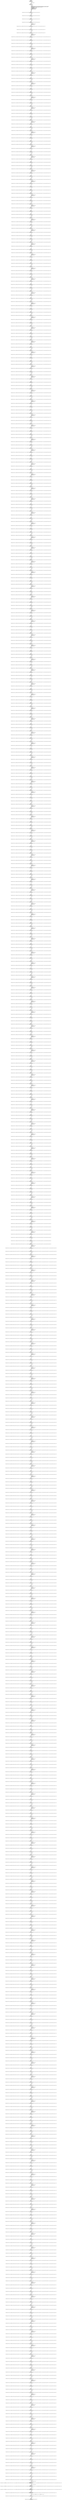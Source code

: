 digraph ARG {
node [style="filled" shape="box" color="white"]
0 [label="0 @ N24\nmain entry\nValueAnalysisState: []\n ConstraintsState: []\n" id="0"]
1 [label="1 @ N50\nmain\nValueAnalysisState: []\n ConstraintsState: []\n" id="1"]
2 [label="2 @ N29\nmain\nValueAnalysisState: [main::x=NumericValue [number=0] (int), main::y=NumericValue [number=0] (int)]\n ConstraintsState: []\n" id="2"]
3 [label="3 @ N30\nmain\nValueAnalysisState: [main::x=NumericValue [number=0] (int), main::y=NumericValue [number=0] (int)]\n ConstraintsState: []\n" id="3"]
4 [label="4 @ N31\nmain\nValueAnalysisState: [main::x=NumericValue [number=0] (int), main::y=NumericValue [number=0] (int)]\n ConstraintsState: []\n" id="4"]
5 [label="5 @ N34\nmain\nValueAnalysisState: [main::x=NumericValue [number=0] (int), main::y=NumericValue [number=0] (int)]\n ConstraintsState: []\n" id="5"]
6 [label="6 @ N38\nmain\nValueAnalysisState: [main::__CPAchecker_TMP_0=NumericValue [number=0] (int), main::x=NumericValue [number=0] (int), main::y=NumericValue [number=1] (int)]\n ConstraintsState: []\n" id="6"]
7 [label="7 @ N33\nmain\nValueAnalysisState: [main::__CPAchecker_TMP_0=NumericValue [number=0] (int), main::x=NumericValue [number=0] (int), main::y=NumericValue [number=1] (int)]\n ConstraintsState: []\n" id="7"]
8 [label="8 @ N42\nmain\nValueAnalysisState: [main::__CPAchecker_TMP_0=NumericValue [number=0] (int), main::x=NumericValue [number=0] (int), main::y=NumericValue [number=1] (int)]\n ConstraintsState: []\n" id="8"]
9 [label="9 @ N47\nmain\nValueAnalysisState: [main::__CPAchecker_TMP_0=NumericValue [number=0] (int), main::__CPAchecker_TMP_2=NumericValue [number=0] (int), main::x=NumericValue [number=1] (int), main::y=NumericValue [number=1] (int)]\n ConstraintsState: []\n" id="9"]
10 [label="10 @ N30\nmain\nValueAnalysisState: [main::__CPAchecker_TMP_0=NumericValue [number=0] (int), main::__CPAchecker_TMP_2=NumericValue [number=0] (int), main::x=NumericValue [number=1] (int), main::y=NumericValue [number=1] (int)]\n ConstraintsState: []\n" id="10"]
11 [label="11 @ N31\nmain\nValueAnalysisState: [main::__CPAchecker_TMP_0=NumericValue [number=0] (int), main::__CPAchecker_TMP_2=NumericValue [number=0] (int), main::x=NumericValue [number=1] (int), main::y=NumericValue [number=1] (int)]\n ConstraintsState: []\n" id="11"]
12 [label="12 @ N34\nmain\nValueAnalysisState: [main::__CPAchecker_TMP_0=NumericValue [number=0] (int), main::__CPAchecker_TMP_2=NumericValue [number=0] (int), main::x=NumericValue [number=1] (int), main::y=NumericValue [number=1] (int)]\n ConstraintsState: []\n" id="12"]
13 [label="13 @ N38\nmain\nValueAnalysisState: [main::__CPAchecker_TMP_0=NumericValue [number=1] (int), main::__CPAchecker_TMP_2=NumericValue [number=0] (int), main::x=NumericValue [number=1] (int), main::y=NumericValue [number=2] (int)]\n ConstraintsState: []\n" id="13"]
14 [label="14 @ N33\nmain\nValueAnalysisState: [main::__CPAchecker_TMP_0=NumericValue [number=1] (int), main::__CPAchecker_TMP_2=NumericValue [number=0] (int), main::x=NumericValue [number=1] (int), main::y=NumericValue [number=2] (int)]\n ConstraintsState: []\n" id="14"]
15 [label="15 @ N42\nmain\nValueAnalysisState: [main::__CPAchecker_TMP_0=NumericValue [number=1] (int), main::__CPAchecker_TMP_2=NumericValue [number=0] (int), main::x=NumericValue [number=1] (int), main::y=NumericValue [number=2] (int)]\n ConstraintsState: []\n" id="15"]
16 [label="16 @ N47\nmain\nValueAnalysisState: [main::__CPAchecker_TMP_0=NumericValue [number=1] (int), main::__CPAchecker_TMP_2=NumericValue [number=1] (int), main::x=NumericValue [number=2] (int), main::y=NumericValue [number=2] (int)]\n ConstraintsState: []\n" id="16"]
17 [label="17 @ N30\nmain\nValueAnalysisState: [main::__CPAchecker_TMP_0=NumericValue [number=1] (int), main::__CPAchecker_TMP_2=NumericValue [number=1] (int), main::x=NumericValue [number=2] (int), main::y=NumericValue [number=2] (int)]\n ConstraintsState: []\n" id="17"]
18 [label="18 @ N31\nmain\nValueAnalysisState: [main::__CPAchecker_TMP_0=NumericValue [number=1] (int), main::__CPAchecker_TMP_2=NumericValue [number=1] (int), main::x=NumericValue [number=2] (int), main::y=NumericValue [number=2] (int)]\n ConstraintsState: []\n" id="18"]
19 [label="19 @ N34\nmain\nValueAnalysisState: [main::__CPAchecker_TMP_0=NumericValue [number=1] (int), main::__CPAchecker_TMP_2=NumericValue [number=1] (int), main::x=NumericValue [number=2] (int), main::y=NumericValue [number=2] (int)]\n ConstraintsState: []\n" id="19"]
20 [label="20 @ N38\nmain\nValueAnalysisState: [main::__CPAchecker_TMP_0=NumericValue [number=2] (int), main::__CPAchecker_TMP_2=NumericValue [number=1] (int), main::x=NumericValue [number=2] (int), main::y=NumericValue [number=3] (int)]\n ConstraintsState: []\n" id="20"]
21 [label="21 @ N33\nmain\nValueAnalysisState: [main::__CPAchecker_TMP_0=NumericValue [number=2] (int), main::__CPAchecker_TMP_2=NumericValue [number=1] (int), main::x=NumericValue [number=2] (int), main::y=NumericValue [number=3] (int)]\n ConstraintsState: []\n" id="21"]
22 [label="22 @ N42\nmain\nValueAnalysisState: [main::__CPAchecker_TMP_0=NumericValue [number=2] (int), main::__CPAchecker_TMP_2=NumericValue [number=1] (int), main::x=NumericValue [number=2] (int), main::y=NumericValue [number=3] (int)]\n ConstraintsState: []\n" id="22"]
23 [label="23 @ N47\nmain\nValueAnalysisState: [main::__CPAchecker_TMP_0=NumericValue [number=2] (int), main::__CPAchecker_TMP_2=NumericValue [number=2] (int), main::x=NumericValue [number=3] (int), main::y=NumericValue [number=3] (int)]\n ConstraintsState: []\n" id="23"]
24 [label="24 @ N30\nmain\nValueAnalysisState: [main::__CPAchecker_TMP_0=NumericValue [number=2] (int), main::__CPAchecker_TMP_2=NumericValue [number=2] (int), main::x=NumericValue [number=3] (int), main::y=NumericValue [number=3] (int)]\n ConstraintsState: []\n" id="24"]
25 [label="25 @ N31\nmain\nValueAnalysisState: [main::__CPAchecker_TMP_0=NumericValue [number=2] (int), main::__CPAchecker_TMP_2=NumericValue [number=2] (int), main::x=NumericValue [number=3] (int), main::y=NumericValue [number=3] (int)]\n ConstraintsState: []\n" id="25"]
26 [label="26 @ N34\nmain\nValueAnalysisState: [main::__CPAchecker_TMP_0=NumericValue [number=2] (int), main::__CPAchecker_TMP_2=NumericValue [number=2] (int), main::x=NumericValue [number=3] (int), main::y=NumericValue [number=3] (int)]\n ConstraintsState: []\n" id="26"]
27 [label="27 @ N38\nmain\nValueAnalysisState: [main::__CPAchecker_TMP_0=NumericValue [number=3] (int), main::__CPAchecker_TMP_2=NumericValue [number=2] (int), main::x=NumericValue [number=3] (int), main::y=NumericValue [number=4] (int)]\n ConstraintsState: []\n" id="27"]
28 [label="28 @ N33\nmain\nValueAnalysisState: [main::__CPAchecker_TMP_0=NumericValue [number=3] (int), main::__CPAchecker_TMP_2=NumericValue [number=2] (int), main::x=NumericValue [number=3] (int), main::y=NumericValue [number=4] (int)]\n ConstraintsState: []\n" id="28"]
29 [label="29 @ N42\nmain\nValueAnalysisState: [main::__CPAchecker_TMP_0=NumericValue [number=3] (int), main::__CPAchecker_TMP_2=NumericValue [number=2] (int), main::x=NumericValue [number=3] (int), main::y=NumericValue [number=4] (int)]\n ConstraintsState: []\n" id="29"]
30 [label="30 @ N47\nmain\nValueAnalysisState: [main::__CPAchecker_TMP_0=NumericValue [number=3] (int), main::__CPAchecker_TMP_2=NumericValue [number=3] (int), main::x=NumericValue [number=4] (int), main::y=NumericValue [number=4] (int)]\n ConstraintsState: []\n" id="30"]
31 [label="31 @ N30\nmain\nValueAnalysisState: [main::__CPAchecker_TMP_0=NumericValue [number=3] (int), main::__CPAchecker_TMP_2=NumericValue [number=3] (int), main::x=NumericValue [number=4] (int), main::y=NumericValue [number=4] (int)]\n ConstraintsState: []\n" id="31"]
32 [label="32 @ N31\nmain\nValueAnalysisState: [main::__CPAchecker_TMP_0=NumericValue [number=3] (int), main::__CPAchecker_TMP_2=NumericValue [number=3] (int), main::x=NumericValue [number=4] (int), main::y=NumericValue [number=4] (int)]\n ConstraintsState: []\n" id="32"]
33 [label="33 @ N34\nmain\nValueAnalysisState: [main::__CPAchecker_TMP_0=NumericValue [number=3] (int), main::__CPAchecker_TMP_2=NumericValue [number=3] (int), main::x=NumericValue [number=4] (int), main::y=NumericValue [number=4] (int)]\n ConstraintsState: []\n" id="33"]
34 [label="34 @ N38\nmain\nValueAnalysisState: [main::__CPAchecker_TMP_0=NumericValue [number=4] (int), main::__CPAchecker_TMP_2=NumericValue [number=3] (int), main::x=NumericValue [number=4] (int), main::y=NumericValue [number=5] (int)]\n ConstraintsState: []\n" id="34"]
35 [label="35 @ N33\nmain\nValueAnalysisState: [main::__CPAchecker_TMP_0=NumericValue [number=4] (int), main::__CPAchecker_TMP_2=NumericValue [number=3] (int), main::x=NumericValue [number=4] (int), main::y=NumericValue [number=5] (int)]\n ConstraintsState: []\n" id="35"]
36 [label="36 @ N42\nmain\nValueAnalysisState: [main::__CPAchecker_TMP_0=NumericValue [number=4] (int), main::__CPAchecker_TMP_2=NumericValue [number=3] (int), main::x=NumericValue [number=4] (int), main::y=NumericValue [number=5] (int)]\n ConstraintsState: []\n" id="36"]
37 [label="37 @ N47\nmain\nValueAnalysisState: [main::__CPAchecker_TMP_0=NumericValue [number=4] (int), main::__CPAchecker_TMP_2=NumericValue [number=4] (int), main::x=NumericValue [number=5] (int), main::y=NumericValue [number=5] (int)]\n ConstraintsState: []\n" id="37"]
38 [label="38 @ N30\nmain\nValueAnalysisState: [main::__CPAchecker_TMP_0=NumericValue [number=4] (int), main::__CPAchecker_TMP_2=NumericValue [number=4] (int), main::x=NumericValue [number=5] (int), main::y=NumericValue [number=5] (int)]\n ConstraintsState: []\n" id="38"]
39 [label="39 @ N31\nmain\nValueAnalysisState: [main::__CPAchecker_TMP_0=NumericValue [number=4] (int), main::__CPAchecker_TMP_2=NumericValue [number=4] (int), main::x=NumericValue [number=5] (int), main::y=NumericValue [number=5] (int)]\n ConstraintsState: []\n" id="39"]
40 [label="40 @ N34\nmain\nValueAnalysisState: [main::__CPAchecker_TMP_0=NumericValue [number=4] (int), main::__CPAchecker_TMP_2=NumericValue [number=4] (int), main::x=NumericValue [number=5] (int), main::y=NumericValue [number=5] (int)]\n ConstraintsState: []\n" id="40"]
41 [label="41 @ N38\nmain\nValueAnalysisState: [main::__CPAchecker_TMP_0=NumericValue [number=5] (int), main::__CPAchecker_TMP_2=NumericValue [number=4] (int), main::x=NumericValue [number=5] (int), main::y=NumericValue [number=6] (int)]\n ConstraintsState: []\n" id="41"]
42 [label="42 @ N33\nmain\nValueAnalysisState: [main::__CPAchecker_TMP_0=NumericValue [number=5] (int), main::__CPAchecker_TMP_2=NumericValue [number=4] (int), main::x=NumericValue [number=5] (int), main::y=NumericValue [number=6] (int)]\n ConstraintsState: []\n" id="42"]
43 [label="43 @ N42\nmain\nValueAnalysisState: [main::__CPAchecker_TMP_0=NumericValue [number=5] (int), main::__CPAchecker_TMP_2=NumericValue [number=4] (int), main::x=NumericValue [number=5] (int), main::y=NumericValue [number=6] (int)]\n ConstraintsState: []\n" id="43"]
44 [label="44 @ N47\nmain\nValueAnalysisState: [main::__CPAchecker_TMP_0=NumericValue [number=5] (int), main::__CPAchecker_TMP_2=NumericValue [number=5] (int), main::x=NumericValue [number=6] (int), main::y=NumericValue [number=6] (int)]\n ConstraintsState: []\n" id="44"]
45 [label="45 @ N30\nmain\nValueAnalysisState: [main::__CPAchecker_TMP_0=NumericValue [number=5] (int), main::__CPAchecker_TMP_2=NumericValue [number=5] (int), main::x=NumericValue [number=6] (int), main::y=NumericValue [number=6] (int)]\n ConstraintsState: []\n" id="45"]
46 [label="46 @ N31\nmain\nValueAnalysisState: [main::__CPAchecker_TMP_0=NumericValue [number=5] (int), main::__CPAchecker_TMP_2=NumericValue [number=5] (int), main::x=NumericValue [number=6] (int), main::y=NumericValue [number=6] (int)]\n ConstraintsState: []\n" id="46"]
47 [label="47 @ N34\nmain\nValueAnalysisState: [main::__CPAchecker_TMP_0=NumericValue [number=5] (int), main::__CPAchecker_TMP_2=NumericValue [number=5] (int), main::x=NumericValue [number=6] (int), main::y=NumericValue [number=6] (int)]\n ConstraintsState: []\n" id="47"]
48 [label="48 @ N38\nmain\nValueAnalysisState: [main::__CPAchecker_TMP_0=NumericValue [number=6] (int), main::__CPAchecker_TMP_2=NumericValue [number=5] (int), main::x=NumericValue [number=6] (int), main::y=NumericValue [number=7] (int)]\n ConstraintsState: []\n" id="48"]
49 [label="49 @ N33\nmain\nValueAnalysisState: [main::__CPAchecker_TMP_0=NumericValue [number=6] (int), main::__CPAchecker_TMP_2=NumericValue [number=5] (int), main::x=NumericValue [number=6] (int), main::y=NumericValue [number=7] (int)]\n ConstraintsState: []\n" id="49"]
50 [label="50 @ N42\nmain\nValueAnalysisState: [main::__CPAchecker_TMP_0=NumericValue [number=6] (int), main::__CPAchecker_TMP_2=NumericValue [number=5] (int), main::x=NumericValue [number=6] (int), main::y=NumericValue [number=7] (int)]\n ConstraintsState: []\n" id="50"]
51 [label="51 @ N47\nmain\nValueAnalysisState: [main::__CPAchecker_TMP_0=NumericValue [number=6] (int), main::__CPAchecker_TMP_2=NumericValue [number=6] (int), main::x=NumericValue [number=7] (int), main::y=NumericValue [number=7] (int)]\n ConstraintsState: []\n" id="51"]
52 [label="52 @ N30\nmain\nValueAnalysisState: [main::__CPAchecker_TMP_0=NumericValue [number=6] (int), main::__CPAchecker_TMP_2=NumericValue [number=6] (int), main::x=NumericValue [number=7] (int), main::y=NumericValue [number=7] (int)]\n ConstraintsState: []\n" id="52"]
53 [label="53 @ N31\nmain\nValueAnalysisState: [main::__CPAchecker_TMP_0=NumericValue [number=6] (int), main::__CPAchecker_TMP_2=NumericValue [number=6] (int), main::x=NumericValue [number=7] (int), main::y=NumericValue [number=7] (int)]\n ConstraintsState: []\n" id="53"]
54 [label="54 @ N34\nmain\nValueAnalysisState: [main::__CPAchecker_TMP_0=NumericValue [number=6] (int), main::__CPAchecker_TMP_2=NumericValue [number=6] (int), main::x=NumericValue [number=7] (int), main::y=NumericValue [number=7] (int)]\n ConstraintsState: []\n" id="54"]
55 [label="55 @ N38\nmain\nValueAnalysisState: [main::__CPAchecker_TMP_0=NumericValue [number=7] (int), main::__CPAchecker_TMP_2=NumericValue [number=6] (int), main::x=NumericValue [number=7] (int), main::y=NumericValue [number=8] (int)]\n ConstraintsState: []\n" id="55"]
56 [label="56 @ N33\nmain\nValueAnalysisState: [main::__CPAchecker_TMP_0=NumericValue [number=7] (int), main::__CPAchecker_TMP_2=NumericValue [number=6] (int), main::x=NumericValue [number=7] (int), main::y=NumericValue [number=8] (int)]\n ConstraintsState: []\n" id="56"]
57 [label="57 @ N42\nmain\nValueAnalysisState: [main::__CPAchecker_TMP_0=NumericValue [number=7] (int), main::__CPAchecker_TMP_2=NumericValue [number=6] (int), main::x=NumericValue [number=7] (int), main::y=NumericValue [number=8] (int)]\n ConstraintsState: []\n" id="57"]
58 [label="58 @ N47\nmain\nValueAnalysisState: [main::__CPAchecker_TMP_0=NumericValue [number=7] (int), main::__CPAchecker_TMP_2=NumericValue [number=7] (int), main::x=NumericValue [number=8] (int), main::y=NumericValue [number=8] (int)]\n ConstraintsState: []\n" id="58"]
59 [label="59 @ N30\nmain\nValueAnalysisState: [main::__CPAchecker_TMP_0=NumericValue [number=7] (int), main::__CPAchecker_TMP_2=NumericValue [number=7] (int), main::x=NumericValue [number=8] (int), main::y=NumericValue [number=8] (int)]\n ConstraintsState: []\n" id="59"]
60 [label="60 @ N31\nmain\nValueAnalysisState: [main::__CPAchecker_TMP_0=NumericValue [number=7] (int), main::__CPAchecker_TMP_2=NumericValue [number=7] (int), main::x=NumericValue [number=8] (int), main::y=NumericValue [number=8] (int)]\n ConstraintsState: []\n" id="60"]
61 [label="61 @ N34\nmain\nValueAnalysisState: [main::__CPAchecker_TMP_0=NumericValue [number=7] (int), main::__CPAchecker_TMP_2=NumericValue [number=7] (int), main::x=NumericValue [number=8] (int), main::y=NumericValue [number=8] (int)]\n ConstraintsState: []\n" id="61"]
62 [label="62 @ N38\nmain\nValueAnalysisState: [main::__CPAchecker_TMP_0=NumericValue [number=8] (int), main::__CPAchecker_TMP_2=NumericValue [number=7] (int), main::x=NumericValue [number=8] (int), main::y=NumericValue [number=9] (int)]\n ConstraintsState: []\n" id="62"]
63 [label="63 @ N33\nmain\nValueAnalysisState: [main::__CPAchecker_TMP_0=NumericValue [number=8] (int), main::__CPAchecker_TMP_2=NumericValue [number=7] (int), main::x=NumericValue [number=8] (int), main::y=NumericValue [number=9] (int)]\n ConstraintsState: []\n" id="63"]
64 [label="64 @ N42\nmain\nValueAnalysisState: [main::__CPAchecker_TMP_0=NumericValue [number=8] (int), main::__CPAchecker_TMP_2=NumericValue [number=7] (int), main::x=NumericValue [number=8] (int), main::y=NumericValue [number=9] (int)]\n ConstraintsState: []\n" id="64"]
65 [label="65 @ N47\nmain\nValueAnalysisState: [main::__CPAchecker_TMP_0=NumericValue [number=8] (int), main::__CPAchecker_TMP_2=NumericValue [number=8] (int), main::x=NumericValue [number=9] (int), main::y=NumericValue [number=9] (int)]\n ConstraintsState: []\n" id="65"]
66 [label="66 @ N30\nmain\nValueAnalysisState: [main::__CPAchecker_TMP_0=NumericValue [number=8] (int), main::__CPAchecker_TMP_2=NumericValue [number=8] (int), main::x=NumericValue [number=9] (int), main::y=NumericValue [number=9] (int)]\n ConstraintsState: []\n" id="66"]
67 [label="67 @ N31\nmain\nValueAnalysisState: [main::__CPAchecker_TMP_0=NumericValue [number=8] (int), main::__CPAchecker_TMP_2=NumericValue [number=8] (int), main::x=NumericValue [number=9] (int), main::y=NumericValue [number=9] (int)]\n ConstraintsState: []\n" id="67"]
68 [label="68 @ N34\nmain\nValueAnalysisState: [main::__CPAchecker_TMP_0=NumericValue [number=8] (int), main::__CPAchecker_TMP_2=NumericValue [number=8] (int), main::x=NumericValue [number=9] (int), main::y=NumericValue [number=9] (int)]\n ConstraintsState: []\n" id="68"]
69 [label="69 @ N38\nmain\nValueAnalysisState: [main::__CPAchecker_TMP_0=NumericValue [number=9] (int), main::__CPAchecker_TMP_2=NumericValue [number=8] (int), main::x=NumericValue [number=9] (int), main::y=NumericValue [number=10] (int)]\n ConstraintsState: []\n" id="69"]
70 [label="70 @ N33\nmain\nValueAnalysisState: [main::__CPAchecker_TMP_0=NumericValue [number=9] (int), main::__CPAchecker_TMP_2=NumericValue [number=8] (int), main::x=NumericValue [number=9] (int), main::y=NumericValue [number=10] (int)]\n ConstraintsState: []\n" id="70"]
71 [label="71 @ N42\nmain\nValueAnalysisState: [main::__CPAchecker_TMP_0=NumericValue [number=9] (int), main::__CPAchecker_TMP_2=NumericValue [number=8] (int), main::x=NumericValue [number=9] (int), main::y=NumericValue [number=10] (int)]\n ConstraintsState: []\n" id="71"]
72 [label="72 @ N47\nmain\nValueAnalysisState: [main::__CPAchecker_TMP_0=NumericValue [number=9] (int), main::__CPAchecker_TMP_2=NumericValue [number=9] (int), main::x=NumericValue [number=10] (int), main::y=NumericValue [number=10] (int)]\n ConstraintsState: []\n" id="72"]
73 [label="73 @ N30\nmain\nValueAnalysisState: [main::__CPAchecker_TMP_0=NumericValue [number=9] (int), main::__CPAchecker_TMP_2=NumericValue [number=9] (int), main::x=NumericValue [number=10] (int), main::y=NumericValue [number=10] (int)]\n ConstraintsState: []\n" id="73"]
74 [label="74 @ N31\nmain\nValueAnalysisState: [main::__CPAchecker_TMP_0=NumericValue [number=9] (int), main::__CPAchecker_TMP_2=NumericValue [number=9] (int), main::x=NumericValue [number=10] (int), main::y=NumericValue [number=10] (int)]\n ConstraintsState: []\n" id="74"]
75 [label="75 @ N34\nmain\nValueAnalysisState: [main::__CPAchecker_TMP_0=NumericValue [number=9] (int), main::__CPAchecker_TMP_2=NumericValue [number=9] (int), main::x=NumericValue [number=10] (int), main::y=NumericValue [number=10] (int)]\n ConstraintsState: []\n" id="75"]
76 [label="76 @ N38\nmain\nValueAnalysisState: [main::__CPAchecker_TMP_0=NumericValue [number=10] (int), main::__CPAchecker_TMP_2=NumericValue [number=9] (int), main::x=NumericValue [number=10] (int), main::y=NumericValue [number=11] (int)]\n ConstraintsState: []\n" id="76"]
77 [label="77 @ N33\nmain\nValueAnalysisState: [main::__CPAchecker_TMP_0=NumericValue [number=10] (int), main::__CPAchecker_TMP_2=NumericValue [number=9] (int), main::x=NumericValue [number=10] (int), main::y=NumericValue [number=11] (int)]\n ConstraintsState: []\n" id="77"]
78 [label="78 @ N42\nmain\nValueAnalysisState: [main::__CPAchecker_TMP_0=NumericValue [number=10] (int), main::__CPAchecker_TMP_2=NumericValue [number=9] (int), main::x=NumericValue [number=10] (int), main::y=NumericValue [number=11] (int)]\n ConstraintsState: []\n" id="78"]
79 [label="79 @ N47\nmain\nValueAnalysisState: [main::__CPAchecker_TMP_0=NumericValue [number=10] (int), main::__CPAchecker_TMP_2=NumericValue [number=10] (int), main::x=NumericValue [number=11] (int), main::y=NumericValue [number=11] (int)]\n ConstraintsState: []\n" id="79"]
80 [label="80 @ N30\nmain\nValueAnalysisState: [main::__CPAchecker_TMP_0=NumericValue [number=10] (int), main::__CPAchecker_TMP_2=NumericValue [number=10] (int), main::x=NumericValue [number=11] (int), main::y=NumericValue [number=11] (int)]\n ConstraintsState: []\n" id="80"]
81 [label="81 @ N31\nmain\nValueAnalysisState: [main::__CPAchecker_TMP_0=NumericValue [number=10] (int), main::__CPAchecker_TMP_2=NumericValue [number=10] (int), main::x=NumericValue [number=11] (int), main::y=NumericValue [number=11] (int)]\n ConstraintsState: []\n" id="81"]
82 [label="82 @ N34\nmain\nValueAnalysisState: [main::__CPAchecker_TMP_0=NumericValue [number=10] (int), main::__CPAchecker_TMP_2=NumericValue [number=10] (int), main::x=NumericValue [number=11] (int), main::y=NumericValue [number=11] (int)]\n ConstraintsState: []\n" id="82"]
83 [label="83 @ N38\nmain\nValueAnalysisState: [main::__CPAchecker_TMP_0=NumericValue [number=11] (int), main::__CPAchecker_TMP_2=NumericValue [number=10] (int), main::x=NumericValue [number=11] (int), main::y=NumericValue [number=12] (int)]\n ConstraintsState: []\n" id="83"]
84 [label="84 @ N33\nmain\nValueAnalysisState: [main::__CPAchecker_TMP_0=NumericValue [number=11] (int), main::__CPAchecker_TMP_2=NumericValue [number=10] (int), main::x=NumericValue [number=11] (int), main::y=NumericValue [number=12] (int)]\n ConstraintsState: []\n" id="84"]
85 [label="85 @ N42\nmain\nValueAnalysisState: [main::__CPAchecker_TMP_0=NumericValue [number=11] (int), main::__CPAchecker_TMP_2=NumericValue [number=10] (int), main::x=NumericValue [number=11] (int), main::y=NumericValue [number=12] (int)]\n ConstraintsState: []\n" id="85"]
86 [label="86 @ N47\nmain\nValueAnalysisState: [main::__CPAchecker_TMP_0=NumericValue [number=11] (int), main::__CPAchecker_TMP_2=NumericValue [number=11] (int), main::x=NumericValue [number=12] (int), main::y=NumericValue [number=12] (int)]\n ConstraintsState: []\n" id="86"]
87 [label="87 @ N30\nmain\nValueAnalysisState: [main::__CPAchecker_TMP_0=NumericValue [number=11] (int), main::__CPAchecker_TMP_2=NumericValue [number=11] (int), main::x=NumericValue [number=12] (int), main::y=NumericValue [number=12] (int)]\n ConstraintsState: []\n" id="87"]
88 [label="88 @ N31\nmain\nValueAnalysisState: [main::__CPAchecker_TMP_0=NumericValue [number=11] (int), main::__CPAchecker_TMP_2=NumericValue [number=11] (int), main::x=NumericValue [number=12] (int), main::y=NumericValue [number=12] (int)]\n ConstraintsState: []\n" id="88"]
89 [label="89 @ N34\nmain\nValueAnalysisState: [main::__CPAchecker_TMP_0=NumericValue [number=11] (int), main::__CPAchecker_TMP_2=NumericValue [number=11] (int), main::x=NumericValue [number=12] (int), main::y=NumericValue [number=12] (int)]\n ConstraintsState: []\n" id="89"]
90 [label="90 @ N38\nmain\nValueAnalysisState: [main::__CPAchecker_TMP_0=NumericValue [number=12] (int), main::__CPAchecker_TMP_2=NumericValue [number=11] (int), main::x=NumericValue [number=12] (int), main::y=NumericValue [number=13] (int)]\n ConstraintsState: []\n" id="90"]
91 [label="91 @ N33\nmain\nValueAnalysisState: [main::__CPAchecker_TMP_0=NumericValue [number=12] (int), main::__CPAchecker_TMP_2=NumericValue [number=11] (int), main::x=NumericValue [number=12] (int), main::y=NumericValue [number=13] (int)]\n ConstraintsState: []\n" id="91"]
92 [label="92 @ N42\nmain\nValueAnalysisState: [main::__CPAchecker_TMP_0=NumericValue [number=12] (int), main::__CPAchecker_TMP_2=NumericValue [number=11] (int), main::x=NumericValue [number=12] (int), main::y=NumericValue [number=13] (int)]\n ConstraintsState: []\n" id="92"]
93 [label="93 @ N47\nmain\nValueAnalysisState: [main::__CPAchecker_TMP_0=NumericValue [number=12] (int), main::__CPAchecker_TMP_2=NumericValue [number=12] (int), main::x=NumericValue [number=13] (int), main::y=NumericValue [number=13] (int)]\n ConstraintsState: []\n" id="93"]
94 [label="94 @ N30\nmain\nValueAnalysisState: [main::__CPAchecker_TMP_0=NumericValue [number=12] (int), main::__CPAchecker_TMP_2=NumericValue [number=12] (int), main::x=NumericValue [number=13] (int), main::y=NumericValue [number=13] (int)]\n ConstraintsState: []\n" id="94"]
95 [label="95 @ N31\nmain\nValueAnalysisState: [main::__CPAchecker_TMP_0=NumericValue [number=12] (int), main::__CPAchecker_TMP_2=NumericValue [number=12] (int), main::x=NumericValue [number=13] (int), main::y=NumericValue [number=13] (int)]\n ConstraintsState: []\n" id="95"]
96 [label="96 @ N34\nmain\nValueAnalysisState: [main::__CPAchecker_TMP_0=NumericValue [number=12] (int), main::__CPAchecker_TMP_2=NumericValue [number=12] (int), main::x=NumericValue [number=13] (int), main::y=NumericValue [number=13] (int)]\n ConstraintsState: []\n" id="96"]
97 [label="97 @ N38\nmain\nValueAnalysisState: [main::__CPAchecker_TMP_0=NumericValue [number=13] (int), main::__CPAchecker_TMP_2=NumericValue [number=12] (int), main::x=NumericValue [number=13] (int), main::y=NumericValue [number=14] (int)]\n ConstraintsState: []\n" id="97"]
98 [label="98 @ N33\nmain\nValueAnalysisState: [main::__CPAchecker_TMP_0=NumericValue [number=13] (int), main::__CPAchecker_TMP_2=NumericValue [number=12] (int), main::x=NumericValue [number=13] (int), main::y=NumericValue [number=14] (int)]\n ConstraintsState: []\n" id="98"]
99 [label="99 @ N42\nmain\nValueAnalysisState: [main::__CPAchecker_TMP_0=NumericValue [number=13] (int), main::__CPAchecker_TMP_2=NumericValue [number=12] (int), main::x=NumericValue [number=13] (int), main::y=NumericValue [number=14] (int)]\n ConstraintsState: []\n" id="99"]
100 [label="100 @ N47\nmain\nValueAnalysisState: [main::__CPAchecker_TMP_0=NumericValue [number=13] (int), main::__CPAchecker_TMP_2=NumericValue [number=13] (int), main::x=NumericValue [number=14] (int), main::y=NumericValue [number=14] (int)]\n ConstraintsState: []\n" id="100"]
101 [label="101 @ N30\nmain\nValueAnalysisState: [main::__CPAchecker_TMP_0=NumericValue [number=13] (int), main::__CPAchecker_TMP_2=NumericValue [number=13] (int), main::x=NumericValue [number=14] (int), main::y=NumericValue [number=14] (int)]\n ConstraintsState: []\n" id="101"]
102 [label="102 @ N31\nmain\nValueAnalysisState: [main::__CPAchecker_TMP_0=NumericValue [number=13] (int), main::__CPAchecker_TMP_2=NumericValue [number=13] (int), main::x=NumericValue [number=14] (int), main::y=NumericValue [number=14] (int)]\n ConstraintsState: []\n" id="102"]
103 [label="103 @ N34\nmain\nValueAnalysisState: [main::__CPAchecker_TMP_0=NumericValue [number=13] (int), main::__CPAchecker_TMP_2=NumericValue [number=13] (int), main::x=NumericValue [number=14] (int), main::y=NumericValue [number=14] (int)]\n ConstraintsState: []\n" id="103"]
104 [label="104 @ N38\nmain\nValueAnalysisState: [main::__CPAchecker_TMP_0=NumericValue [number=14] (int), main::__CPAchecker_TMP_2=NumericValue [number=13] (int), main::x=NumericValue [number=14] (int), main::y=NumericValue [number=15] (int)]\n ConstraintsState: []\n" id="104"]
105 [label="105 @ N33\nmain\nValueAnalysisState: [main::__CPAchecker_TMP_0=NumericValue [number=14] (int), main::__CPAchecker_TMP_2=NumericValue [number=13] (int), main::x=NumericValue [number=14] (int), main::y=NumericValue [number=15] (int)]\n ConstraintsState: []\n" id="105"]
106 [label="106 @ N42\nmain\nValueAnalysisState: [main::__CPAchecker_TMP_0=NumericValue [number=14] (int), main::__CPAchecker_TMP_2=NumericValue [number=13] (int), main::x=NumericValue [number=14] (int), main::y=NumericValue [number=15] (int)]\n ConstraintsState: []\n" id="106"]
107 [label="107 @ N47\nmain\nValueAnalysisState: [main::__CPAchecker_TMP_0=NumericValue [number=14] (int), main::__CPAchecker_TMP_2=NumericValue [number=14] (int), main::x=NumericValue [number=15] (int), main::y=NumericValue [number=15] (int)]\n ConstraintsState: []\n" id="107"]
108 [label="108 @ N30\nmain\nValueAnalysisState: [main::__CPAchecker_TMP_0=NumericValue [number=14] (int), main::__CPAchecker_TMP_2=NumericValue [number=14] (int), main::x=NumericValue [number=15] (int), main::y=NumericValue [number=15] (int)]\n ConstraintsState: []\n" id="108"]
109 [label="109 @ N31\nmain\nValueAnalysisState: [main::__CPAchecker_TMP_0=NumericValue [number=14] (int), main::__CPAchecker_TMP_2=NumericValue [number=14] (int), main::x=NumericValue [number=15] (int), main::y=NumericValue [number=15] (int)]\n ConstraintsState: []\n" id="109"]
110 [label="110 @ N34\nmain\nValueAnalysisState: [main::__CPAchecker_TMP_0=NumericValue [number=14] (int), main::__CPAchecker_TMP_2=NumericValue [number=14] (int), main::x=NumericValue [number=15] (int), main::y=NumericValue [number=15] (int)]\n ConstraintsState: []\n" id="110"]
111 [label="111 @ N38\nmain\nValueAnalysisState: [main::__CPAchecker_TMP_0=NumericValue [number=15] (int), main::__CPAchecker_TMP_2=NumericValue [number=14] (int), main::x=NumericValue [number=15] (int), main::y=NumericValue [number=16] (int)]\n ConstraintsState: []\n" id="111"]
112 [label="112 @ N33\nmain\nValueAnalysisState: [main::__CPAchecker_TMP_0=NumericValue [number=15] (int), main::__CPAchecker_TMP_2=NumericValue [number=14] (int), main::x=NumericValue [number=15] (int), main::y=NumericValue [number=16] (int)]\n ConstraintsState: []\n" id="112"]
113 [label="113 @ N42\nmain\nValueAnalysisState: [main::__CPAchecker_TMP_0=NumericValue [number=15] (int), main::__CPAchecker_TMP_2=NumericValue [number=14] (int), main::x=NumericValue [number=15] (int), main::y=NumericValue [number=16] (int)]\n ConstraintsState: []\n" id="113"]
114 [label="114 @ N47\nmain\nValueAnalysisState: [main::__CPAchecker_TMP_0=NumericValue [number=15] (int), main::__CPAchecker_TMP_2=NumericValue [number=15] (int), main::x=NumericValue [number=16] (int), main::y=NumericValue [number=16] (int)]\n ConstraintsState: []\n" id="114"]
115 [label="115 @ N30\nmain\nValueAnalysisState: [main::__CPAchecker_TMP_0=NumericValue [number=15] (int), main::__CPAchecker_TMP_2=NumericValue [number=15] (int), main::x=NumericValue [number=16] (int), main::y=NumericValue [number=16] (int)]\n ConstraintsState: []\n" id="115"]
116 [label="116 @ N31\nmain\nValueAnalysisState: [main::__CPAchecker_TMP_0=NumericValue [number=15] (int), main::__CPAchecker_TMP_2=NumericValue [number=15] (int), main::x=NumericValue [number=16] (int), main::y=NumericValue [number=16] (int)]\n ConstraintsState: []\n" id="116"]
117 [label="117 @ N34\nmain\nValueAnalysisState: [main::__CPAchecker_TMP_0=NumericValue [number=15] (int), main::__CPAchecker_TMP_2=NumericValue [number=15] (int), main::x=NumericValue [number=16] (int), main::y=NumericValue [number=16] (int)]\n ConstraintsState: []\n" id="117"]
118 [label="118 @ N38\nmain\nValueAnalysisState: [main::__CPAchecker_TMP_0=NumericValue [number=16] (int), main::__CPAchecker_TMP_2=NumericValue [number=15] (int), main::x=NumericValue [number=16] (int), main::y=NumericValue [number=17] (int)]\n ConstraintsState: []\n" id="118"]
119 [label="119 @ N33\nmain\nValueAnalysisState: [main::__CPAchecker_TMP_0=NumericValue [number=16] (int), main::__CPAchecker_TMP_2=NumericValue [number=15] (int), main::x=NumericValue [number=16] (int), main::y=NumericValue [number=17] (int)]\n ConstraintsState: []\n" id="119"]
120 [label="120 @ N42\nmain\nValueAnalysisState: [main::__CPAchecker_TMP_0=NumericValue [number=16] (int), main::__CPAchecker_TMP_2=NumericValue [number=15] (int), main::x=NumericValue [number=16] (int), main::y=NumericValue [number=17] (int)]\n ConstraintsState: []\n" id="120"]
121 [label="121 @ N47\nmain\nValueAnalysisState: [main::__CPAchecker_TMP_0=NumericValue [number=16] (int), main::__CPAchecker_TMP_2=NumericValue [number=16] (int), main::x=NumericValue [number=17] (int), main::y=NumericValue [number=17] (int)]\n ConstraintsState: []\n" id="121"]
122 [label="122 @ N30\nmain\nValueAnalysisState: [main::__CPAchecker_TMP_0=NumericValue [number=16] (int), main::__CPAchecker_TMP_2=NumericValue [number=16] (int), main::x=NumericValue [number=17] (int), main::y=NumericValue [number=17] (int)]\n ConstraintsState: []\n" id="122"]
123 [label="123 @ N31\nmain\nValueAnalysisState: [main::__CPAchecker_TMP_0=NumericValue [number=16] (int), main::__CPAchecker_TMP_2=NumericValue [number=16] (int), main::x=NumericValue [number=17] (int), main::y=NumericValue [number=17] (int)]\n ConstraintsState: []\n" id="123"]
124 [label="124 @ N34\nmain\nValueAnalysisState: [main::__CPAchecker_TMP_0=NumericValue [number=16] (int), main::__CPAchecker_TMP_2=NumericValue [number=16] (int), main::x=NumericValue [number=17] (int), main::y=NumericValue [number=17] (int)]\n ConstraintsState: []\n" id="124"]
125 [label="125 @ N38\nmain\nValueAnalysisState: [main::__CPAchecker_TMP_0=NumericValue [number=17] (int), main::__CPAchecker_TMP_2=NumericValue [number=16] (int), main::x=NumericValue [number=17] (int), main::y=NumericValue [number=18] (int)]\n ConstraintsState: []\n" id="125"]
126 [label="126 @ N33\nmain\nValueAnalysisState: [main::__CPAchecker_TMP_0=NumericValue [number=17] (int), main::__CPAchecker_TMP_2=NumericValue [number=16] (int), main::x=NumericValue [number=17] (int), main::y=NumericValue [number=18] (int)]\n ConstraintsState: []\n" id="126"]
127 [label="127 @ N42\nmain\nValueAnalysisState: [main::__CPAchecker_TMP_0=NumericValue [number=17] (int), main::__CPAchecker_TMP_2=NumericValue [number=16] (int), main::x=NumericValue [number=17] (int), main::y=NumericValue [number=18] (int)]\n ConstraintsState: []\n" id="127"]
128 [label="128 @ N47\nmain\nValueAnalysisState: [main::__CPAchecker_TMP_0=NumericValue [number=17] (int), main::__CPAchecker_TMP_2=NumericValue [number=17] (int), main::x=NumericValue [number=18] (int), main::y=NumericValue [number=18] (int)]\n ConstraintsState: []\n" id="128"]
129 [label="129 @ N30\nmain\nValueAnalysisState: [main::__CPAchecker_TMP_0=NumericValue [number=17] (int), main::__CPAchecker_TMP_2=NumericValue [number=17] (int), main::x=NumericValue [number=18] (int), main::y=NumericValue [number=18] (int)]\n ConstraintsState: []\n" id="129"]
130 [label="130 @ N31\nmain\nValueAnalysisState: [main::__CPAchecker_TMP_0=NumericValue [number=17] (int), main::__CPAchecker_TMP_2=NumericValue [number=17] (int), main::x=NumericValue [number=18] (int), main::y=NumericValue [number=18] (int)]\n ConstraintsState: []\n" id="130"]
131 [label="131 @ N34\nmain\nValueAnalysisState: [main::__CPAchecker_TMP_0=NumericValue [number=17] (int), main::__CPAchecker_TMP_2=NumericValue [number=17] (int), main::x=NumericValue [number=18] (int), main::y=NumericValue [number=18] (int)]\n ConstraintsState: []\n" id="131"]
132 [label="132 @ N38\nmain\nValueAnalysisState: [main::__CPAchecker_TMP_0=NumericValue [number=18] (int), main::__CPAchecker_TMP_2=NumericValue [number=17] (int), main::x=NumericValue [number=18] (int), main::y=NumericValue [number=19] (int)]\n ConstraintsState: []\n" id="132"]
133 [label="133 @ N33\nmain\nValueAnalysisState: [main::__CPAchecker_TMP_0=NumericValue [number=18] (int), main::__CPAchecker_TMP_2=NumericValue [number=17] (int), main::x=NumericValue [number=18] (int), main::y=NumericValue [number=19] (int)]\n ConstraintsState: []\n" id="133"]
134 [label="134 @ N42\nmain\nValueAnalysisState: [main::__CPAchecker_TMP_0=NumericValue [number=18] (int), main::__CPAchecker_TMP_2=NumericValue [number=17] (int), main::x=NumericValue [number=18] (int), main::y=NumericValue [number=19] (int)]\n ConstraintsState: []\n" id="134"]
135 [label="135 @ N47\nmain\nValueAnalysisState: [main::__CPAchecker_TMP_0=NumericValue [number=18] (int), main::__CPAchecker_TMP_2=NumericValue [number=18] (int), main::x=NumericValue [number=19] (int), main::y=NumericValue [number=19] (int)]\n ConstraintsState: []\n" id="135"]
136 [label="136 @ N30\nmain\nValueAnalysisState: [main::__CPAchecker_TMP_0=NumericValue [number=18] (int), main::__CPAchecker_TMP_2=NumericValue [number=18] (int), main::x=NumericValue [number=19] (int), main::y=NumericValue [number=19] (int)]\n ConstraintsState: []\n" id="136"]
137 [label="137 @ N31\nmain\nValueAnalysisState: [main::__CPAchecker_TMP_0=NumericValue [number=18] (int), main::__CPAchecker_TMP_2=NumericValue [number=18] (int), main::x=NumericValue [number=19] (int), main::y=NumericValue [number=19] (int)]\n ConstraintsState: []\n" id="137"]
138 [label="138 @ N34\nmain\nValueAnalysisState: [main::__CPAchecker_TMP_0=NumericValue [number=18] (int), main::__CPAchecker_TMP_2=NumericValue [number=18] (int), main::x=NumericValue [number=19] (int), main::y=NumericValue [number=19] (int)]\n ConstraintsState: []\n" id="138"]
139 [label="139 @ N38\nmain\nValueAnalysisState: [main::__CPAchecker_TMP_0=NumericValue [number=19] (int), main::__CPAchecker_TMP_2=NumericValue [number=18] (int), main::x=NumericValue [number=19] (int), main::y=NumericValue [number=20] (int)]\n ConstraintsState: []\n" id="139"]
140 [label="140 @ N33\nmain\nValueAnalysisState: [main::__CPAchecker_TMP_0=NumericValue [number=19] (int), main::__CPAchecker_TMP_2=NumericValue [number=18] (int), main::x=NumericValue [number=19] (int), main::y=NumericValue [number=20] (int)]\n ConstraintsState: []\n" id="140"]
141 [label="141 @ N42\nmain\nValueAnalysisState: [main::__CPAchecker_TMP_0=NumericValue [number=19] (int), main::__CPAchecker_TMP_2=NumericValue [number=18] (int), main::x=NumericValue [number=19] (int), main::y=NumericValue [number=20] (int)]\n ConstraintsState: []\n" id="141"]
142 [label="142 @ N47\nmain\nValueAnalysisState: [main::__CPAchecker_TMP_0=NumericValue [number=19] (int), main::__CPAchecker_TMP_2=NumericValue [number=19] (int), main::x=NumericValue [number=20] (int), main::y=NumericValue [number=20] (int)]\n ConstraintsState: []\n" id="142"]
143 [label="143 @ N30\nmain\nValueAnalysisState: [main::__CPAchecker_TMP_0=NumericValue [number=19] (int), main::__CPAchecker_TMP_2=NumericValue [number=19] (int), main::x=NumericValue [number=20] (int), main::y=NumericValue [number=20] (int)]\n ConstraintsState: []\n" id="143"]
144 [label="144 @ N31\nmain\nValueAnalysisState: [main::__CPAchecker_TMP_0=NumericValue [number=19] (int), main::__CPAchecker_TMP_2=NumericValue [number=19] (int), main::x=NumericValue [number=20] (int), main::y=NumericValue [number=20] (int)]\n ConstraintsState: []\n" id="144"]
145 [label="145 @ N34\nmain\nValueAnalysisState: [main::__CPAchecker_TMP_0=NumericValue [number=19] (int), main::__CPAchecker_TMP_2=NumericValue [number=19] (int), main::x=NumericValue [number=20] (int), main::y=NumericValue [number=20] (int)]\n ConstraintsState: []\n" id="145"]
146 [label="146 @ N38\nmain\nValueAnalysisState: [main::__CPAchecker_TMP_0=NumericValue [number=20] (int), main::__CPAchecker_TMP_2=NumericValue [number=19] (int), main::x=NumericValue [number=20] (int), main::y=NumericValue [number=21] (int)]\n ConstraintsState: []\n" id="146"]
147 [label="147 @ N33\nmain\nValueAnalysisState: [main::__CPAchecker_TMP_0=NumericValue [number=20] (int), main::__CPAchecker_TMP_2=NumericValue [number=19] (int), main::x=NumericValue [number=20] (int), main::y=NumericValue [number=21] (int)]\n ConstraintsState: []\n" id="147"]
148 [label="148 @ N42\nmain\nValueAnalysisState: [main::__CPAchecker_TMP_0=NumericValue [number=20] (int), main::__CPAchecker_TMP_2=NumericValue [number=19] (int), main::x=NumericValue [number=20] (int), main::y=NumericValue [number=21] (int)]\n ConstraintsState: []\n" id="148"]
149 [label="149 @ N47\nmain\nValueAnalysisState: [main::__CPAchecker_TMP_0=NumericValue [number=20] (int), main::__CPAchecker_TMP_2=NumericValue [number=20] (int), main::x=NumericValue [number=21] (int), main::y=NumericValue [number=21] (int)]\n ConstraintsState: []\n" id="149"]
150 [label="150 @ N30\nmain\nValueAnalysisState: [main::__CPAchecker_TMP_0=NumericValue [number=20] (int), main::__CPAchecker_TMP_2=NumericValue [number=20] (int), main::x=NumericValue [number=21] (int), main::y=NumericValue [number=21] (int)]\n ConstraintsState: []\n" id="150"]
151 [label="151 @ N31\nmain\nValueAnalysisState: [main::__CPAchecker_TMP_0=NumericValue [number=20] (int), main::__CPAchecker_TMP_2=NumericValue [number=20] (int), main::x=NumericValue [number=21] (int), main::y=NumericValue [number=21] (int)]\n ConstraintsState: []\n" id="151"]
152 [label="152 @ N34\nmain\nValueAnalysisState: [main::__CPAchecker_TMP_0=NumericValue [number=20] (int), main::__CPAchecker_TMP_2=NumericValue [number=20] (int), main::x=NumericValue [number=21] (int), main::y=NumericValue [number=21] (int)]\n ConstraintsState: []\n" id="152"]
153 [label="153 @ N38\nmain\nValueAnalysisState: [main::__CPAchecker_TMP_0=NumericValue [number=21] (int), main::__CPAchecker_TMP_2=NumericValue [number=20] (int), main::x=NumericValue [number=21] (int), main::y=NumericValue [number=22] (int)]\n ConstraintsState: []\n" id="153"]
154 [label="154 @ N33\nmain\nValueAnalysisState: [main::__CPAchecker_TMP_0=NumericValue [number=21] (int), main::__CPAchecker_TMP_2=NumericValue [number=20] (int), main::x=NumericValue [number=21] (int), main::y=NumericValue [number=22] (int)]\n ConstraintsState: []\n" id="154"]
155 [label="155 @ N42\nmain\nValueAnalysisState: [main::__CPAchecker_TMP_0=NumericValue [number=21] (int), main::__CPAchecker_TMP_2=NumericValue [number=20] (int), main::x=NumericValue [number=21] (int), main::y=NumericValue [number=22] (int)]\n ConstraintsState: []\n" id="155"]
156 [label="156 @ N47\nmain\nValueAnalysisState: [main::__CPAchecker_TMP_0=NumericValue [number=21] (int), main::__CPAchecker_TMP_2=NumericValue [number=21] (int), main::x=NumericValue [number=22] (int), main::y=NumericValue [number=22] (int)]\n ConstraintsState: []\n" id="156"]
157 [label="157 @ N30\nmain\nValueAnalysisState: [main::__CPAchecker_TMP_0=NumericValue [number=21] (int), main::__CPAchecker_TMP_2=NumericValue [number=21] (int), main::x=NumericValue [number=22] (int), main::y=NumericValue [number=22] (int)]\n ConstraintsState: []\n" id="157"]
158 [label="158 @ N31\nmain\nValueAnalysisState: [main::__CPAchecker_TMP_0=NumericValue [number=21] (int), main::__CPAchecker_TMP_2=NumericValue [number=21] (int), main::x=NumericValue [number=22] (int), main::y=NumericValue [number=22] (int)]\n ConstraintsState: []\n" id="158"]
159 [label="159 @ N34\nmain\nValueAnalysisState: [main::__CPAchecker_TMP_0=NumericValue [number=21] (int), main::__CPAchecker_TMP_2=NumericValue [number=21] (int), main::x=NumericValue [number=22] (int), main::y=NumericValue [number=22] (int)]\n ConstraintsState: []\n" id="159"]
160 [label="160 @ N38\nmain\nValueAnalysisState: [main::__CPAchecker_TMP_0=NumericValue [number=22] (int), main::__CPAchecker_TMP_2=NumericValue [number=21] (int), main::x=NumericValue [number=22] (int), main::y=NumericValue [number=23] (int)]\n ConstraintsState: []\n" id="160"]
161 [label="161 @ N33\nmain\nValueAnalysisState: [main::__CPAchecker_TMP_0=NumericValue [number=22] (int), main::__CPAchecker_TMP_2=NumericValue [number=21] (int), main::x=NumericValue [number=22] (int), main::y=NumericValue [number=23] (int)]\n ConstraintsState: []\n" id="161"]
162 [label="162 @ N42\nmain\nValueAnalysisState: [main::__CPAchecker_TMP_0=NumericValue [number=22] (int), main::__CPAchecker_TMP_2=NumericValue [number=21] (int), main::x=NumericValue [number=22] (int), main::y=NumericValue [number=23] (int)]\n ConstraintsState: []\n" id="162"]
163 [label="163 @ N47\nmain\nValueAnalysisState: [main::__CPAchecker_TMP_0=NumericValue [number=22] (int), main::__CPAchecker_TMP_2=NumericValue [number=22] (int), main::x=NumericValue [number=23] (int), main::y=NumericValue [number=23] (int)]\n ConstraintsState: []\n" id="163"]
164 [label="164 @ N30\nmain\nValueAnalysisState: [main::__CPAchecker_TMP_0=NumericValue [number=22] (int), main::__CPAchecker_TMP_2=NumericValue [number=22] (int), main::x=NumericValue [number=23] (int), main::y=NumericValue [number=23] (int)]\n ConstraintsState: []\n" id="164"]
165 [label="165 @ N31\nmain\nValueAnalysisState: [main::__CPAchecker_TMP_0=NumericValue [number=22] (int), main::__CPAchecker_TMP_2=NumericValue [number=22] (int), main::x=NumericValue [number=23] (int), main::y=NumericValue [number=23] (int)]\n ConstraintsState: []\n" id="165"]
166 [label="166 @ N34\nmain\nValueAnalysisState: [main::__CPAchecker_TMP_0=NumericValue [number=22] (int), main::__CPAchecker_TMP_2=NumericValue [number=22] (int), main::x=NumericValue [number=23] (int), main::y=NumericValue [number=23] (int)]\n ConstraintsState: []\n" id="166"]
167 [label="167 @ N38\nmain\nValueAnalysisState: [main::__CPAchecker_TMP_0=NumericValue [number=23] (int), main::__CPAchecker_TMP_2=NumericValue [number=22] (int), main::x=NumericValue [number=23] (int), main::y=NumericValue [number=24] (int)]\n ConstraintsState: []\n" id="167"]
168 [label="168 @ N33\nmain\nValueAnalysisState: [main::__CPAchecker_TMP_0=NumericValue [number=23] (int), main::__CPAchecker_TMP_2=NumericValue [number=22] (int), main::x=NumericValue [number=23] (int), main::y=NumericValue [number=24] (int)]\n ConstraintsState: []\n" id="168"]
169 [label="169 @ N42\nmain\nValueAnalysisState: [main::__CPAchecker_TMP_0=NumericValue [number=23] (int), main::__CPAchecker_TMP_2=NumericValue [number=22] (int), main::x=NumericValue [number=23] (int), main::y=NumericValue [number=24] (int)]\n ConstraintsState: []\n" id="169"]
170 [label="170 @ N47\nmain\nValueAnalysisState: [main::__CPAchecker_TMP_0=NumericValue [number=23] (int), main::__CPAchecker_TMP_2=NumericValue [number=23] (int), main::x=NumericValue [number=24] (int), main::y=NumericValue [number=24] (int)]\n ConstraintsState: []\n" id="170"]
171 [label="171 @ N30\nmain\nValueAnalysisState: [main::__CPAchecker_TMP_0=NumericValue [number=23] (int), main::__CPAchecker_TMP_2=NumericValue [number=23] (int), main::x=NumericValue [number=24] (int), main::y=NumericValue [number=24] (int)]\n ConstraintsState: []\n" id="171"]
172 [label="172 @ N31\nmain\nValueAnalysisState: [main::__CPAchecker_TMP_0=NumericValue [number=23] (int), main::__CPAchecker_TMP_2=NumericValue [number=23] (int), main::x=NumericValue [number=24] (int), main::y=NumericValue [number=24] (int)]\n ConstraintsState: []\n" id="172"]
173 [label="173 @ N34\nmain\nValueAnalysisState: [main::__CPAchecker_TMP_0=NumericValue [number=23] (int), main::__CPAchecker_TMP_2=NumericValue [number=23] (int), main::x=NumericValue [number=24] (int), main::y=NumericValue [number=24] (int)]\n ConstraintsState: []\n" id="173"]
174 [label="174 @ N38\nmain\nValueAnalysisState: [main::__CPAchecker_TMP_0=NumericValue [number=24] (int), main::__CPAchecker_TMP_2=NumericValue [number=23] (int), main::x=NumericValue [number=24] (int), main::y=NumericValue [number=25] (int)]\n ConstraintsState: []\n" id="174"]
175 [label="175 @ N33\nmain\nValueAnalysisState: [main::__CPAchecker_TMP_0=NumericValue [number=24] (int), main::__CPAchecker_TMP_2=NumericValue [number=23] (int), main::x=NumericValue [number=24] (int), main::y=NumericValue [number=25] (int)]\n ConstraintsState: []\n" id="175"]
176 [label="176 @ N42\nmain\nValueAnalysisState: [main::__CPAchecker_TMP_0=NumericValue [number=24] (int), main::__CPAchecker_TMP_2=NumericValue [number=23] (int), main::x=NumericValue [number=24] (int), main::y=NumericValue [number=25] (int)]\n ConstraintsState: []\n" id="176"]
177 [label="177 @ N47\nmain\nValueAnalysisState: [main::__CPAchecker_TMP_0=NumericValue [number=24] (int), main::__CPAchecker_TMP_2=NumericValue [number=24] (int), main::x=NumericValue [number=25] (int), main::y=NumericValue [number=25] (int)]\n ConstraintsState: []\n" id="177"]
178 [label="178 @ N30\nmain\nValueAnalysisState: [main::__CPAchecker_TMP_0=NumericValue [number=24] (int), main::__CPAchecker_TMP_2=NumericValue [number=24] (int), main::x=NumericValue [number=25] (int), main::y=NumericValue [number=25] (int)]\n ConstraintsState: []\n" id="178"]
179 [label="179 @ N31\nmain\nValueAnalysisState: [main::__CPAchecker_TMP_0=NumericValue [number=24] (int), main::__CPAchecker_TMP_2=NumericValue [number=24] (int), main::x=NumericValue [number=25] (int), main::y=NumericValue [number=25] (int)]\n ConstraintsState: []\n" id="179"]
180 [label="180 @ N34\nmain\nValueAnalysisState: [main::__CPAchecker_TMP_0=NumericValue [number=24] (int), main::__CPAchecker_TMP_2=NumericValue [number=24] (int), main::x=NumericValue [number=25] (int), main::y=NumericValue [number=25] (int)]\n ConstraintsState: []\n" id="180"]
181 [label="181 @ N38\nmain\nValueAnalysisState: [main::__CPAchecker_TMP_0=NumericValue [number=25] (int), main::__CPAchecker_TMP_2=NumericValue [number=24] (int), main::x=NumericValue [number=25] (int), main::y=NumericValue [number=26] (int)]\n ConstraintsState: []\n" id="181"]
182 [label="182 @ N33\nmain\nValueAnalysisState: [main::__CPAchecker_TMP_0=NumericValue [number=25] (int), main::__CPAchecker_TMP_2=NumericValue [number=24] (int), main::x=NumericValue [number=25] (int), main::y=NumericValue [number=26] (int)]\n ConstraintsState: []\n" id="182"]
183 [label="183 @ N42\nmain\nValueAnalysisState: [main::__CPAchecker_TMP_0=NumericValue [number=25] (int), main::__CPAchecker_TMP_2=NumericValue [number=24] (int), main::x=NumericValue [number=25] (int), main::y=NumericValue [number=26] (int)]\n ConstraintsState: []\n" id="183"]
184 [label="184 @ N47\nmain\nValueAnalysisState: [main::__CPAchecker_TMP_0=NumericValue [number=25] (int), main::__CPAchecker_TMP_2=NumericValue [number=25] (int), main::x=NumericValue [number=26] (int), main::y=NumericValue [number=26] (int)]\n ConstraintsState: []\n" id="184"]
185 [label="185 @ N30\nmain\nValueAnalysisState: [main::__CPAchecker_TMP_0=NumericValue [number=25] (int), main::__CPAchecker_TMP_2=NumericValue [number=25] (int), main::x=NumericValue [number=26] (int), main::y=NumericValue [number=26] (int)]\n ConstraintsState: []\n" id="185"]
186 [label="186 @ N31\nmain\nValueAnalysisState: [main::__CPAchecker_TMP_0=NumericValue [number=25] (int), main::__CPAchecker_TMP_2=NumericValue [number=25] (int), main::x=NumericValue [number=26] (int), main::y=NumericValue [number=26] (int)]\n ConstraintsState: []\n" id="186"]
187 [label="187 @ N34\nmain\nValueAnalysisState: [main::__CPAchecker_TMP_0=NumericValue [number=25] (int), main::__CPAchecker_TMP_2=NumericValue [number=25] (int), main::x=NumericValue [number=26] (int), main::y=NumericValue [number=26] (int)]\n ConstraintsState: []\n" id="187"]
188 [label="188 @ N38\nmain\nValueAnalysisState: [main::__CPAchecker_TMP_0=NumericValue [number=26] (int), main::__CPAchecker_TMP_2=NumericValue [number=25] (int), main::x=NumericValue [number=26] (int), main::y=NumericValue [number=27] (int)]\n ConstraintsState: []\n" id="188"]
189 [label="189 @ N33\nmain\nValueAnalysisState: [main::__CPAchecker_TMP_0=NumericValue [number=26] (int), main::__CPAchecker_TMP_2=NumericValue [number=25] (int), main::x=NumericValue [number=26] (int), main::y=NumericValue [number=27] (int)]\n ConstraintsState: []\n" id="189"]
190 [label="190 @ N42\nmain\nValueAnalysisState: [main::__CPAchecker_TMP_0=NumericValue [number=26] (int), main::__CPAchecker_TMP_2=NumericValue [number=25] (int), main::x=NumericValue [number=26] (int), main::y=NumericValue [number=27] (int)]\n ConstraintsState: []\n" id="190"]
191 [label="191 @ N47\nmain\nValueAnalysisState: [main::__CPAchecker_TMP_0=NumericValue [number=26] (int), main::__CPAchecker_TMP_2=NumericValue [number=26] (int), main::x=NumericValue [number=27] (int), main::y=NumericValue [number=27] (int)]\n ConstraintsState: []\n" id="191"]
192 [label="192 @ N30\nmain\nValueAnalysisState: [main::__CPAchecker_TMP_0=NumericValue [number=26] (int), main::__CPAchecker_TMP_2=NumericValue [number=26] (int), main::x=NumericValue [number=27] (int), main::y=NumericValue [number=27] (int)]\n ConstraintsState: []\n" id="192"]
193 [label="193 @ N31\nmain\nValueAnalysisState: [main::__CPAchecker_TMP_0=NumericValue [number=26] (int), main::__CPAchecker_TMP_2=NumericValue [number=26] (int), main::x=NumericValue [number=27] (int), main::y=NumericValue [number=27] (int)]\n ConstraintsState: []\n" id="193"]
194 [label="194 @ N34\nmain\nValueAnalysisState: [main::__CPAchecker_TMP_0=NumericValue [number=26] (int), main::__CPAchecker_TMP_2=NumericValue [number=26] (int), main::x=NumericValue [number=27] (int), main::y=NumericValue [number=27] (int)]\n ConstraintsState: []\n" id="194"]
195 [label="195 @ N38\nmain\nValueAnalysisState: [main::__CPAchecker_TMP_0=NumericValue [number=27] (int), main::__CPAchecker_TMP_2=NumericValue [number=26] (int), main::x=NumericValue [number=27] (int), main::y=NumericValue [number=28] (int)]\n ConstraintsState: []\n" id="195"]
196 [label="196 @ N33\nmain\nValueAnalysisState: [main::__CPAchecker_TMP_0=NumericValue [number=27] (int), main::__CPAchecker_TMP_2=NumericValue [number=26] (int), main::x=NumericValue [number=27] (int), main::y=NumericValue [number=28] (int)]\n ConstraintsState: []\n" id="196"]
197 [label="197 @ N42\nmain\nValueAnalysisState: [main::__CPAchecker_TMP_0=NumericValue [number=27] (int), main::__CPAchecker_TMP_2=NumericValue [number=26] (int), main::x=NumericValue [number=27] (int), main::y=NumericValue [number=28] (int)]\n ConstraintsState: []\n" id="197"]
198 [label="198 @ N47\nmain\nValueAnalysisState: [main::__CPAchecker_TMP_0=NumericValue [number=27] (int), main::__CPAchecker_TMP_2=NumericValue [number=27] (int), main::x=NumericValue [number=28] (int), main::y=NumericValue [number=28] (int)]\n ConstraintsState: []\n" id="198"]
199 [label="199 @ N30\nmain\nValueAnalysisState: [main::__CPAchecker_TMP_0=NumericValue [number=27] (int), main::__CPAchecker_TMP_2=NumericValue [number=27] (int), main::x=NumericValue [number=28] (int), main::y=NumericValue [number=28] (int)]\n ConstraintsState: []\n" id="199"]
200 [label="200 @ N31\nmain\nValueAnalysisState: [main::__CPAchecker_TMP_0=NumericValue [number=27] (int), main::__CPAchecker_TMP_2=NumericValue [number=27] (int), main::x=NumericValue [number=28] (int), main::y=NumericValue [number=28] (int)]\n ConstraintsState: []\n" id="200"]
201 [label="201 @ N34\nmain\nValueAnalysisState: [main::__CPAchecker_TMP_0=NumericValue [number=27] (int), main::__CPAchecker_TMP_2=NumericValue [number=27] (int), main::x=NumericValue [number=28] (int), main::y=NumericValue [number=28] (int)]\n ConstraintsState: []\n" id="201"]
202 [label="202 @ N38\nmain\nValueAnalysisState: [main::__CPAchecker_TMP_0=NumericValue [number=28] (int), main::__CPAchecker_TMP_2=NumericValue [number=27] (int), main::x=NumericValue [number=28] (int), main::y=NumericValue [number=29] (int)]\n ConstraintsState: []\n" id="202"]
203 [label="203 @ N33\nmain\nValueAnalysisState: [main::__CPAchecker_TMP_0=NumericValue [number=28] (int), main::__CPAchecker_TMP_2=NumericValue [number=27] (int), main::x=NumericValue [number=28] (int), main::y=NumericValue [number=29] (int)]\n ConstraintsState: []\n" id="203"]
204 [label="204 @ N42\nmain\nValueAnalysisState: [main::__CPAchecker_TMP_0=NumericValue [number=28] (int), main::__CPAchecker_TMP_2=NumericValue [number=27] (int), main::x=NumericValue [number=28] (int), main::y=NumericValue [number=29] (int)]\n ConstraintsState: []\n" id="204"]
205 [label="205 @ N47\nmain\nValueAnalysisState: [main::__CPAchecker_TMP_0=NumericValue [number=28] (int), main::__CPAchecker_TMP_2=NumericValue [number=28] (int), main::x=NumericValue [number=29] (int), main::y=NumericValue [number=29] (int)]\n ConstraintsState: []\n" id="205"]
206 [label="206 @ N30\nmain\nValueAnalysisState: [main::__CPAchecker_TMP_0=NumericValue [number=28] (int), main::__CPAchecker_TMP_2=NumericValue [number=28] (int), main::x=NumericValue [number=29] (int), main::y=NumericValue [number=29] (int)]\n ConstraintsState: []\n" id="206"]
207 [label="207 @ N31\nmain\nValueAnalysisState: [main::__CPAchecker_TMP_0=NumericValue [number=28] (int), main::__CPAchecker_TMP_2=NumericValue [number=28] (int), main::x=NumericValue [number=29] (int), main::y=NumericValue [number=29] (int)]\n ConstraintsState: []\n" id="207"]
208 [label="208 @ N34\nmain\nValueAnalysisState: [main::__CPAchecker_TMP_0=NumericValue [number=28] (int), main::__CPAchecker_TMP_2=NumericValue [number=28] (int), main::x=NumericValue [number=29] (int), main::y=NumericValue [number=29] (int)]\n ConstraintsState: []\n" id="208"]
209 [label="209 @ N38\nmain\nValueAnalysisState: [main::__CPAchecker_TMP_0=NumericValue [number=29] (int), main::__CPAchecker_TMP_2=NumericValue [number=28] (int), main::x=NumericValue [number=29] (int), main::y=NumericValue [number=30] (int)]\n ConstraintsState: []\n" id="209"]
210 [label="210 @ N33\nmain\nValueAnalysisState: [main::__CPAchecker_TMP_0=NumericValue [number=29] (int), main::__CPAchecker_TMP_2=NumericValue [number=28] (int), main::x=NumericValue [number=29] (int), main::y=NumericValue [number=30] (int)]\n ConstraintsState: []\n" id="210"]
211 [label="211 @ N42\nmain\nValueAnalysisState: [main::__CPAchecker_TMP_0=NumericValue [number=29] (int), main::__CPAchecker_TMP_2=NumericValue [number=28] (int), main::x=NumericValue [number=29] (int), main::y=NumericValue [number=30] (int)]\n ConstraintsState: []\n" id="211"]
212 [label="212 @ N47\nmain\nValueAnalysisState: [main::__CPAchecker_TMP_0=NumericValue [number=29] (int), main::__CPAchecker_TMP_2=NumericValue [number=29] (int), main::x=NumericValue [number=30] (int), main::y=NumericValue [number=30] (int)]\n ConstraintsState: []\n" id="212"]
213 [label="213 @ N30\nmain\nValueAnalysisState: [main::__CPAchecker_TMP_0=NumericValue [number=29] (int), main::__CPAchecker_TMP_2=NumericValue [number=29] (int), main::x=NumericValue [number=30] (int), main::y=NumericValue [number=30] (int)]\n ConstraintsState: []\n" id="213"]
214 [label="214 @ N31\nmain\nValueAnalysisState: [main::__CPAchecker_TMP_0=NumericValue [number=29] (int), main::__CPAchecker_TMP_2=NumericValue [number=29] (int), main::x=NumericValue [number=30] (int), main::y=NumericValue [number=30] (int)]\n ConstraintsState: []\n" id="214"]
215 [label="215 @ N34\nmain\nValueAnalysisState: [main::__CPAchecker_TMP_0=NumericValue [number=29] (int), main::__CPAchecker_TMP_2=NumericValue [number=29] (int), main::x=NumericValue [number=30] (int), main::y=NumericValue [number=30] (int)]\n ConstraintsState: []\n" id="215"]
216 [label="216 @ N38\nmain\nValueAnalysisState: [main::__CPAchecker_TMP_0=NumericValue [number=30] (int), main::__CPAchecker_TMP_2=NumericValue [number=29] (int), main::x=NumericValue [number=30] (int), main::y=NumericValue [number=31] (int)]\n ConstraintsState: []\n" id="216"]
217 [label="217 @ N33\nmain\nValueAnalysisState: [main::__CPAchecker_TMP_0=NumericValue [number=30] (int), main::__CPAchecker_TMP_2=NumericValue [number=29] (int), main::x=NumericValue [number=30] (int), main::y=NumericValue [number=31] (int)]\n ConstraintsState: []\n" id="217"]
218 [label="218 @ N42\nmain\nValueAnalysisState: [main::__CPAchecker_TMP_0=NumericValue [number=30] (int), main::__CPAchecker_TMP_2=NumericValue [number=29] (int), main::x=NumericValue [number=30] (int), main::y=NumericValue [number=31] (int)]\n ConstraintsState: []\n" id="218"]
219 [label="219 @ N47\nmain\nValueAnalysisState: [main::__CPAchecker_TMP_0=NumericValue [number=30] (int), main::__CPAchecker_TMP_2=NumericValue [number=30] (int), main::x=NumericValue [number=31] (int), main::y=NumericValue [number=31] (int)]\n ConstraintsState: []\n" id="219"]
220 [label="220 @ N30\nmain\nValueAnalysisState: [main::__CPAchecker_TMP_0=NumericValue [number=30] (int), main::__CPAchecker_TMP_2=NumericValue [number=30] (int), main::x=NumericValue [number=31] (int), main::y=NumericValue [number=31] (int)]\n ConstraintsState: []\n" id="220"]
221 [label="221 @ N31\nmain\nValueAnalysisState: [main::__CPAchecker_TMP_0=NumericValue [number=30] (int), main::__CPAchecker_TMP_2=NumericValue [number=30] (int), main::x=NumericValue [number=31] (int), main::y=NumericValue [number=31] (int)]\n ConstraintsState: []\n" id="221"]
222 [label="222 @ N34\nmain\nValueAnalysisState: [main::__CPAchecker_TMP_0=NumericValue [number=30] (int), main::__CPAchecker_TMP_2=NumericValue [number=30] (int), main::x=NumericValue [number=31] (int), main::y=NumericValue [number=31] (int)]\n ConstraintsState: []\n" id="222"]
223 [label="223 @ N38\nmain\nValueAnalysisState: [main::__CPAchecker_TMP_0=NumericValue [number=31] (int), main::__CPAchecker_TMP_2=NumericValue [number=30] (int), main::x=NumericValue [number=31] (int), main::y=NumericValue [number=32] (int)]\n ConstraintsState: []\n" id="223"]
224 [label="224 @ N33\nmain\nValueAnalysisState: [main::__CPAchecker_TMP_0=NumericValue [number=31] (int), main::__CPAchecker_TMP_2=NumericValue [number=30] (int), main::x=NumericValue [number=31] (int), main::y=NumericValue [number=32] (int)]\n ConstraintsState: []\n" id="224"]
225 [label="225 @ N42\nmain\nValueAnalysisState: [main::__CPAchecker_TMP_0=NumericValue [number=31] (int), main::__CPAchecker_TMP_2=NumericValue [number=30] (int), main::x=NumericValue [number=31] (int), main::y=NumericValue [number=32] (int)]\n ConstraintsState: []\n" id="225"]
226 [label="226 @ N47\nmain\nValueAnalysisState: [main::__CPAchecker_TMP_0=NumericValue [number=31] (int), main::__CPAchecker_TMP_2=NumericValue [number=31] (int), main::x=NumericValue [number=32] (int), main::y=NumericValue [number=32] (int)]\n ConstraintsState: []\n" id="226"]
227 [label="227 @ N30\nmain\nValueAnalysisState: [main::__CPAchecker_TMP_0=NumericValue [number=31] (int), main::__CPAchecker_TMP_2=NumericValue [number=31] (int), main::x=NumericValue [number=32] (int), main::y=NumericValue [number=32] (int)]\n ConstraintsState: []\n" id="227"]
228 [label="228 @ N31\nmain\nValueAnalysisState: [main::__CPAchecker_TMP_0=NumericValue [number=31] (int), main::__CPAchecker_TMP_2=NumericValue [number=31] (int), main::x=NumericValue [number=32] (int), main::y=NumericValue [number=32] (int)]\n ConstraintsState: []\n" id="228"]
229 [label="229 @ N34\nmain\nValueAnalysisState: [main::__CPAchecker_TMP_0=NumericValue [number=31] (int), main::__CPAchecker_TMP_2=NumericValue [number=31] (int), main::x=NumericValue [number=32] (int), main::y=NumericValue [number=32] (int)]\n ConstraintsState: []\n" id="229"]
230 [label="230 @ N38\nmain\nValueAnalysisState: [main::__CPAchecker_TMP_0=NumericValue [number=32] (int), main::__CPAchecker_TMP_2=NumericValue [number=31] (int), main::x=NumericValue [number=32] (int), main::y=NumericValue [number=33] (int)]\n ConstraintsState: []\n" id="230"]
231 [label="231 @ N33\nmain\nValueAnalysisState: [main::__CPAchecker_TMP_0=NumericValue [number=32] (int), main::__CPAchecker_TMP_2=NumericValue [number=31] (int), main::x=NumericValue [number=32] (int), main::y=NumericValue [number=33] (int)]\n ConstraintsState: []\n" id="231"]
232 [label="232 @ N42\nmain\nValueAnalysisState: [main::__CPAchecker_TMP_0=NumericValue [number=32] (int), main::__CPAchecker_TMP_2=NumericValue [number=31] (int), main::x=NumericValue [number=32] (int), main::y=NumericValue [number=33] (int)]\n ConstraintsState: []\n" id="232"]
233 [label="233 @ N47\nmain\nValueAnalysisState: [main::__CPAchecker_TMP_0=NumericValue [number=32] (int), main::__CPAchecker_TMP_2=NumericValue [number=32] (int), main::x=NumericValue [number=33] (int), main::y=NumericValue [number=33] (int)]\n ConstraintsState: []\n" id="233"]
234 [label="234 @ N30\nmain\nValueAnalysisState: [main::__CPAchecker_TMP_0=NumericValue [number=32] (int), main::__CPAchecker_TMP_2=NumericValue [number=32] (int), main::x=NumericValue [number=33] (int), main::y=NumericValue [number=33] (int)]\n ConstraintsState: []\n" id="234"]
235 [label="235 @ N31\nmain\nValueAnalysisState: [main::__CPAchecker_TMP_0=NumericValue [number=32] (int), main::__CPAchecker_TMP_2=NumericValue [number=32] (int), main::x=NumericValue [number=33] (int), main::y=NumericValue [number=33] (int)]\n ConstraintsState: []\n" id="235"]
236 [label="236 @ N34\nmain\nValueAnalysisState: [main::__CPAchecker_TMP_0=NumericValue [number=32] (int), main::__CPAchecker_TMP_2=NumericValue [number=32] (int), main::x=NumericValue [number=33] (int), main::y=NumericValue [number=33] (int)]\n ConstraintsState: []\n" id="236"]
237 [label="237 @ N38\nmain\nValueAnalysisState: [main::__CPAchecker_TMP_0=NumericValue [number=33] (int), main::__CPAchecker_TMP_2=NumericValue [number=32] (int), main::x=NumericValue [number=33] (int), main::y=NumericValue [number=34] (int)]\n ConstraintsState: []\n" id="237"]
238 [label="238 @ N33\nmain\nValueAnalysisState: [main::__CPAchecker_TMP_0=NumericValue [number=33] (int), main::__CPAchecker_TMP_2=NumericValue [number=32] (int), main::x=NumericValue [number=33] (int), main::y=NumericValue [number=34] (int)]\n ConstraintsState: []\n" id="238"]
239 [label="239 @ N42\nmain\nValueAnalysisState: [main::__CPAchecker_TMP_0=NumericValue [number=33] (int), main::__CPAchecker_TMP_2=NumericValue [number=32] (int), main::x=NumericValue [number=33] (int), main::y=NumericValue [number=34] (int)]\n ConstraintsState: []\n" id="239"]
240 [label="240 @ N47\nmain\nValueAnalysisState: [main::__CPAchecker_TMP_0=NumericValue [number=33] (int), main::__CPAchecker_TMP_2=NumericValue [number=33] (int), main::x=NumericValue [number=34] (int), main::y=NumericValue [number=34] (int)]\n ConstraintsState: []\n" id="240"]
241 [label="241 @ N30\nmain\nValueAnalysisState: [main::__CPAchecker_TMP_0=NumericValue [number=33] (int), main::__CPAchecker_TMP_2=NumericValue [number=33] (int), main::x=NumericValue [number=34] (int), main::y=NumericValue [number=34] (int)]\n ConstraintsState: []\n" id="241"]
242 [label="242 @ N31\nmain\nValueAnalysisState: [main::__CPAchecker_TMP_0=NumericValue [number=33] (int), main::__CPAchecker_TMP_2=NumericValue [number=33] (int), main::x=NumericValue [number=34] (int), main::y=NumericValue [number=34] (int)]\n ConstraintsState: []\n" id="242"]
243 [label="243 @ N34\nmain\nValueAnalysisState: [main::__CPAchecker_TMP_0=NumericValue [number=33] (int), main::__CPAchecker_TMP_2=NumericValue [number=33] (int), main::x=NumericValue [number=34] (int), main::y=NumericValue [number=34] (int)]\n ConstraintsState: []\n" id="243"]
244 [label="244 @ N38\nmain\nValueAnalysisState: [main::__CPAchecker_TMP_0=NumericValue [number=34] (int), main::__CPAchecker_TMP_2=NumericValue [number=33] (int), main::x=NumericValue [number=34] (int), main::y=NumericValue [number=35] (int)]\n ConstraintsState: []\n" id="244"]
245 [label="245 @ N33\nmain\nValueAnalysisState: [main::__CPAchecker_TMP_0=NumericValue [number=34] (int), main::__CPAchecker_TMP_2=NumericValue [number=33] (int), main::x=NumericValue [number=34] (int), main::y=NumericValue [number=35] (int)]\n ConstraintsState: []\n" id="245"]
246 [label="246 @ N42\nmain\nValueAnalysisState: [main::__CPAchecker_TMP_0=NumericValue [number=34] (int), main::__CPAchecker_TMP_2=NumericValue [number=33] (int), main::x=NumericValue [number=34] (int), main::y=NumericValue [number=35] (int)]\n ConstraintsState: []\n" id="246"]
247 [label="247 @ N47\nmain\nValueAnalysisState: [main::__CPAchecker_TMP_0=NumericValue [number=34] (int), main::__CPAchecker_TMP_2=NumericValue [number=34] (int), main::x=NumericValue [number=35] (int), main::y=NumericValue [number=35] (int)]\n ConstraintsState: []\n" id="247"]
248 [label="248 @ N30\nmain\nValueAnalysisState: [main::__CPAchecker_TMP_0=NumericValue [number=34] (int), main::__CPAchecker_TMP_2=NumericValue [number=34] (int), main::x=NumericValue [number=35] (int), main::y=NumericValue [number=35] (int)]\n ConstraintsState: []\n" id="248"]
249 [label="249 @ N31\nmain\nValueAnalysisState: [main::__CPAchecker_TMP_0=NumericValue [number=34] (int), main::__CPAchecker_TMP_2=NumericValue [number=34] (int), main::x=NumericValue [number=35] (int), main::y=NumericValue [number=35] (int)]\n ConstraintsState: []\n" id="249"]
250 [label="250 @ N34\nmain\nValueAnalysisState: [main::__CPAchecker_TMP_0=NumericValue [number=34] (int), main::__CPAchecker_TMP_2=NumericValue [number=34] (int), main::x=NumericValue [number=35] (int), main::y=NumericValue [number=35] (int)]\n ConstraintsState: []\n" id="250"]
251 [label="251 @ N38\nmain\nValueAnalysisState: [main::__CPAchecker_TMP_0=NumericValue [number=35] (int), main::__CPAchecker_TMP_2=NumericValue [number=34] (int), main::x=NumericValue [number=35] (int), main::y=NumericValue [number=36] (int)]\n ConstraintsState: []\n" id="251"]
252 [label="252 @ N33\nmain\nValueAnalysisState: [main::__CPAchecker_TMP_0=NumericValue [number=35] (int), main::__CPAchecker_TMP_2=NumericValue [number=34] (int), main::x=NumericValue [number=35] (int), main::y=NumericValue [number=36] (int)]\n ConstraintsState: []\n" id="252"]
253 [label="253 @ N42\nmain\nValueAnalysisState: [main::__CPAchecker_TMP_0=NumericValue [number=35] (int), main::__CPAchecker_TMP_2=NumericValue [number=34] (int), main::x=NumericValue [number=35] (int), main::y=NumericValue [number=36] (int)]\n ConstraintsState: []\n" id="253"]
254 [label="254 @ N47\nmain\nValueAnalysisState: [main::__CPAchecker_TMP_0=NumericValue [number=35] (int), main::__CPAchecker_TMP_2=NumericValue [number=35] (int), main::x=NumericValue [number=36] (int), main::y=NumericValue [number=36] (int)]\n ConstraintsState: []\n" id="254"]
255 [label="255 @ N30\nmain\nValueAnalysisState: [main::__CPAchecker_TMP_0=NumericValue [number=35] (int), main::__CPAchecker_TMP_2=NumericValue [number=35] (int), main::x=NumericValue [number=36] (int), main::y=NumericValue [number=36] (int)]\n ConstraintsState: []\n" id="255"]
256 [label="256 @ N31\nmain\nValueAnalysisState: [main::__CPAchecker_TMP_0=NumericValue [number=35] (int), main::__CPAchecker_TMP_2=NumericValue [number=35] (int), main::x=NumericValue [number=36] (int), main::y=NumericValue [number=36] (int)]\n ConstraintsState: []\n" id="256"]
257 [label="257 @ N34\nmain\nValueAnalysisState: [main::__CPAchecker_TMP_0=NumericValue [number=35] (int), main::__CPAchecker_TMP_2=NumericValue [number=35] (int), main::x=NumericValue [number=36] (int), main::y=NumericValue [number=36] (int)]\n ConstraintsState: []\n" id="257"]
258 [label="258 @ N38\nmain\nValueAnalysisState: [main::__CPAchecker_TMP_0=NumericValue [number=36] (int), main::__CPAchecker_TMP_2=NumericValue [number=35] (int), main::x=NumericValue [number=36] (int), main::y=NumericValue [number=37] (int)]\n ConstraintsState: []\n" id="258"]
259 [label="259 @ N33\nmain\nValueAnalysisState: [main::__CPAchecker_TMP_0=NumericValue [number=36] (int), main::__CPAchecker_TMP_2=NumericValue [number=35] (int), main::x=NumericValue [number=36] (int), main::y=NumericValue [number=37] (int)]\n ConstraintsState: []\n" id="259"]
260 [label="260 @ N42\nmain\nValueAnalysisState: [main::__CPAchecker_TMP_0=NumericValue [number=36] (int), main::__CPAchecker_TMP_2=NumericValue [number=35] (int), main::x=NumericValue [number=36] (int), main::y=NumericValue [number=37] (int)]\n ConstraintsState: []\n" id="260"]
261 [label="261 @ N47\nmain\nValueAnalysisState: [main::__CPAchecker_TMP_0=NumericValue [number=36] (int), main::__CPAchecker_TMP_2=NumericValue [number=36] (int), main::x=NumericValue [number=37] (int), main::y=NumericValue [number=37] (int)]\n ConstraintsState: []\n" id="261"]
262 [label="262 @ N30\nmain\nValueAnalysisState: [main::__CPAchecker_TMP_0=NumericValue [number=36] (int), main::__CPAchecker_TMP_2=NumericValue [number=36] (int), main::x=NumericValue [number=37] (int), main::y=NumericValue [number=37] (int)]\n ConstraintsState: []\n" id="262"]
263 [label="263 @ N31\nmain\nValueAnalysisState: [main::__CPAchecker_TMP_0=NumericValue [number=36] (int), main::__CPAchecker_TMP_2=NumericValue [number=36] (int), main::x=NumericValue [number=37] (int), main::y=NumericValue [number=37] (int)]\n ConstraintsState: []\n" id="263"]
264 [label="264 @ N34\nmain\nValueAnalysisState: [main::__CPAchecker_TMP_0=NumericValue [number=36] (int), main::__CPAchecker_TMP_2=NumericValue [number=36] (int), main::x=NumericValue [number=37] (int), main::y=NumericValue [number=37] (int)]\n ConstraintsState: []\n" id="264"]
265 [label="265 @ N38\nmain\nValueAnalysisState: [main::__CPAchecker_TMP_0=NumericValue [number=37] (int), main::__CPAchecker_TMP_2=NumericValue [number=36] (int), main::x=NumericValue [number=37] (int), main::y=NumericValue [number=38] (int)]\n ConstraintsState: []\n" id="265"]
266 [label="266 @ N33\nmain\nValueAnalysisState: [main::__CPAchecker_TMP_0=NumericValue [number=37] (int), main::__CPAchecker_TMP_2=NumericValue [number=36] (int), main::x=NumericValue [number=37] (int), main::y=NumericValue [number=38] (int)]\n ConstraintsState: []\n" id="266"]
267 [label="267 @ N42\nmain\nValueAnalysisState: [main::__CPAchecker_TMP_0=NumericValue [number=37] (int), main::__CPAchecker_TMP_2=NumericValue [number=36] (int), main::x=NumericValue [number=37] (int), main::y=NumericValue [number=38] (int)]\n ConstraintsState: []\n" id="267"]
268 [label="268 @ N47\nmain\nValueAnalysisState: [main::__CPAchecker_TMP_0=NumericValue [number=37] (int), main::__CPAchecker_TMP_2=NumericValue [number=37] (int), main::x=NumericValue [number=38] (int), main::y=NumericValue [number=38] (int)]\n ConstraintsState: []\n" id="268"]
269 [label="269 @ N30\nmain\nValueAnalysisState: [main::__CPAchecker_TMP_0=NumericValue [number=37] (int), main::__CPAchecker_TMP_2=NumericValue [number=37] (int), main::x=NumericValue [number=38] (int), main::y=NumericValue [number=38] (int)]\n ConstraintsState: []\n" id="269"]
270 [label="270 @ N31\nmain\nValueAnalysisState: [main::__CPAchecker_TMP_0=NumericValue [number=37] (int), main::__CPAchecker_TMP_2=NumericValue [number=37] (int), main::x=NumericValue [number=38] (int), main::y=NumericValue [number=38] (int)]\n ConstraintsState: []\n" id="270"]
271 [label="271 @ N34\nmain\nValueAnalysisState: [main::__CPAchecker_TMP_0=NumericValue [number=37] (int), main::__CPAchecker_TMP_2=NumericValue [number=37] (int), main::x=NumericValue [number=38] (int), main::y=NumericValue [number=38] (int)]\n ConstraintsState: []\n" id="271"]
272 [label="272 @ N38\nmain\nValueAnalysisState: [main::__CPAchecker_TMP_0=NumericValue [number=38] (int), main::__CPAchecker_TMP_2=NumericValue [number=37] (int), main::x=NumericValue [number=38] (int), main::y=NumericValue [number=39] (int)]\n ConstraintsState: []\n" id="272"]
273 [label="273 @ N33\nmain\nValueAnalysisState: [main::__CPAchecker_TMP_0=NumericValue [number=38] (int), main::__CPAchecker_TMP_2=NumericValue [number=37] (int), main::x=NumericValue [number=38] (int), main::y=NumericValue [number=39] (int)]\n ConstraintsState: []\n" id="273"]
274 [label="274 @ N42\nmain\nValueAnalysisState: [main::__CPAchecker_TMP_0=NumericValue [number=38] (int), main::__CPAchecker_TMP_2=NumericValue [number=37] (int), main::x=NumericValue [number=38] (int), main::y=NumericValue [number=39] (int)]\n ConstraintsState: []\n" id="274"]
275 [label="275 @ N47\nmain\nValueAnalysisState: [main::__CPAchecker_TMP_0=NumericValue [number=38] (int), main::__CPAchecker_TMP_2=NumericValue [number=38] (int), main::x=NumericValue [number=39] (int), main::y=NumericValue [number=39] (int)]\n ConstraintsState: []\n" id="275"]
276 [label="276 @ N30\nmain\nValueAnalysisState: [main::__CPAchecker_TMP_0=NumericValue [number=38] (int), main::__CPAchecker_TMP_2=NumericValue [number=38] (int), main::x=NumericValue [number=39] (int), main::y=NumericValue [number=39] (int)]\n ConstraintsState: []\n" id="276"]
277 [label="277 @ N31\nmain\nValueAnalysisState: [main::__CPAchecker_TMP_0=NumericValue [number=38] (int), main::__CPAchecker_TMP_2=NumericValue [number=38] (int), main::x=NumericValue [number=39] (int), main::y=NumericValue [number=39] (int)]\n ConstraintsState: []\n" id="277"]
278 [label="278 @ N34\nmain\nValueAnalysisState: [main::__CPAchecker_TMP_0=NumericValue [number=38] (int), main::__CPAchecker_TMP_2=NumericValue [number=38] (int), main::x=NumericValue [number=39] (int), main::y=NumericValue [number=39] (int)]\n ConstraintsState: []\n" id="278"]
279 [label="279 @ N38\nmain\nValueAnalysisState: [main::__CPAchecker_TMP_0=NumericValue [number=39] (int), main::__CPAchecker_TMP_2=NumericValue [number=38] (int), main::x=NumericValue [number=39] (int), main::y=NumericValue [number=40] (int)]\n ConstraintsState: []\n" id="279"]
280 [label="280 @ N33\nmain\nValueAnalysisState: [main::__CPAchecker_TMP_0=NumericValue [number=39] (int), main::__CPAchecker_TMP_2=NumericValue [number=38] (int), main::x=NumericValue [number=39] (int), main::y=NumericValue [number=40] (int)]\n ConstraintsState: []\n" id="280"]
281 [label="281 @ N42\nmain\nValueAnalysisState: [main::__CPAchecker_TMP_0=NumericValue [number=39] (int), main::__CPAchecker_TMP_2=NumericValue [number=38] (int), main::x=NumericValue [number=39] (int), main::y=NumericValue [number=40] (int)]\n ConstraintsState: []\n" id="281"]
282 [label="282 @ N47\nmain\nValueAnalysisState: [main::__CPAchecker_TMP_0=NumericValue [number=39] (int), main::__CPAchecker_TMP_2=NumericValue [number=39] (int), main::x=NumericValue [number=40] (int), main::y=NumericValue [number=40] (int)]\n ConstraintsState: []\n" id="282"]
283 [label="283 @ N30\nmain\nValueAnalysisState: [main::__CPAchecker_TMP_0=NumericValue [number=39] (int), main::__CPAchecker_TMP_2=NumericValue [number=39] (int), main::x=NumericValue [number=40] (int), main::y=NumericValue [number=40] (int)]\n ConstraintsState: []\n" id="283"]
284 [label="284 @ N31\nmain\nValueAnalysisState: [main::__CPAchecker_TMP_0=NumericValue [number=39] (int), main::__CPAchecker_TMP_2=NumericValue [number=39] (int), main::x=NumericValue [number=40] (int), main::y=NumericValue [number=40] (int)]\n ConstraintsState: []\n" id="284"]
285 [label="285 @ N34\nmain\nValueAnalysisState: [main::__CPAchecker_TMP_0=NumericValue [number=39] (int), main::__CPAchecker_TMP_2=NumericValue [number=39] (int), main::x=NumericValue [number=40] (int), main::y=NumericValue [number=40] (int)]\n ConstraintsState: []\n" id="285"]
286 [label="286 @ N38\nmain\nValueAnalysisState: [main::__CPAchecker_TMP_0=NumericValue [number=40] (int), main::__CPAchecker_TMP_2=NumericValue [number=39] (int), main::x=NumericValue [number=40] (int), main::y=NumericValue [number=41] (int)]\n ConstraintsState: []\n" id="286"]
287 [label="287 @ N33\nmain\nValueAnalysisState: [main::__CPAchecker_TMP_0=NumericValue [number=40] (int), main::__CPAchecker_TMP_2=NumericValue [number=39] (int), main::x=NumericValue [number=40] (int), main::y=NumericValue [number=41] (int)]\n ConstraintsState: []\n" id="287"]
288 [label="288 @ N42\nmain\nValueAnalysisState: [main::__CPAchecker_TMP_0=NumericValue [number=40] (int), main::__CPAchecker_TMP_2=NumericValue [number=39] (int), main::x=NumericValue [number=40] (int), main::y=NumericValue [number=41] (int)]\n ConstraintsState: []\n" id="288"]
289 [label="289 @ N47\nmain\nValueAnalysisState: [main::__CPAchecker_TMP_0=NumericValue [number=40] (int), main::__CPAchecker_TMP_2=NumericValue [number=40] (int), main::x=NumericValue [number=41] (int), main::y=NumericValue [number=41] (int)]\n ConstraintsState: []\n" id="289"]
290 [label="290 @ N30\nmain\nValueAnalysisState: [main::__CPAchecker_TMP_0=NumericValue [number=40] (int), main::__CPAchecker_TMP_2=NumericValue [number=40] (int), main::x=NumericValue [number=41] (int), main::y=NumericValue [number=41] (int)]\n ConstraintsState: []\n" id="290"]
291 [label="291 @ N31\nmain\nValueAnalysisState: [main::__CPAchecker_TMP_0=NumericValue [number=40] (int), main::__CPAchecker_TMP_2=NumericValue [number=40] (int), main::x=NumericValue [number=41] (int), main::y=NumericValue [number=41] (int)]\n ConstraintsState: []\n" id="291"]
292 [label="292 @ N34\nmain\nValueAnalysisState: [main::__CPAchecker_TMP_0=NumericValue [number=40] (int), main::__CPAchecker_TMP_2=NumericValue [number=40] (int), main::x=NumericValue [number=41] (int), main::y=NumericValue [number=41] (int)]\n ConstraintsState: []\n" id="292"]
293 [label="293 @ N38\nmain\nValueAnalysisState: [main::__CPAchecker_TMP_0=NumericValue [number=41] (int), main::__CPAchecker_TMP_2=NumericValue [number=40] (int), main::x=NumericValue [number=41] (int), main::y=NumericValue [number=42] (int)]\n ConstraintsState: []\n" id="293"]
294 [label="294 @ N33\nmain\nValueAnalysisState: [main::__CPAchecker_TMP_0=NumericValue [number=41] (int), main::__CPAchecker_TMP_2=NumericValue [number=40] (int), main::x=NumericValue [number=41] (int), main::y=NumericValue [number=42] (int)]\n ConstraintsState: []\n" id="294"]
295 [label="295 @ N42\nmain\nValueAnalysisState: [main::__CPAchecker_TMP_0=NumericValue [number=41] (int), main::__CPAchecker_TMP_2=NumericValue [number=40] (int), main::x=NumericValue [number=41] (int), main::y=NumericValue [number=42] (int)]\n ConstraintsState: []\n" id="295"]
296 [label="296 @ N47\nmain\nValueAnalysisState: [main::__CPAchecker_TMP_0=NumericValue [number=41] (int), main::__CPAchecker_TMP_2=NumericValue [number=41] (int), main::x=NumericValue [number=42] (int), main::y=NumericValue [number=42] (int)]\n ConstraintsState: []\n" id="296"]
297 [label="297 @ N30\nmain\nValueAnalysisState: [main::__CPAchecker_TMP_0=NumericValue [number=41] (int), main::__CPAchecker_TMP_2=NumericValue [number=41] (int), main::x=NumericValue [number=42] (int), main::y=NumericValue [number=42] (int)]\n ConstraintsState: []\n" id="297"]
298 [label="298 @ N31\nmain\nValueAnalysisState: [main::__CPAchecker_TMP_0=NumericValue [number=41] (int), main::__CPAchecker_TMP_2=NumericValue [number=41] (int), main::x=NumericValue [number=42] (int), main::y=NumericValue [number=42] (int)]\n ConstraintsState: []\n" id="298"]
299 [label="299 @ N34\nmain\nValueAnalysisState: [main::__CPAchecker_TMP_0=NumericValue [number=41] (int), main::__CPAchecker_TMP_2=NumericValue [number=41] (int), main::x=NumericValue [number=42] (int), main::y=NumericValue [number=42] (int)]\n ConstraintsState: []\n" id="299"]
300 [label="300 @ N38\nmain\nValueAnalysisState: [main::__CPAchecker_TMP_0=NumericValue [number=42] (int), main::__CPAchecker_TMP_2=NumericValue [number=41] (int), main::x=NumericValue [number=42] (int), main::y=NumericValue [number=43] (int)]\n ConstraintsState: []\n" id="300"]
301 [label="301 @ N33\nmain\nValueAnalysisState: [main::__CPAchecker_TMP_0=NumericValue [number=42] (int), main::__CPAchecker_TMP_2=NumericValue [number=41] (int), main::x=NumericValue [number=42] (int), main::y=NumericValue [number=43] (int)]\n ConstraintsState: []\n" id="301"]
302 [label="302 @ N42\nmain\nValueAnalysisState: [main::__CPAchecker_TMP_0=NumericValue [number=42] (int), main::__CPAchecker_TMP_2=NumericValue [number=41] (int), main::x=NumericValue [number=42] (int), main::y=NumericValue [number=43] (int)]\n ConstraintsState: []\n" id="302"]
303 [label="303 @ N47\nmain\nValueAnalysisState: [main::__CPAchecker_TMP_0=NumericValue [number=42] (int), main::__CPAchecker_TMP_2=NumericValue [number=42] (int), main::x=NumericValue [number=43] (int), main::y=NumericValue [number=43] (int)]\n ConstraintsState: []\n" id="303"]
304 [label="304 @ N30\nmain\nValueAnalysisState: [main::__CPAchecker_TMP_0=NumericValue [number=42] (int), main::__CPAchecker_TMP_2=NumericValue [number=42] (int), main::x=NumericValue [number=43] (int), main::y=NumericValue [number=43] (int)]\n ConstraintsState: []\n" id="304"]
305 [label="305 @ N31\nmain\nValueAnalysisState: [main::__CPAchecker_TMP_0=NumericValue [number=42] (int), main::__CPAchecker_TMP_2=NumericValue [number=42] (int), main::x=NumericValue [number=43] (int), main::y=NumericValue [number=43] (int)]\n ConstraintsState: []\n" id="305"]
306 [label="306 @ N34\nmain\nValueAnalysisState: [main::__CPAchecker_TMP_0=NumericValue [number=42] (int), main::__CPAchecker_TMP_2=NumericValue [number=42] (int), main::x=NumericValue [number=43] (int), main::y=NumericValue [number=43] (int)]\n ConstraintsState: []\n" id="306"]
307 [label="307 @ N38\nmain\nValueAnalysisState: [main::__CPAchecker_TMP_0=NumericValue [number=43] (int), main::__CPAchecker_TMP_2=NumericValue [number=42] (int), main::x=NumericValue [number=43] (int), main::y=NumericValue [number=44] (int)]\n ConstraintsState: []\n" id="307"]
308 [label="308 @ N33\nmain\nValueAnalysisState: [main::__CPAchecker_TMP_0=NumericValue [number=43] (int), main::__CPAchecker_TMP_2=NumericValue [number=42] (int), main::x=NumericValue [number=43] (int), main::y=NumericValue [number=44] (int)]\n ConstraintsState: []\n" id="308"]
309 [label="309 @ N42\nmain\nValueAnalysisState: [main::__CPAchecker_TMP_0=NumericValue [number=43] (int), main::__CPAchecker_TMP_2=NumericValue [number=42] (int), main::x=NumericValue [number=43] (int), main::y=NumericValue [number=44] (int)]\n ConstraintsState: []\n" id="309"]
310 [label="310 @ N47\nmain\nValueAnalysisState: [main::__CPAchecker_TMP_0=NumericValue [number=43] (int), main::__CPAchecker_TMP_2=NumericValue [number=43] (int), main::x=NumericValue [number=44] (int), main::y=NumericValue [number=44] (int)]\n ConstraintsState: []\n" id="310"]
311 [label="311 @ N30\nmain\nValueAnalysisState: [main::__CPAchecker_TMP_0=NumericValue [number=43] (int), main::__CPAchecker_TMP_2=NumericValue [number=43] (int), main::x=NumericValue [number=44] (int), main::y=NumericValue [number=44] (int)]\n ConstraintsState: []\n" id="311"]
312 [label="312 @ N31\nmain\nValueAnalysisState: [main::__CPAchecker_TMP_0=NumericValue [number=43] (int), main::__CPAchecker_TMP_2=NumericValue [number=43] (int), main::x=NumericValue [number=44] (int), main::y=NumericValue [number=44] (int)]\n ConstraintsState: []\n" id="312"]
313 [label="313 @ N34\nmain\nValueAnalysisState: [main::__CPAchecker_TMP_0=NumericValue [number=43] (int), main::__CPAchecker_TMP_2=NumericValue [number=43] (int), main::x=NumericValue [number=44] (int), main::y=NumericValue [number=44] (int)]\n ConstraintsState: []\n" id="313"]
314 [label="314 @ N38\nmain\nValueAnalysisState: [main::__CPAchecker_TMP_0=NumericValue [number=44] (int), main::__CPAchecker_TMP_2=NumericValue [number=43] (int), main::x=NumericValue [number=44] (int), main::y=NumericValue [number=45] (int)]\n ConstraintsState: []\n" id="314"]
315 [label="315 @ N33\nmain\nValueAnalysisState: [main::__CPAchecker_TMP_0=NumericValue [number=44] (int), main::__CPAchecker_TMP_2=NumericValue [number=43] (int), main::x=NumericValue [number=44] (int), main::y=NumericValue [number=45] (int)]\n ConstraintsState: []\n" id="315"]
316 [label="316 @ N42\nmain\nValueAnalysisState: [main::__CPAchecker_TMP_0=NumericValue [number=44] (int), main::__CPAchecker_TMP_2=NumericValue [number=43] (int), main::x=NumericValue [number=44] (int), main::y=NumericValue [number=45] (int)]\n ConstraintsState: []\n" id="316"]
317 [label="317 @ N47\nmain\nValueAnalysisState: [main::__CPAchecker_TMP_0=NumericValue [number=44] (int), main::__CPAchecker_TMP_2=NumericValue [number=44] (int), main::x=NumericValue [number=45] (int), main::y=NumericValue [number=45] (int)]\n ConstraintsState: []\n" id="317"]
318 [label="318 @ N30\nmain\nValueAnalysisState: [main::__CPAchecker_TMP_0=NumericValue [number=44] (int), main::__CPAchecker_TMP_2=NumericValue [number=44] (int), main::x=NumericValue [number=45] (int), main::y=NumericValue [number=45] (int)]\n ConstraintsState: []\n" id="318"]
319 [label="319 @ N31\nmain\nValueAnalysisState: [main::__CPAchecker_TMP_0=NumericValue [number=44] (int), main::__CPAchecker_TMP_2=NumericValue [number=44] (int), main::x=NumericValue [number=45] (int), main::y=NumericValue [number=45] (int)]\n ConstraintsState: []\n" id="319"]
320 [label="320 @ N34\nmain\nValueAnalysisState: [main::__CPAchecker_TMP_0=NumericValue [number=44] (int), main::__CPAchecker_TMP_2=NumericValue [number=44] (int), main::x=NumericValue [number=45] (int), main::y=NumericValue [number=45] (int)]\n ConstraintsState: []\n" id="320"]
321 [label="321 @ N38\nmain\nValueAnalysisState: [main::__CPAchecker_TMP_0=NumericValue [number=45] (int), main::__CPAchecker_TMP_2=NumericValue [number=44] (int), main::x=NumericValue [number=45] (int), main::y=NumericValue [number=46] (int)]\n ConstraintsState: []\n" id="321"]
322 [label="322 @ N33\nmain\nValueAnalysisState: [main::__CPAchecker_TMP_0=NumericValue [number=45] (int), main::__CPAchecker_TMP_2=NumericValue [number=44] (int), main::x=NumericValue [number=45] (int), main::y=NumericValue [number=46] (int)]\n ConstraintsState: []\n" id="322"]
323 [label="323 @ N42\nmain\nValueAnalysisState: [main::__CPAchecker_TMP_0=NumericValue [number=45] (int), main::__CPAchecker_TMP_2=NumericValue [number=44] (int), main::x=NumericValue [number=45] (int), main::y=NumericValue [number=46] (int)]\n ConstraintsState: []\n" id="323"]
324 [label="324 @ N47\nmain\nValueAnalysisState: [main::__CPAchecker_TMP_0=NumericValue [number=45] (int), main::__CPAchecker_TMP_2=NumericValue [number=45] (int), main::x=NumericValue [number=46] (int), main::y=NumericValue [number=46] (int)]\n ConstraintsState: []\n" id="324"]
325 [label="325 @ N30\nmain\nValueAnalysisState: [main::__CPAchecker_TMP_0=NumericValue [number=45] (int), main::__CPAchecker_TMP_2=NumericValue [number=45] (int), main::x=NumericValue [number=46] (int), main::y=NumericValue [number=46] (int)]\n ConstraintsState: []\n" id="325"]
326 [label="326 @ N31\nmain\nValueAnalysisState: [main::__CPAchecker_TMP_0=NumericValue [number=45] (int), main::__CPAchecker_TMP_2=NumericValue [number=45] (int), main::x=NumericValue [number=46] (int), main::y=NumericValue [number=46] (int)]\n ConstraintsState: []\n" id="326"]
327 [label="327 @ N34\nmain\nValueAnalysisState: [main::__CPAchecker_TMP_0=NumericValue [number=45] (int), main::__CPAchecker_TMP_2=NumericValue [number=45] (int), main::x=NumericValue [number=46] (int), main::y=NumericValue [number=46] (int)]\n ConstraintsState: []\n" id="327"]
328 [label="328 @ N38\nmain\nValueAnalysisState: [main::__CPAchecker_TMP_0=NumericValue [number=46] (int), main::__CPAchecker_TMP_2=NumericValue [number=45] (int), main::x=NumericValue [number=46] (int), main::y=NumericValue [number=47] (int)]\n ConstraintsState: []\n" id="328"]
329 [label="329 @ N33\nmain\nValueAnalysisState: [main::__CPAchecker_TMP_0=NumericValue [number=46] (int), main::__CPAchecker_TMP_2=NumericValue [number=45] (int), main::x=NumericValue [number=46] (int), main::y=NumericValue [number=47] (int)]\n ConstraintsState: []\n" id="329"]
330 [label="330 @ N42\nmain\nValueAnalysisState: [main::__CPAchecker_TMP_0=NumericValue [number=46] (int), main::__CPAchecker_TMP_2=NumericValue [number=45] (int), main::x=NumericValue [number=46] (int), main::y=NumericValue [number=47] (int)]\n ConstraintsState: []\n" id="330"]
331 [label="331 @ N47\nmain\nValueAnalysisState: [main::__CPAchecker_TMP_0=NumericValue [number=46] (int), main::__CPAchecker_TMP_2=NumericValue [number=46] (int), main::x=NumericValue [number=47] (int), main::y=NumericValue [number=47] (int)]\n ConstraintsState: []\n" id="331"]
332 [label="332 @ N30\nmain\nValueAnalysisState: [main::__CPAchecker_TMP_0=NumericValue [number=46] (int), main::__CPAchecker_TMP_2=NumericValue [number=46] (int), main::x=NumericValue [number=47] (int), main::y=NumericValue [number=47] (int)]\n ConstraintsState: []\n" id="332"]
333 [label="333 @ N31\nmain\nValueAnalysisState: [main::__CPAchecker_TMP_0=NumericValue [number=46] (int), main::__CPAchecker_TMP_2=NumericValue [number=46] (int), main::x=NumericValue [number=47] (int), main::y=NumericValue [number=47] (int)]\n ConstraintsState: []\n" id="333"]
334 [label="334 @ N34\nmain\nValueAnalysisState: [main::__CPAchecker_TMP_0=NumericValue [number=46] (int), main::__CPAchecker_TMP_2=NumericValue [number=46] (int), main::x=NumericValue [number=47] (int), main::y=NumericValue [number=47] (int)]\n ConstraintsState: []\n" id="334"]
335 [label="335 @ N38\nmain\nValueAnalysisState: [main::__CPAchecker_TMP_0=NumericValue [number=47] (int), main::__CPAchecker_TMP_2=NumericValue [number=46] (int), main::x=NumericValue [number=47] (int), main::y=NumericValue [number=48] (int)]\n ConstraintsState: []\n" id="335"]
336 [label="336 @ N33\nmain\nValueAnalysisState: [main::__CPAchecker_TMP_0=NumericValue [number=47] (int), main::__CPAchecker_TMP_2=NumericValue [number=46] (int), main::x=NumericValue [number=47] (int), main::y=NumericValue [number=48] (int)]\n ConstraintsState: []\n" id="336"]
337 [label="337 @ N42\nmain\nValueAnalysisState: [main::__CPAchecker_TMP_0=NumericValue [number=47] (int), main::__CPAchecker_TMP_2=NumericValue [number=46] (int), main::x=NumericValue [number=47] (int), main::y=NumericValue [number=48] (int)]\n ConstraintsState: []\n" id="337"]
338 [label="338 @ N47\nmain\nValueAnalysisState: [main::__CPAchecker_TMP_0=NumericValue [number=47] (int), main::__CPAchecker_TMP_2=NumericValue [number=47] (int), main::x=NumericValue [number=48] (int), main::y=NumericValue [number=48] (int)]\n ConstraintsState: []\n" id="338"]
339 [label="339 @ N30\nmain\nValueAnalysisState: [main::__CPAchecker_TMP_0=NumericValue [number=47] (int), main::__CPAchecker_TMP_2=NumericValue [number=47] (int), main::x=NumericValue [number=48] (int), main::y=NumericValue [number=48] (int)]\n ConstraintsState: []\n" id="339"]
340 [label="340 @ N31\nmain\nValueAnalysisState: [main::__CPAchecker_TMP_0=NumericValue [number=47] (int), main::__CPAchecker_TMP_2=NumericValue [number=47] (int), main::x=NumericValue [number=48] (int), main::y=NumericValue [number=48] (int)]\n ConstraintsState: []\n" id="340"]
341 [label="341 @ N34\nmain\nValueAnalysisState: [main::__CPAchecker_TMP_0=NumericValue [number=47] (int), main::__CPAchecker_TMP_2=NumericValue [number=47] (int), main::x=NumericValue [number=48] (int), main::y=NumericValue [number=48] (int)]\n ConstraintsState: []\n" id="341"]
342 [label="342 @ N38\nmain\nValueAnalysisState: [main::__CPAchecker_TMP_0=NumericValue [number=48] (int), main::__CPAchecker_TMP_2=NumericValue [number=47] (int), main::x=NumericValue [number=48] (int), main::y=NumericValue [number=49] (int)]\n ConstraintsState: []\n" id="342"]
343 [label="343 @ N33\nmain\nValueAnalysisState: [main::__CPAchecker_TMP_0=NumericValue [number=48] (int), main::__CPAchecker_TMP_2=NumericValue [number=47] (int), main::x=NumericValue [number=48] (int), main::y=NumericValue [number=49] (int)]\n ConstraintsState: []\n" id="343"]
344 [label="344 @ N42\nmain\nValueAnalysisState: [main::__CPAchecker_TMP_0=NumericValue [number=48] (int), main::__CPAchecker_TMP_2=NumericValue [number=47] (int), main::x=NumericValue [number=48] (int), main::y=NumericValue [number=49] (int)]\n ConstraintsState: []\n" id="344"]
345 [label="345 @ N47\nmain\nValueAnalysisState: [main::__CPAchecker_TMP_0=NumericValue [number=48] (int), main::__CPAchecker_TMP_2=NumericValue [number=48] (int), main::x=NumericValue [number=49] (int), main::y=NumericValue [number=49] (int)]\n ConstraintsState: []\n" id="345"]
346 [label="346 @ N30\nmain\nValueAnalysisState: [main::__CPAchecker_TMP_0=NumericValue [number=48] (int), main::__CPAchecker_TMP_2=NumericValue [number=48] (int), main::x=NumericValue [number=49] (int), main::y=NumericValue [number=49] (int)]\n ConstraintsState: []\n" id="346"]
347 [label="347 @ N31\nmain\nValueAnalysisState: [main::__CPAchecker_TMP_0=NumericValue [number=48] (int), main::__CPAchecker_TMP_2=NumericValue [number=48] (int), main::x=NumericValue [number=49] (int), main::y=NumericValue [number=49] (int)]\n ConstraintsState: []\n" id="347"]
348 [label="348 @ N34\nmain\nValueAnalysisState: [main::__CPAchecker_TMP_0=NumericValue [number=48] (int), main::__CPAchecker_TMP_2=NumericValue [number=48] (int), main::x=NumericValue [number=49] (int), main::y=NumericValue [number=49] (int)]\n ConstraintsState: []\n" id="348"]
349 [label="349 @ N38\nmain\nValueAnalysisState: [main::__CPAchecker_TMP_0=NumericValue [number=49] (int), main::__CPAchecker_TMP_2=NumericValue [number=48] (int), main::x=NumericValue [number=49] (int), main::y=NumericValue [number=50] (int)]\n ConstraintsState: []\n" id="349"]
350 [label="350 @ N33\nmain\nValueAnalysisState: [main::__CPAchecker_TMP_0=NumericValue [number=49] (int), main::__CPAchecker_TMP_2=NumericValue [number=48] (int), main::x=NumericValue [number=49] (int), main::y=NumericValue [number=50] (int)]\n ConstraintsState: []\n" id="350"]
351 [label="351 @ N42\nmain\nValueAnalysisState: [main::__CPAchecker_TMP_0=NumericValue [number=49] (int), main::__CPAchecker_TMP_2=NumericValue [number=48] (int), main::x=NumericValue [number=49] (int), main::y=NumericValue [number=50] (int)]\n ConstraintsState: []\n" id="351"]
352 [label="352 @ N47\nmain\nValueAnalysisState: [main::__CPAchecker_TMP_0=NumericValue [number=49] (int), main::__CPAchecker_TMP_2=NumericValue [number=49] (int), main::x=NumericValue [number=50] (int), main::y=NumericValue [number=50] (int)]\n ConstraintsState: []\n" id="352"]
353 [label="353 @ N30\nmain\nValueAnalysisState: [main::__CPAchecker_TMP_0=NumericValue [number=49] (int), main::__CPAchecker_TMP_2=NumericValue [number=49] (int), main::x=NumericValue [number=50] (int), main::y=NumericValue [number=50] (int)]\n ConstraintsState: []\n" id="353"]
354 [label="354 @ N31\nmain\nValueAnalysisState: [main::__CPAchecker_TMP_0=NumericValue [number=49] (int), main::__CPAchecker_TMP_2=NumericValue [number=49] (int), main::x=NumericValue [number=50] (int), main::y=NumericValue [number=50] (int)]\n ConstraintsState: []\n" id="354"]
355 [label="355 @ N35\nmain\nValueAnalysisState: [main::__CPAchecker_TMP_0=NumericValue [number=49] (int), main::__CPAchecker_TMP_2=NumericValue [number=49] (int), main::x=NumericValue [number=50] (int), main::y=NumericValue [number=50] (int)]\n ConstraintsState: []\n" id="355"]
356 [label="356 @ N41\nmain\nValueAnalysisState: [main::__CPAchecker_TMP_0=NumericValue [number=49] (int), main::__CPAchecker_TMP_1=NumericValue [number=50] (int), main::__CPAchecker_TMP_2=NumericValue [number=49] (int), main::x=NumericValue [number=50] (int), main::y=NumericValue [number=49] (int)]\n ConstraintsState: []\n" id="356"]
357 [label="357 @ N33\nmain\nValueAnalysisState: [main::__CPAchecker_TMP_0=NumericValue [number=49] (int), main::__CPAchecker_TMP_1=NumericValue [number=50] (int), main::__CPAchecker_TMP_2=NumericValue [number=49] (int), main::x=NumericValue [number=50] (int), main::y=NumericValue [number=49] (int)]\n ConstraintsState: []\n" id="357"]
358 [label="358 @ N42\nmain\nValueAnalysisState: [main::__CPAchecker_TMP_0=NumericValue [number=49] (int), main::__CPAchecker_TMP_1=NumericValue [number=50] (int), main::__CPAchecker_TMP_2=NumericValue [number=49] (int), main::x=NumericValue [number=50] (int), main::y=NumericValue [number=49] (int)]\n ConstraintsState: []\n" id="358"]
359 [label="359 @ N47\nmain\nValueAnalysisState: [main::__CPAchecker_TMP_0=NumericValue [number=49] (int), main::__CPAchecker_TMP_1=NumericValue [number=50] (int), main::__CPAchecker_TMP_2=NumericValue [number=50] (int), main::x=NumericValue [number=51] (int), main::y=NumericValue [number=49] (int)]\n ConstraintsState: []\n" id="359"]
360 [label="360 @ N30\nmain\nValueAnalysisState: [main::__CPAchecker_TMP_0=NumericValue [number=49] (int), main::__CPAchecker_TMP_1=NumericValue [number=50] (int), main::__CPAchecker_TMP_2=NumericValue [number=50] (int), main::x=NumericValue [number=51] (int), main::y=NumericValue [number=49] (int)]\n ConstraintsState: []\n" id="360"]
361 [label="361 @ N31\nmain\nValueAnalysisState: [main::__CPAchecker_TMP_0=NumericValue [number=49] (int), main::__CPAchecker_TMP_1=NumericValue [number=50] (int), main::__CPAchecker_TMP_2=NumericValue [number=50] (int), main::x=NumericValue [number=51] (int), main::y=NumericValue [number=49] (int)]\n ConstraintsState: []\n" id="361"]
362 [label="362 @ N35\nmain\nValueAnalysisState: [main::__CPAchecker_TMP_0=NumericValue [number=49] (int), main::__CPAchecker_TMP_1=NumericValue [number=50] (int), main::__CPAchecker_TMP_2=NumericValue [number=50] (int), main::x=NumericValue [number=51] (int), main::y=NumericValue [number=49] (int)]\n ConstraintsState: []\n" id="362"]
363 [label="363 @ N41\nmain\nValueAnalysisState: [main::__CPAchecker_TMP_0=NumericValue [number=49] (int), main::__CPAchecker_TMP_1=NumericValue [number=49] (int), main::__CPAchecker_TMP_2=NumericValue [number=50] (int), main::x=NumericValue [number=51] (int), main::y=NumericValue [number=48] (int)]\n ConstraintsState: []\n" id="363"]
364 [label="364 @ N33\nmain\nValueAnalysisState: [main::__CPAchecker_TMP_0=NumericValue [number=49] (int), main::__CPAchecker_TMP_1=NumericValue [number=49] (int), main::__CPAchecker_TMP_2=NumericValue [number=50] (int), main::x=NumericValue [number=51] (int), main::y=NumericValue [number=48] (int)]\n ConstraintsState: []\n" id="364"]
365 [label="365 @ N42\nmain\nValueAnalysisState: [main::__CPAchecker_TMP_0=NumericValue [number=49] (int), main::__CPAchecker_TMP_1=NumericValue [number=49] (int), main::__CPAchecker_TMP_2=NumericValue [number=50] (int), main::x=NumericValue [number=51] (int), main::y=NumericValue [number=48] (int)]\n ConstraintsState: []\n" id="365"]
366 [label="366 @ N47\nmain\nValueAnalysisState: [main::__CPAchecker_TMP_0=NumericValue [number=49] (int), main::__CPAchecker_TMP_1=NumericValue [number=49] (int), main::__CPAchecker_TMP_2=NumericValue [number=51] (int), main::x=NumericValue [number=52] (int), main::y=NumericValue [number=48] (int)]\n ConstraintsState: []\n" id="366"]
367 [label="367 @ N30\nmain\nValueAnalysisState: [main::__CPAchecker_TMP_0=NumericValue [number=49] (int), main::__CPAchecker_TMP_1=NumericValue [number=49] (int), main::__CPAchecker_TMP_2=NumericValue [number=51] (int), main::x=NumericValue [number=52] (int), main::y=NumericValue [number=48] (int)]\n ConstraintsState: []\n" id="367"]
368 [label="368 @ N31\nmain\nValueAnalysisState: [main::__CPAchecker_TMP_0=NumericValue [number=49] (int), main::__CPAchecker_TMP_1=NumericValue [number=49] (int), main::__CPAchecker_TMP_2=NumericValue [number=51] (int), main::x=NumericValue [number=52] (int), main::y=NumericValue [number=48] (int)]\n ConstraintsState: []\n" id="368"]
369 [label="369 @ N35\nmain\nValueAnalysisState: [main::__CPAchecker_TMP_0=NumericValue [number=49] (int), main::__CPAchecker_TMP_1=NumericValue [number=49] (int), main::__CPAchecker_TMP_2=NumericValue [number=51] (int), main::x=NumericValue [number=52] (int), main::y=NumericValue [number=48] (int)]\n ConstraintsState: []\n" id="369"]
370 [label="370 @ N41\nmain\nValueAnalysisState: [main::__CPAchecker_TMP_0=NumericValue [number=49] (int), main::__CPAchecker_TMP_1=NumericValue [number=48] (int), main::__CPAchecker_TMP_2=NumericValue [number=51] (int), main::x=NumericValue [number=52] (int), main::y=NumericValue [number=47] (int)]\n ConstraintsState: []\n" id="370"]
371 [label="371 @ N33\nmain\nValueAnalysisState: [main::__CPAchecker_TMP_0=NumericValue [number=49] (int), main::__CPAchecker_TMP_1=NumericValue [number=48] (int), main::__CPAchecker_TMP_2=NumericValue [number=51] (int), main::x=NumericValue [number=52] (int), main::y=NumericValue [number=47] (int)]\n ConstraintsState: []\n" id="371"]
372 [label="372 @ N42\nmain\nValueAnalysisState: [main::__CPAchecker_TMP_0=NumericValue [number=49] (int), main::__CPAchecker_TMP_1=NumericValue [number=48] (int), main::__CPAchecker_TMP_2=NumericValue [number=51] (int), main::x=NumericValue [number=52] (int), main::y=NumericValue [number=47] (int)]\n ConstraintsState: []\n" id="372"]
373 [label="373 @ N47\nmain\nValueAnalysisState: [main::__CPAchecker_TMP_0=NumericValue [number=49] (int), main::__CPAchecker_TMP_1=NumericValue [number=48] (int), main::__CPAchecker_TMP_2=NumericValue [number=52] (int), main::x=NumericValue [number=53] (int), main::y=NumericValue [number=47] (int)]\n ConstraintsState: []\n" id="373"]
374 [label="374 @ N30\nmain\nValueAnalysisState: [main::__CPAchecker_TMP_0=NumericValue [number=49] (int), main::__CPAchecker_TMP_1=NumericValue [number=48] (int), main::__CPAchecker_TMP_2=NumericValue [number=52] (int), main::x=NumericValue [number=53] (int), main::y=NumericValue [number=47] (int)]\n ConstraintsState: []\n" id="374"]
375 [label="375 @ N31\nmain\nValueAnalysisState: [main::__CPAchecker_TMP_0=NumericValue [number=49] (int), main::__CPAchecker_TMP_1=NumericValue [number=48] (int), main::__CPAchecker_TMP_2=NumericValue [number=52] (int), main::x=NumericValue [number=53] (int), main::y=NumericValue [number=47] (int)]\n ConstraintsState: []\n" id="375"]
376 [label="376 @ N35\nmain\nValueAnalysisState: [main::__CPAchecker_TMP_0=NumericValue [number=49] (int), main::__CPAchecker_TMP_1=NumericValue [number=48] (int), main::__CPAchecker_TMP_2=NumericValue [number=52] (int), main::x=NumericValue [number=53] (int), main::y=NumericValue [number=47] (int)]\n ConstraintsState: []\n" id="376"]
377 [label="377 @ N41\nmain\nValueAnalysisState: [main::__CPAchecker_TMP_0=NumericValue [number=49] (int), main::__CPAchecker_TMP_1=NumericValue [number=47] (int), main::__CPAchecker_TMP_2=NumericValue [number=52] (int), main::x=NumericValue [number=53] (int), main::y=NumericValue [number=46] (int)]\n ConstraintsState: []\n" id="377"]
378 [label="378 @ N33\nmain\nValueAnalysisState: [main::__CPAchecker_TMP_0=NumericValue [number=49] (int), main::__CPAchecker_TMP_1=NumericValue [number=47] (int), main::__CPAchecker_TMP_2=NumericValue [number=52] (int), main::x=NumericValue [number=53] (int), main::y=NumericValue [number=46] (int)]\n ConstraintsState: []\n" id="378"]
379 [label="379 @ N42\nmain\nValueAnalysisState: [main::__CPAchecker_TMP_0=NumericValue [number=49] (int), main::__CPAchecker_TMP_1=NumericValue [number=47] (int), main::__CPAchecker_TMP_2=NumericValue [number=52] (int), main::x=NumericValue [number=53] (int), main::y=NumericValue [number=46] (int)]\n ConstraintsState: []\n" id="379"]
380 [label="380 @ N47\nmain\nValueAnalysisState: [main::__CPAchecker_TMP_0=NumericValue [number=49] (int), main::__CPAchecker_TMP_1=NumericValue [number=47] (int), main::__CPAchecker_TMP_2=NumericValue [number=53] (int), main::x=NumericValue [number=54] (int), main::y=NumericValue [number=46] (int)]\n ConstraintsState: []\n" id="380"]
381 [label="381 @ N30\nmain\nValueAnalysisState: [main::__CPAchecker_TMP_0=NumericValue [number=49] (int), main::__CPAchecker_TMP_1=NumericValue [number=47] (int), main::__CPAchecker_TMP_2=NumericValue [number=53] (int), main::x=NumericValue [number=54] (int), main::y=NumericValue [number=46] (int)]\n ConstraintsState: []\n" id="381"]
382 [label="382 @ N31\nmain\nValueAnalysisState: [main::__CPAchecker_TMP_0=NumericValue [number=49] (int), main::__CPAchecker_TMP_1=NumericValue [number=47] (int), main::__CPAchecker_TMP_2=NumericValue [number=53] (int), main::x=NumericValue [number=54] (int), main::y=NumericValue [number=46] (int)]\n ConstraintsState: []\n" id="382"]
383 [label="383 @ N35\nmain\nValueAnalysisState: [main::__CPAchecker_TMP_0=NumericValue [number=49] (int), main::__CPAchecker_TMP_1=NumericValue [number=47] (int), main::__CPAchecker_TMP_2=NumericValue [number=53] (int), main::x=NumericValue [number=54] (int), main::y=NumericValue [number=46] (int)]\n ConstraintsState: []\n" id="383"]
384 [label="384 @ N41\nmain\nValueAnalysisState: [main::__CPAchecker_TMP_0=NumericValue [number=49] (int), main::__CPAchecker_TMP_1=NumericValue [number=46] (int), main::__CPAchecker_TMP_2=NumericValue [number=53] (int), main::x=NumericValue [number=54] (int), main::y=NumericValue [number=45] (int)]\n ConstraintsState: []\n" id="384"]
385 [label="385 @ N33\nmain\nValueAnalysisState: [main::__CPAchecker_TMP_0=NumericValue [number=49] (int), main::__CPAchecker_TMP_1=NumericValue [number=46] (int), main::__CPAchecker_TMP_2=NumericValue [number=53] (int), main::x=NumericValue [number=54] (int), main::y=NumericValue [number=45] (int)]\n ConstraintsState: []\n" id="385"]
386 [label="386 @ N42\nmain\nValueAnalysisState: [main::__CPAchecker_TMP_0=NumericValue [number=49] (int), main::__CPAchecker_TMP_1=NumericValue [number=46] (int), main::__CPAchecker_TMP_2=NumericValue [number=53] (int), main::x=NumericValue [number=54] (int), main::y=NumericValue [number=45] (int)]\n ConstraintsState: []\n" id="386"]
387 [label="387 @ N47\nmain\nValueAnalysisState: [main::__CPAchecker_TMP_0=NumericValue [number=49] (int), main::__CPAchecker_TMP_1=NumericValue [number=46] (int), main::__CPAchecker_TMP_2=NumericValue [number=54] (int), main::x=NumericValue [number=55] (int), main::y=NumericValue [number=45] (int)]\n ConstraintsState: []\n" id="387"]
388 [label="388 @ N30\nmain\nValueAnalysisState: [main::__CPAchecker_TMP_0=NumericValue [number=49] (int), main::__CPAchecker_TMP_1=NumericValue [number=46] (int), main::__CPAchecker_TMP_2=NumericValue [number=54] (int), main::x=NumericValue [number=55] (int), main::y=NumericValue [number=45] (int)]\n ConstraintsState: []\n" id="388"]
389 [label="389 @ N31\nmain\nValueAnalysisState: [main::__CPAchecker_TMP_0=NumericValue [number=49] (int), main::__CPAchecker_TMP_1=NumericValue [number=46] (int), main::__CPAchecker_TMP_2=NumericValue [number=54] (int), main::x=NumericValue [number=55] (int), main::y=NumericValue [number=45] (int)]\n ConstraintsState: []\n" id="389"]
390 [label="390 @ N35\nmain\nValueAnalysisState: [main::__CPAchecker_TMP_0=NumericValue [number=49] (int), main::__CPAchecker_TMP_1=NumericValue [number=46] (int), main::__CPAchecker_TMP_2=NumericValue [number=54] (int), main::x=NumericValue [number=55] (int), main::y=NumericValue [number=45] (int)]\n ConstraintsState: []\n" id="390"]
391 [label="391 @ N41\nmain\nValueAnalysisState: [main::__CPAchecker_TMP_0=NumericValue [number=49] (int), main::__CPAchecker_TMP_1=NumericValue [number=45] (int), main::__CPAchecker_TMP_2=NumericValue [number=54] (int), main::x=NumericValue [number=55] (int), main::y=NumericValue [number=44] (int)]\n ConstraintsState: []\n" id="391"]
392 [label="392 @ N33\nmain\nValueAnalysisState: [main::__CPAchecker_TMP_0=NumericValue [number=49] (int), main::__CPAchecker_TMP_1=NumericValue [number=45] (int), main::__CPAchecker_TMP_2=NumericValue [number=54] (int), main::x=NumericValue [number=55] (int), main::y=NumericValue [number=44] (int)]\n ConstraintsState: []\n" id="392"]
393 [label="393 @ N42\nmain\nValueAnalysisState: [main::__CPAchecker_TMP_0=NumericValue [number=49] (int), main::__CPAchecker_TMP_1=NumericValue [number=45] (int), main::__CPAchecker_TMP_2=NumericValue [number=54] (int), main::x=NumericValue [number=55] (int), main::y=NumericValue [number=44] (int)]\n ConstraintsState: []\n" id="393"]
394 [label="394 @ N47\nmain\nValueAnalysisState: [main::__CPAchecker_TMP_0=NumericValue [number=49] (int), main::__CPAchecker_TMP_1=NumericValue [number=45] (int), main::__CPAchecker_TMP_2=NumericValue [number=55] (int), main::x=NumericValue [number=56] (int), main::y=NumericValue [number=44] (int)]\n ConstraintsState: []\n" id="394"]
395 [label="395 @ N30\nmain\nValueAnalysisState: [main::__CPAchecker_TMP_0=NumericValue [number=49] (int), main::__CPAchecker_TMP_1=NumericValue [number=45] (int), main::__CPAchecker_TMP_2=NumericValue [number=55] (int), main::x=NumericValue [number=56] (int), main::y=NumericValue [number=44] (int)]\n ConstraintsState: []\n" id="395"]
396 [label="396 @ N31\nmain\nValueAnalysisState: [main::__CPAchecker_TMP_0=NumericValue [number=49] (int), main::__CPAchecker_TMP_1=NumericValue [number=45] (int), main::__CPAchecker_TMP_2=NumericValue [number=55] (int), main::x=NumericValue [number=56] (int), main::y=NumericValue [number=44] (int)]\n ConstraintsState: []\n" id="396"]
397 [label="397 @ N35\nmain\nValueAnalysisState: [main::__CPAchecker_TMP_0=NumericValue [number=49] (int), main::__CPAchecker_TMP_1=NumericValue [number=45] (int), main::__CPAchecker_TMP_2=NumericValue [number=55] (int), main::x=NumericValue [number=56] (int), main::y=NumericValue [number=44] (int)]\n ConstraintsState: []\n" id="397"]
398 [label="398 @ N41\nmain\nValueAnalysisState: [main::__CPAchecker_TMP_0=NumericValue [number=49] (int), main::__CPAchecker_TMP_1=NumericValue [number=44] (int), main::__CPAchecker_TMP_2=NumericValue [number=55] (int), main::x=NumericValue [number=56] (int), main::y=NumericValue [number=43] (int)]\n ConstraintsState: []\n" id="398"]
399 [label="399 @ N33\nmain\nValueAnalysisState: [main::__CPAchecker_TMP_0=NumericValue [number=49] (int), main::__CPAchecker_TMP_1=NumericValue [number=44] (int), main::__CPAchecker_TMP_2=NumericValue [number=55] (int), main::x=NumericValue [number=56] (int), main::y=NumericValue [number=43] (int)]\n ConstraintsState: []\n" id="399"]
400 [label="400 @ N42\nmain\nValueAnalysisState: [main::__CPAchecker_TMP_0=NumericValue [number=49] (int), main::__CPAchecker_TMP_1=NumericValue [number=44] (int), main::__CPAchecker_TMP_2=NumericValue [number=55] (int), main::x=NumericValue [number=56] (int), main::y=NumericValue [number=43] (int)]\n ConstraintsState: []\n" id="400"]
401 [label="401 @ N47\nmain\nValueAnalysisState: [main::__CPAchecker_TMP_0=NumericValue [number=49] (int), main::__CPAchecker_TMP_1=NumericValue [number=44] (int), main::__CPAchecker_TMP_2=NumericValue [number=56] (int), main::x=NumericValue [number=57] (int), main::y=NumericValue [number=43] (int)]\n ConstraintsState: []\n" id="401"]
402 [label="402 @ N30\nmain\nValueAnalysisState: [main::__CPAchecker_TMP_0=NumericValue [number=49] (int), main::__CPAchecker_TMP_1=NumericValue [number=44] (int), main::__CPAchecker_TMP_2=NumericValue [number=56] (int), main::x=NumericValue [number=57] (int), main::y=NumericValue [number=43] (int)]\n ConstraintsState: []\n" id="402"]
403 [label="403 @ N31\nmain\nValueAnalysisState: [main::__CPAchecker_TMP_0=NumericValue [number=49] (int), main::__CPAchecker_TMP_1=NumericValue [number=44] (int), main::__CPAchecker_TMP_2=NumericValue [number=56] (int), main::x=NumericValue [number=57] (int), main::y=NumericValue [number=43] (int)]\n ConstraintsState: []\n" id="403"]
404 [label="404 @ N35\nmain\nValueAnalysisState: [main::__CPAchecker_TMP_0=NumericValue [number=49] (int), main::__CPAchecker_TMP_1=NumericValue [number=44] (int), main::__CPAchecker_TMP_2=NumericValue [number=56] (int), main::x=NumericValue [number=57] (int), main::y=NumericValue [number=43] (int)]\n ConstraintsState: []\n" id="404"]
405 [label="405 @ N41\nmain\nValueAnalysisState: [main::__CPAchecker_TMP_0=NumericValue [number=49] (int), main::__CPAchecker_TMP_1=NumericValue [number=43] (int), main::__CPAchecker_TMP_2=NumericValue [number=56] (int), main::x=NumericValue [number=57] (int), main::y=NumericValue [number=42] (int)]\n ConstraintsState: []\n" id="405"]
406 [label="406 @ N33\nmain\nValueAnalysisState: [main::__CPAchecker_TMP_0=NumericValue [number=49] (int), main::__CPAchecker_TMP_1=NumericValue [number=43] (int), main::__CPAchecker_TMP_2=NumericValue [number=56] (int), main::x=NumericValue [number=57] (int), main::y=NumericValue [number=42] (int)]\n ConstraintsState: []\n" id="406"]
407 [label="407 @ N42\nmain\nValueAnalysisState: [main::__CPAchecker_TMP_0=NumericValue [number=49] (int), main::__CPAchecker_TMP_1=NumericValue [number=43] (int), main::__CPAchecker_TMP_2=NumericValue [number=56] (int), main::x=NumericValue [number=57] (int), main::y=NumericValue [number=42] (int)]\n ConstraintsState: []\n" id="407"]
408 [label="408 @ N47\nmain\nValueAnalysisState: [main::__CPAchecker_TMP_0=NumericValue [number=49] (int), main::__CPAchecker_TMP_1=NumericValue [number=43] (int), main::__CPAchecker_TMP_2=NumericValue [number=57] (int), main::x=NumericValue [number=58] (int), main::y=NumericValue [number=42] (int)]\n ConstraintsState: []\n" id="408"]
409 [label="409 @ N30\nmain\nValueAnalysisState: [main::__CPAchecker_TMP_0=NumericValue [number=49] (int), main::__CPAchecker_TMP_1=NumericValue [number=43] (int), main::__CPAchecker_TMP_2=NumericValue [number=57] (int), main::x=NumericValue [number=58] (int), main::y=NumericValue [number=42] (int)]\n ConstraintsState: []\n" id="409"]
410 [label="410 @ N31\nmain\nValueAnalysisState: [main::__CPAchecker_TMP_0=NumericValue [number=49] (int), main::__CPAchecker_TMP_1=NumericValue [number=43] (int), main::__CPAchecker_TMP_2=NumericValue [number=57] (int), main::x=NumericValue [number=58] (int), main::y=NumericValue [number=42] (int)]\n ConstraintsState: []\n" id="410"]
411 [label="411 @ N35\nmain\nValueAnalysisState: [main::__CPAchecker_TMP_0=NumericValue [number=49] (int), main::__CPAchecker_TMP_1=NumericValue [number=43] (int), main::__CPAchecker_TMP_2=NumericValue [number=57] (int), main::x=NumericValue [number=58] (int), main::y=NumericValue [number=42] (int)]\n ConstraintsState: []\n" id="411"]
412 [label="412 @ N41\nmain\nValueAnalysisState: [main::__CPAchecker_TMP_0=NumericValue [number=49] (int), main::__CPAchecker_TMP_1=NumericValue [number=42] (int), main::__CPAchecker_TMP_2=NumericValue [number=57] (int), main::x=NumericValue [number=58] (int), main::y=NumericValue [number=41] (int)]\n ConstraintsState: []\n" id="412"]
413 [label="413 @ N33\nmain\nValueAnalysisState: [main::__CPAchecker_TMP_0=NumericValue [number=49] (int), main::__CPAchecker_TMP_1=NumericValue [number=42] (int), main::__CPAchecker_TMP_2=NumericValue [number=57] (int), main::x=NumericValue [number=58] (int), main::y=NumericValue [number=41] (int)]\n ConstraintsState: []\n" id="413"]
414 [label="414 @ N42\nmain\nValueAnalysisState: [main::__CPAchecker_TMP_0=NumericValue [number=49] (int), main::__CPAchecker_TMP_1=NumericValue [number=42] (int), main::__CPAchecker_TMP_2=NumericValue [number=57] (int), main::x=NumericValue [number=58] (int), main::y=NumericValue [number=41] (int)]\n ConstraintsState: []\n" id="414"]
415 [label="415 @ N47\nmain\nValueAnalysisState: [main::__CPAchecker_TMP_0=NumericValue [number=49] (int), main::__CPAchecker_TMP_1=NumericValue [number=42] (int), main::__CPAchecker_TMP_2=NumericValue [number=58] (int), main::x=NumericValue [number=59] (int), main::y=NumericValue [number=41] (int)]\n ConstraintsState: []\n" id="415"]
416 [label="416 @ N30\nmain\nValueAnalysisState: [main::__CPAchecker_TMP_0=NumericValue [number=49] (int), main::__CPAchecker_TMP_1=NumericValue [number=42] (int), main::__CPAchecker_TMP_2=NumericValue [number=58] (int), main::x=NumericValue [number=59] (int), main::y=NumericValue [number=41] (int)]\n ConstraintsState: []\n" id="416"]
417 [label="417 @ N31\nmain\nValueAnalysisState: [main::__CPAchecker_TMP_0=NumericValue [number=49] (int), main::__CPAchecker_TMP_1=NumericValue [number=42] (int), main::__CPAchecker_TMP_2=NumericValue [number=58] (int), main::x=NumericValue [number=59] (int), main::y=NumericValue [number=41] (int)]\n ConstraintsState: []\n" id="417"]
418 [label="418 @ N35\nmain\nValueAnalysisState: [main::__CPAchecker_TMP_0=NumericValue [number=49] (int), main::__CPAchecker_TMP_1=NumericValue [number=42] (int), main::__CPAchecker_TMP_2=NumericValue [number=58] (int), main::x=NumericValue [number=59] (int), main::y=NumericValue [number=41] (int)]\n ConstraintsState: []\n" id="418"]
419 [label="419 @ N41\nmain\nValueAnalysisState: [main::__CPAchecker_TMP_0=NumericValue [number=49] (int), main::__CPAchecker_TMP_1=NumericValue [number=41] (int), main::__CPAchecker_TMP_2=NumericValue [number=58] (int), main::x=NumericValue [number=59] (int), main::y=NumericValue [number=40] (int)]\n ConstraintsState: []\n" id="419"]
420 [label="420 @ N33\nmain\nValueAnalysisState: [main::__CPAchecker_TMP_0=NumericValue [number=49] (int), main::__CPAchecker_TMP_1=NumericValue [number=41] (int), main::__CPAchecker_TMP_2=NumericValue [number=58] (int), main::x=NumericValue [number=59] (int), main::y=NumericValue [number=40] (int)]\n ConstraintsState: []\n" id="420"]
421 [label="421 @ N42\nmain\nValueAnalysisState: [main::__CPAchecker_TMP_0=NumericValue [number=49] (int), main::__CPAchecker_TMP_1=NumericValue [number=41] (int), main::__CPAchecker_TMP_2=NumericValue [number=58] (int), main::x=NumericValue [number=59] (int), main::y=NumericValue [number=40] (int)]\n ConstraintsState: []\n" id="421"]
422 [label="422 @ N47\nmain\nValueAnalysisState: [main::__CPAchecker_TMP_0=NumericValue [number=49] (int), main::__CPAchecker_TMP_1=NumericValue [number=41] (int), main::__CPAchecker_TMP_2=NumericValue [number=59] (int), main::x=NumericValue [number=60] (int), main::y=NumericValue [number=40] (int)]\n ConstraintsState: []\n" id="422"]
423 [label="423 @ N30\nmain\nValueAnalysisState: [main::__CPAchecker_TMP_0=NumericValue [number=49] (int), main::__CPAchecker_TMP_1=NumericValue [number=41] (int), main::__CPAchecker_TMP_2=NumericValue [number=59] (int), main::x=NumericValue [number=60] (int), main::y=NumericValue [number=40] (int)]\n ConstraintsState: []\n" id="423"]
424 [label="424 @ N31\nmain\nValueAnalysisState: [main::__CPAchecker_TMP_0=NumericValue [number=49] (int), main::__CPAchecker_TMP_1=NumericValue [number=41] (int), main::__CPAchecker_TMP_2=NumericValue [number=59] (int), main::x=NumericValue [number=60] (int), main::y=NumericValue [number=40] (int)]\n ConstraintsState: []\n" id="424"]
425 [label="425 @ N35\nmain\nValueAnalysisState: [main::__CPAchecker_TMP_0=NumericValue [number=49] (int), main::__CPAchecker_TMP_1=NumericValue [number=41] (int), main::__CPAchecker_TMP_2=NumericValue [number=59] (int), main::x=NumericValue [number=60] (int), main::y=NumericValue [number=40] (int)]\n ConstraintsState: []\n" id="425"]
426 [label="426 @ N41\nmain\nValueAnalysisState: [main::__CPAchecker_TMP_0=NumericValue [number=49] (int), main::__CPAchecker_TMP_1=NumericValue [number=40] (int), main::__CPAchecker_TMP_2=NumericValue [number=59] (int), main::x=NumericValue [number=60] (int), main::y=NumericValue [number=39] (int)]\n ConstraintsState: []\n" id="426"]
427 [label="427 @ N33\nmain\nValueAnalysisState: [main::__CPAchecker_TMP_0=NumericValue [number=49] (int), main::__CPAchecker_TMP_1=NumericValue [number=40] (int), main::__CPAchecker_TMP_2=NumericValue [number=59] (int), main::x=NumericValue [number=60] (int), main::y=NumericValue [number=39] (int)]\n ConstraintsState: []\n" id="427"]
428 [label="428 @ N42\nmain\nValueAnalysisState: [main::__CPAchecker_TMP_0=NumericValue [number=49] (int), main::__CPAchecker_TMP_1=NumericValue [number=40] (int), main::__CPAchecker_TMP_2=NumericValue [number=59] (int), main::x=NumericValue [number=60] (int), main::y=NumericValue [number=39] (int)]\n ConstraintsState: []\n" id="428"]
429 [label="429 @ N47\nmain\nValueAnalysisState: [main::__CPAchecker_TMP_0=NumericValue [number=49] (int), main::__CPAchecker_TMP_1=NumericValue [number=40] (int), main::__CPAchecker_TMP_2=NumericValue [number=60] (int), main::x=NumericValue [number=61] (int), main::y=NumericValue [number=39] (int)]\n ConstraintsState: []\n" id="429"]
430 [label="430 @ N30\nmain\nValueAnalysisState: [main::__CPAchecker_TMP_0=NumericValue [number=49] (int), main::__CPAchecker_TMP_1=NumericValue [number=40] (int), main::__CPAchecker_TMP_2=NumericValue [number=60] (int), main::x=NumericValue [number=61] (int), main::y=NumericValue [number=39] (int)]\n ConstraintsState: []\n" id="430"]
431 [label="431 @ N31\nmain\nValueAnalysisState: [main::__CPAchecker_TMP_0=NumericValue [number=49] (int), main::__CPAchecker_TMP_1=NumericValue [number=40] (int), main::__CPAchecker_TMP_2=NumericValue [number=60] (int), main::x=NumericValue [number=61] (int), main::y=NumericValue [number=39] (int)]\n ConstraintsState: []\n" id="431"]
432 [label="432 @ N35\nmain\nValueAnalysisState: [main::__CPAchecker_TMP_0=NumericValue [number=49] (int), main::__CPAchecker_TMP_1=NumericValue [number=40] (int), main::__CPAchecker_TMP_2=NumericValue [number=60] (int), main::x=NumericValue [number=61] (int), main::y=NumericValue [number=39] (int)]\n ConstraintsState: []\n" id="432"]
433 [label="433 @ N41\nmain\nValueAnalysisState: [main::__CPAchecker_TMP_0=NumericValue [number=49] (int), main::__CPAchecker_TMP_1=NumericValue [number=39] (int), main::__CPAchecker_TMP_2=NumericValue [number=60] (int), main::x=NumericValue [number=61] (int), main::y=NumericValue [number=38] (int)]\n ConstraintsState: []\n" id="433"]
434 [label="434 @ N33\nmain\nValueAnalysisState: [main::__CPAchecker_TMP_0=NumericValue [number=49] (int), main::__CPAchecker_TMP_1=NumericValue [number=39] (int), main::__CPAchecker_TMP_2=NumericValue [number=60] (int), main::x=NumericValue [number=61] (int), main::y=NumericValue [number=38] (int)]\n ConstraintsState: []\n" id="434"]
435 [label="435 @ N42\nmain\nValueAnalysisState: [main::__CPAchecker_TMP_0=NumericValue [number=49] (int), main::__CPAchecker_TMP_1=NumericValue [number=39] (int), main::__CPAchecker_TMP_2=NumericValue [number=60] (int), main::x=NumericValue [number=61] (int), main::y=NumericValue [number=38] (int)]\n ConstraintsState: []\n" id="435"]
436 [label="436 @ N47\nmain\nValueAnalysisState: [main::__CPAchecker_TMP_0=NumericValue [number=49] (int), main::__CPAchecker_TMP_1=NumericValue [number=39] (int), main::__CPAchecker_TMP_2=NumericValue [number=61] (int), main::x=NumericValue [number=62] (int), main::y=NumericValue [number=38] (int)]\n ConstraintsState: []\n" id="436"]
437 [label="437 @ N30\nmain\nValueAnalysisState: [main::__CPAchecker_TMP_0=NumericValue [number=49] (int), main::__CPAchecker_TMP_1=NumericValue [number=39] (int), main::__CPAchecker_TMP_2=NumericValue [number=61] (int), main::x=NumericValue [number=62] (int), main::y=NumericValue [number=38] (int)]\n ConstraintsState: []\n" id="437"]
438 [label="438 @ N31\nmain\nValueAnalysisState: [main::__CPAchecker_TMP_0=NumericValue [number=49] (int), main::__CPAchecker_TMP_1=NumericValue [number=39] (int), main::__CPAchecker_TMP_2=NumericValue [number=61] (int), main::x=NumericValue [number=62] (int), main::y=NumericValue [number=38] (int)]\n ConstraintsState: []\n" id="438"]
439 [label="439 @ N35\nmain\nValueAnalysisState: [main::__CPAchecker_TMP_0=NumericValue [number=49] (int), main::__CPAchecker_TMP_1=NumericValue [number=39] (int), main::__CPAchecker_TMP_2=NumericValue [number=61] (int), main::x=NumericValue [number=62] (int), main::y=NumericValue [number=38] (int)]\n ConstraintsState: []\n" id="439"]
440 [label="440 @ N41\nmain\nValueAnalysisState: [main::__CPAchecker_TMP_0=NumericValue [number=49] (int), main::__CPAchecker_TMP_1=NumericValue [number=38] (int), main::__CPAchecker_TMP_2=NumericValue [number=61] (int), main::x=NumericValue [number=62] (int), main::y=NumericValue [number=37] (int)]\n ConstraintsState: []\n" id="440"]
441 [label="441 @ N33\nmain\nValueAnalysisState: [main::__CPAchecker_TMP_0=NumericValue [number=49] (int), main::__CPAchecker_TMP_1=NumericValue [number=38] (int), main::__CPAchecker_TMP_2=NumericValue [number=61] (int), main::x=NumericValue [number=62] (int), main::y=NumericValue [number=37] (int)]\n ConstraintsState: []\n" id="441"]
442 [label="442 @ N42\nmain\nValueAnalysisState: [main::__CPAchecker_TMP_0=NumericValue [number=49] (int), main::__CPAchecker_TMP_1=NumericValue [number=38] (int), main::__CPAchecker_TMP_2=NumericValue [number=61] (int), main::x=NumericValue [number=62] (int), main::y=NumericValue [number=37] (int)]\n ConstraintsState: []\n" id="442"]
443 [label="443 @ N47\nmain\nValueAnalysisState: [main::__CPAchecker_TMP_0=NumericValue [number=49] (int), main::__CPAchecker_TMP_1=NumericValue [number=38] (int), main::__CPAchecker_TMP_2=NumericValue [number=62] (int), main::x=NumericValue [number=63] (int), main::y=NumericValue [number=37] (int)]\n ConstraintsState: []\n" id="443"]
444 [label="444 @ N30\nmain\nValueAnalysisState: [main::__CPAchecker_TMP_0=NumericValue [number=49] (int), main::__CPAchecker_TMP_1=NumericValue [number=38] (int), main::__CPAchecker_TMP_2=NumericValue [number=62] (int), main::x=NumericValue [number=63] (int), main::y=NumericValue [number=37] (int)]\n ConstraintsState: []\n" id="444"]
445 [label="445 @ N31\nmain\nValueAnalysisState: [main::__CPAchecker_TMP_0=NumericValue [number=49] (int), main::__CPAchecker_TMP_1=NumericValue [number=38] (int), main::__CPAchecker_TMP_2=NumericValue [number=62] (int), main::x=NumericValue [number=63] (int), main::y=NumericValue [number=37] (int)]\n ConstraintsState: []\n" id="445"]
446 [label="446 @ N35\nmain\nValueAnalysisState: [main::__CPAchecker_TMP_0=NumericValue [number=49] (int), main::__CPAchecker_TMP_1=NumericValue [number=38] (int), main::__CPAchecker_TMP_2=NumericValue [number=62] (int), main::x=NumericValue [number=63] (int), main::y=NumericValue [number=37] (int)]\n ConstraintsState: []\n" id="446"]
447 [label="447 @ N41\nmain\nValueAnalysisState: [main::__CPAchecker_TMP_0=NumericValue [number=49] (int), main::__CPAchecker_TMP_1=NumericValue [number=37] (int), main::__CPAchecker_TMP_2=NumericValue [number=62] (int), main::x=NumericValue [number=63] (int), main::y=NumericValue [number=36] (int)]\n ConstraintsState: []\n" id="447"]
448 [label="448 @ N33\nmain\nValueAnalysisState: [main::__CPAchecker_TMP_0=NumericValue [number=49] (int), main::__CPAchecker_TMP_1=NumericValue [number=37] (int), main::__CPAchecker_TMP_2=NumericValue [number=62] (int), main::x=NumericValue [number=63] (int), main::y=NumericValue [number=36] (int)]\n ConstraintsState: []\n" id="448"]
449 [label="449 @ N42\nmain\nValueAnalysisState: [main::__CPAchecker_TMP_0=NumericValue [number=49] (int), main::__CPAchecker_TMP_1=NumericValue [number=37] (int), main::__CPAchecker_TMP_2=NumericValue [number=62] (int), main::x=NumericValue [number=63] (int), main::y=NumericValue [number=36] (int)]\n ConstraintsState: []\n" id="449"]
450 [label="450 @ N47\nmain\nValueAnalysisState: [main::__CPAchecker_TMP_0=NumericValue [number=49] (int), main::__CPAchecker_TMP_1=NumericValue [number=37] (int), main::__CPAchecker_TMP_2=NumericValue [number=63] (int), main::x=NumericValue [number=64] (int), main::y=NumericValue [number=36] (int)]\n ConstraintsState: []\n" id="450"]
451 [label="451 @ N30\nmain\nValueAnalysisState: [main::__CPAchecker_TMP_0=NumericValue [number=49] (int), main::__CPAchecker_TMP_1=NumericValue [number=37] (int), main::__CPAchecker_TMP_2=NumericValue [number=63] (int), main::x=NumericValue [number=64] (int), main::y=NumericValue [number=36] (int)]\n ConstraintsState: []\n" id="451"]
452 [label="452 @ N31\nmain\nValueAnalysisState: [main::__CPAchecker_TMP_0=NumericValue [number=49] (int), main::__CPAchecker_TMP_1=NumericValue [number=37] (int), main::__CPAchecker_TMP_2=NumericValue [number=63] (int), main::x=NumericValue [number=64] (int), main::y=NumericValue [number=36] (int)]\n ConstraintsState: []\n" id="452"]
453 [label="453 @ N35\nmain\nValueAnalysisState: [main::__CPAchecker_TMP_0=NumericValue [number=49] (int), main::__CPAchecker_TMP_1=NumericValue [number=37] (int), main::__CPAchecker_TMP_2=NumericValue [number=63] (int), main::x=NumericValue [number=64] (int), main::y=NumericValue [number=36] (int)]\n ConstraintsState: []\n" id="453"]
454 [label="454 @ N41\nmain\nValueAnalysisState: [main::__CPAchecker_TMP_0=NumericValue [number=49] (int), main::__CPAchecker_TMP_1=NumericValue [number=36] (int), main::__CPAchecker_TMP_2=NumericValue [number=63] (int), main::x=NumericValue [number=64] (int), main::y=NumericValue [number=35] (int)]\n ConstraintsState: []\n" id="454"]
455 [label="455 @ N33\nmain\nValueAnalysisState: [main::__CPAchecker_TMP_0=NumericValue [number=49] (int), main::__CPAchecker_TMP_1=NumericValue [number=36] (int), main::__CPAchecker_TMP_2=NumericValue [number=63] (int), main::x=NumericValue [number=64] (int), main::y=NumericValue [number=35] (int)]\n ConstraintsState: []\n" id="455"]
456 [label="456 @ N42\nmain\nValueAnalysisState: [main::__CPAchecker_TMP_0=NumericValue [number=49] (int), main::__CPAchecker_TMP_1=NumericValue [number=36] (int), main::__CPAchecker_TMP_2=NumericValue [number=63] (int), main::x=NumericValue [number=64] (int), main::y=NumericValue [number=35] (int)]\n ConstraintsState: []\n" id="456"]
457 [label="457 @ N47\nmain\nValueAnalysisState: [main::__CPAchecker_TMP_0=NumericValue [number=49] (int), main::__CPAchecker_TMP_1=NumericValue [number=36] (int), main::__CPAchecker_TMP_2=NumericValue [number=64] (int), main::x=NumericValue [number=65] (int), main::y=NumericValue [number=35] (int)]\n ConstraintsState: []\n" id="457"]
458 [label="458 @ N30\nmain\nValueAnalysisState: [main::__CPAchecker_TMP_0=NumericValue [number=49] (int), main::__CPAchecker_TMP_1=NumericValue [number=36] (int), main::__CPAchecker_TMP_2=NumericValue [number=64] (int), main::x=NumericValue [number=65] (int), main::y=NumericValue [number=35] (int)]\n ConstraintsState: []\n" id="458"]
459 [label="459 @ N31\nmain\nValueAnalysisState: [main::__CPAchecker_TMP_0=NumericValue [number=49] (int), main::__CPAchecker_TMP_1=NumericValue [number=36] (int), main::__CPAchecker_TMP_2=NumericValue [number=64] (int), main::x=NumericValue [number=65] (int), main::y=NumericValue [number=35] (int)]\n ConstraintsState: []\n" id="459"]
460 [label="460 @ N35\nmain\nValueAnalysisState: [main::__CPAchecker_TMP_0=NumericValue [number=49] (int), main::__CPAchecker_TMP_1=NumericValue [number=36] (int), main::__CPAchecker_TMP_2=NumericValue [number=64] (int), main::x=NumericValue [number=65] (int), main::y=NumericValue [number=35] (int)]\n ConstraintsState: []\n" id="460"]
461 [label="461 @ N41\nmain\nValueAnalysisState: [main::__CPAchecker_TMP_0=NumericValue [number=49] (int), main::__CPAchecker_TMP_1=NumericValue [number=35] (int), main::__CPAchecker_TMP_2=NumericValue [number=64] (int), main::x=NumericValue [number=65] (int), main::y=NumericValue [number=34] (int)]\n ConstraintsState: []\n" id="461"]
462 [label="462 @ N33\nmain\nValueAnalysisState: [main::__CPAchecker_TMP_0=NumericValue [number=49] (int), main::__CPAchecker_TMP_1=NumericValue [number=35] (int), main::__CPAchecker_TMP_2=NumericValue [number=64] (int), main::x=NumericValue [number=65] (int), main::y=NumericValue [number=34] (int)]\n ConstraintsState: []\n" id="462"]
463 [label="463 @ N42\nmain\nValueAnalysisState: [main::__CPAchecker_TMP_0=NumericValue [number=49] (int), main::__CPAchecker_TMP_1=NumericValue [number=35] (int), main::__CPAchecker_TMP_2=NumericValue [number=64] (int), main::x=NumericValue [number=65] (int), main::y=NumericValue [number=34] (int)]\n ConstraintsState: []\n" id="463"]
464 [label="464 @ N47\nmain\nValueAnalysisState: [main::__CPAchecker_TMP_0=NumericValue [number=49] (int), main::__CPAchecker_TMP_1=NumericValue [number=35] (int), main::__CPAchecker_TMP_2=NumericValue [number=65] (int), main::x=NumericValue [number=66] (int), main::y=NumericValue [number=34] (int)]\n ConstraintsState: []\n" id="464"]
465 [label="465 @ N30\nmain\nValueAnalysisState: [main::__CPAchecker_TMP_0=NumericValue [number=49] (int), main::__CPAchecker_TMP_1=NumericValue [number=35] (int), main::__CPAchecker_TMP_2=NumericValue [number=65] (int), main::x=NumericValue [number=66] (int), main::y=NumericValue [number=34] (int)]\n ConstraintsState: []\n" id="465"]
466 [label="466 @ N31\nmain\nValueAnalysisState: [main::__CPAchecker_TMP_0=NumericValue [number=49] (int), main::__CPAchecker_TMP_1=NumericValue [number=35] (int), main::__CPAchecker_TMP_2=NumericValue [number=65] (int), main::x=NumericValue [number=66] (int), main::y=NumericValue [number=34] (int)]\n ConstraintsState: []\n" id="466"]
467 [label="467 @ N35\nmain\nValueAnalysisState: [main::__CPAchecker_TMP_0=NumericValue [number=49] (int), main::__CPAchecker_TMP_1=NumericValue [number=35] (int), main::__CPAchecker_TMP_2=NumericValue [number=65] (int), main::x=NumericValue [number=66] (int), main::y=NumericValue [number=34] (int)]\n ConstraintsState: []\n" id="467"]
468 [label="468 @ N41\nmain\nValueAnalysisState: [main::__CPAchecker_TMP_0=NumericValue [number=49] (int), main::__CPAchecker_TMP_1=NumericValue [number=34] (int), main::__CPAchecker_TMP_2=NumericValue [number=65] (int), main::x=NumericValue [number=66] (int), main::y=NumericValue [number=33] (int)]\n ConstraintsState: []\n" id="468"]
469 [label="469 @ N33\nmain\nValueAnalysisState: [main::__CPAchecker_TMP_0=NumericValue [number=49] (int), main::__CPAchecker_TMP_1=NumericValue [number=34] (int), main::__CPAchecker_TMP_2=NumericValue [number=65] (int), main::x=NumericValue [number=66] (int), main::y=NumericValue [number=33] (int)]\n ConstraintsState: []\n" id="469"]
470 [label="470 @ N42\nmain\nValueAnalysisState: [main::__CPAchecker_TMP_0=NumericValue [number=49] (int), main::__CPAchecker_TMP_1=NumericValue [number=34] (int), main::__CPAchecker_TMP_2=NumericValue [number=65] (int), main::x=NumericValue [number=66] (int), main::y=NumericValue [number=33] (int)]\n ConstraintsState: []\n" id="470"]
471 [label="471 @ N47\nmain\nValueAnalysisState: [main::__CPAchecker_TMP_0=NumericValue [number=49] (int), main::__CPAchecker_TMP_1=NumericValue [number=34] (int), main::__CPAchecker_TMP_2=NumericValue [number=66] (int), main::x=NumericValue [number=67] (int), main::y=NumericValue [number=33] (int)]\n ConstraintsState: []\n" id="471"]
472 [label="472 @ N30\nmain\nValueAnalysisState: [main::__CPAchecker_TMP_0=NumericValue [number=49] (int), main::__CPAchecker_TMP_1=NumericValue [number=34] (int), main::__CPAchecker_TMP_2=NumericValue [number=66] (int), main::x=NumericValue [number=67] (int), main::y=NumericValue [number=33] (int)]\n ConstraintsState: []\n" id="472"]
473 [label="473 @ N31\nmain\nValueAnalysisState: [main::__CPAchecker_TMP_0=NumericValue [number=49] (int), main::__CPAchecker_TMP_1=NumericValue [number=34] (int), main::__CPAchecker_TMP_2=NumericValue [number=66] (int), main::x=NumericValue [number=67] (int), main::y=NumericValue [number=33] (int)]\n ConstraintsState: []\n" id="473"]
474 [label="474 @ N35\nmain\nValueAnalysisState: [main::__CPAchecker_TMP_0=NumericValue [number=49] (int), main::__CPAchecker_TMP_1=NumericValue [number=34] (int), main::__CPAchecker_TMP_2=NumericValue [number=66] (int), main::x=NumericValue [number=67] (int), main::y=NumericValue [number=33] (int)]\n ConstraintsState: []\n" id="474"]
475 [label="475 @ N41\nmain\nValueAnalysisState: [main::__CPAchecker_TMP_0=NumericValue [number=49] (int), main::__CPAchecker_TMP_1=NumericValue [number=33] (int), main::__CPAchecker_TMP_2=NumericValue [number=66] (int), main::x=NumericValue [number=67] (int), main::y=NumericValue [number=32] (int)]\n ConstraintsState: []\n" id="475"]
476 [label="476 @ N33\nmain\nValueAnalysisState: [main::__CPAchecker_TMP_0=NumericValue [number=49] (int), main::__CPAchecker_TMP_1=NumericValue [number=33] (int), main::__CPAchecker_TMP_2=NumericValue [number=66] (int), main::x=NumericValue [number=67] (int), main::y=NumericValue [number=32] (int)]\n ConstraintsState: []\n" id="476"]
477 [label="477 @ N42\nmain\nValueAnalysisState: [main::__CPAchecker_TMP_0=NumericValue [number=49] (int), main::__CPAchecker_TMP_1=NumericValue [number=33] (int), main::__CPAchecker_TMP_2=NumericValue [number=66] (int), main::x=NumericValue [number=67] (int), main::y=NumericValue [number=32] (int)]\n ConstraintsState: []\n" id="477"]
478 [label="478 @ N47\nmain\nValueAnalysisState: [main::__CPAchecker_TMP_0=NumericValue [number=49] (int), main::__CPAchecker_TMP_1=NumericValue [number=33] (int), main::__CPAchecker_TMP_2=NumericValue [number=67] (int), main::x=NumericValue [number=68] (int), main::y=NumericValue [number=32] (int)]\n ConstraintsState: []\n" id="478"]
479 [label="479 @ N30\nmain\nValueAnalysisState: [main::__CPAchecker_TMP_0=NumericValue [number=49] (int), main::__CPAchecker_TMP_1=NumericValue [number=33] (int), main::__CPAchecker_TMP_2=NumericValue [number=67] (int), main::x=NumericValue [number=68] (int), main::y=NumericValue [number=32] (int)]\n ConstraintsState: []\n" id="479"]
480 [label="480 @ N31\nmain\nValueAnalysisState: [main::__CPAchecker_TMP_0=NumericValue [number=49] (int), main::__CPAchecker_TMP_1=NumericValue [number=33] (int), main::__CPAchecker_TMP_2=NumericValue [number=67] (int), main::x=NumericValue [number=68] (int), main::y=NumericValue [number=32] (int)]\n ConstraintsState: []\n" id="480"]
481 [label="481 @ N35\nmain\nValueAnalysisState: [main::__CPAchecker_TMP_0=NumericValue [number=49] (int), main::__CPAchecker_TMP_1=NumericValue [number=33] (int), main::__CPAchecker_TMP_2=NumericValue [number=67] (int), main::x=NumericValue [number=68] (int), main::y=NumericValue [number=32] (int)]\n ConstraintsState: []\n" id="481"]
482 [label="482 @ N41\nmain\nValueAnalysisState: [main::__CPAchecker_TMP_0=NumericValue [number=49] (int), main::__CPAchecker_TMP_1=NumericValue [number=32] (int), main::__CPAchecker_TMP_2=NumericValue [number=67] (int), main::x=NumericValue [number=68] (int), main::y=NumericValue [number=31] (int)]\n ConstraintsState: []\n" id="482"]
483 [label="483 @ N33\nmain\nValueAnalysisState: [main::__CPAchecker_TMP_0=NumericValue [number=49] (int), main::__CPAchecker_TMP_1=NumericValue [number=32] (int), main::__CPAchecker_TMP_2=NumericValue [number=67] (int), main::x=NumericValue [number=68] (int), main::y=NumericValue [number=31] (int)]\n ConstraintsState: []\n" id="483"]
484 [label="484 @ N42\nmain\nValueAnalysisState: [main::__CPAchecker_TMP_0=NumericValue [number=49] (int), main::__CPAchecker_TMP_1=NumericValue [number=32] (int), main::__CPAchecker_TMP_2=NumericValue [number=67] (int), main::x=NumericValue [number=68] (int), main::y=NumericValue [number=31] (int)]\n ConstraintsState: []\n" id="484"]
485 [label="485 @ N47\nmain\nValueAnalysisState: [main::__CPAchecker_TMP_0=NumericValue [number=49] (int), main::__CPAchecker_TMP_1=NumericValue [number=32] (int), main::__CPAchecker_TMP_2=NumericValue [number=68] (int), main::x=NumericValue [number=69] (int), main::y=NumericValue [number=31] (int)]\n ConstraintsState: []\n" id="485"]
486 [label="486 @ N30\nmain\nValueAnalysisState: [main::__CPAchecker_TMP_0=NumericValue [number=49] (int), main::__CPAchecker_TMP_1=NumericValue [number=32] (int), main::__CPAchecker_TMP_2=NumericValue [number=68] (int), main::x=NumericValue [number=69] (int), main::y=NumericValue [number=31] (int)]\n ConstraintsState: []\n" id="486"]
487 [label="487 @ N31\nmain\nValueAnalysisState: [main::__CPAchecker_TMP_0=NumericValue [number=49] (int), main::__CPAchecker_TMP_1=NumericValue [number=32] (int), main::__CPAchecker_TMP_2=NumericValue [number=68] (int), main::x=NumericValue [number=69] (int), main::y=NumericValue [number=31] (int)]\n ConstraintsState: []\n" id="487"]
488 [label="488 @ N35\nmain\nValueAnalysisState: [main::__CPAchecker_TMP_0=NumericValue [number=49] (int), main::__CPAchecker_TMP_1=NumericValue [number=32] (int), main::__CPAchecker_TMP_2=NumericValue [number=68] (int), main::x=NumericValue [number=69] (int), main::y=NumericValue [number=31] (int)]\n ConstraintsState: []\n" id="488"]
489 [label="489 @ N41\nmain\nValueAnalysisState: [main::__CPAchecker_TMP_0=NumericValue [number=49] (int), main::__CPAchecker_TMP_1=NumericValue [number=31] (int), main::__CPAchecker_TMP_2=NumericValue [number=68] (int), main::x=NumericValue [number=69] (int), main::y=NumericValue [number=30] (int)]\n ConstraintsState: []\n" id="489"]
490 [label="490 @ N33\nmain\nValueAnalysisState: [main::__CPAchecker_TMP_0=NumericValue [number=49] (int), main::__CPAchecker_TMP_1=NumericValue [number=31] (int), main::__CPAchecker_TMP_2=NumericValue [number=68] (int), main::x=NumericValue [number=69] (int), main::y=NumericValue [number=30] (int)]\n ConstraintsState: []\n" id="490"]
491 [label="491 @ N42\nmain\nValueAnalysisState: [main::__CPAchecker_TMP_0=NumericValue [number=49] (int), main::__CPAchecker_TMP_1=NumericValue [number=31] (int), main::__CPAchecker_TMP_2=NumericValue [number=68] (int), main::x=NumericValue [number=69] (int), main::y=NumericValue [number=30] (int)]\n ConstraintsState: []\n" id="491"]
492 [label="492 @ N47\nmain\nValueAnalysisState: [main::__CPAchecker_TMP_0=NumericValue [number=49] (int), main::__CPAchecker_TMP_1=NumericValue [number=31] (int), main::__CPAchecker_TMP_2=NumericValue [number=69] (int), main::x=NumericValue [number=70] (int), main::y=NumericValue [number=30] (int)]\n ConstraintsState: []\n" id="492"]
493 [label="493 @ N30\nmain\nValueAnalysisState: [main::__CPAchecker_TMP_0=NumericValue [number=49] (int), main::__CPAchecker_TMP_1=NumericValue [number=31] (int), main::__CPAchecker_TMP_2=NumericValue [number=69] (int), main::x=NumericValue [number=70] (int), main::y=NumericValue [number=30] (int)]\n ConstraintsState: []\n" id="493"]
494 [label="494 @ N31\nmain\nValueAnalysisState: [main::__CPAchecker_TMP_0=NumericValue [number=49] (int), main::__CPAchecker_TMP_1=NumericValue [number=31] (int), main::__CPAchecker_TMP_2=NumericValue [number=69] (int), main::x=NumericValue [number=70] (int), main::y=NumericValue [number=30] (int)]\n ConstraintsState: []\n" id="494"]
495 [label="495 @ N35\nmain\nValueAnalysisState: [main::__CPAchecker_TMP_0=NumericValue [number=49] (int), main::__CPAchecker_TMP_1=NumericValue [number=31] (int), main::__CPAchecker_TMP_2=NumericValue [number=69] (int), main::x=NumericValue [number=70] (int), main::y=NumericValue [number=30] (int)]\n ConstraintsState: []\n" id="495"]
496 [label="496 @ N41\nmain\nValueAnalysisState: [main::__CPAchecker_TMP_0=NumericValue [number=49] (int), main::__CPAchecker_TMP_1=NumericValue [number=30] (int), main::__CPAchecker_TMP_2=NumericValue [number=69] (int), main::x=NumericValue [number=70] (int), main::y=NumericValue [number=29] (int)]\n ConstraintsState: []\n" id="496"]
497 [label="497 @ N33\nmain\nValueAnalysisState: [main::__CPAchecker_TMP_0=NumericValue [number=49] (int), main::__CPAchecker_TMP_1=NumericValue [number=30] (int), main::__CPAchecker_TMP_2=NumericValue [number=69] (int), main::x=NumericValue [number=70] (int), main::y=NumericValue [number=29] (int)]\n ConstraintsState: []\n" id="497"]
498 [label="498 @ N42\nmain\nValueAnalysisState: [main::__CPAchecker_TMP_0=NumericValue [number=49] (int), main::__CPAchecker_TMP_1=NumericValue [number=30] (int), main::__CPAchecker_TMP_2=NumericValue [number=69] (int), main::x=NumericValue [number=70] (int), main::y=NumericValue [number=29] (int)]\n ConstraintsState: []\n" id="498"]
499 [label="499 @ N47\nmain\nValueAnalysisState: [main::__CPAchecker_TMP_0=NumericValue [number=49] (int), main::__CPAchecker_TMP_1=NumericValue [number=30] (int), main::__CPAchecker_TMP_2=NumericValue [number=70] (int), main::x=NumericValue [number=71] (int), main::y=NumericValue [number=29] (int)]\n ConstraintsState: []\n" id="499"]
500 [label="500 @ N30\nmain\nValueAnalysisState: [main::__CPAchecker_TMP_0=NumericValue [number=49] (int), main::__CPAchecker_TMP_1=NumericValue [number=30] (int), main::__CPAchecker_TMP_2=NumericValue [number=70] (int), main::x=NumericValue [number=71] (int), main::y=NumericValue [number=29] (int)]\n ConstraintsState: []\n" id="500"]
501 [label="501 @ N31\nmain\nValueAnalysisState: [main::__CPAchecker_TMP_0=NumericValue [number=49] (int), main::__CPAchecker_TMP_1=NumericValue [number=30] (int), main::__CPAchecker_TMP_2=NumericValue [number=70] (int), main::x=NumericValue [number=71] (int), main::y=NumericValue [number=29] (int)]\n ConstraintsState: []\n" id="501"]
502 [label="502 @ N35\nmain\nValueAnalysisState: [main::__CPAchecker_TMP_0=NumericValue [number=49] (int), main::__CPAchecker_TMP_1=NumericValue [number=30] (int), main::__CPAchecker_TMP_2=NumericValue [number=70] (int), main::x=NumericValue [number=71] (int), main::y=NumericValue [number=29] (int)]\n ConstraintsState: []\n" id="502"]
503 [label="503 @ N41\nmain\nValueAnalysisState: [main::__CPAchecker_TMP_0=NumericValue [number=49] (int), main::__CPAchecker_TMP_1=NumericValue [number=29] (int), main::__CPAchecker_TMP_2=NumericValue [number=70] (int), main::x=NumericValue [number=71] (int), main::y=NumericValue [number=28] (int)]\n ConstraintsState: []\n" id="503"]
504 [label="504 @ N33\nmain\nValueAnalysisState: [main::__CPAchecker_TMP_0=NumericValue [number=49] (int), main::__CPAchecker_TMP_1=NumericValue [number=29] (int), main::__CPAchecker_TMP_2=NumericValue [number=70] (int), main::x=NumericValue [number=71] (int), main::y=NumericValue [number=28] (int)]\n ConstraintsState: []\n" id="504"]
505 [label="505 @ N42\nmain\nValueAnalysisState: [main::__CPAchecker_TMP_0=NumericValue [number=49] (int), main::__CPAchecker_TMP_1=NumericValue [number=29] (int), main::__CPAchecker_TMP_2=NumericValue [number=70] (int), main::x=NumericValue [number=71] (int), main::y=NumericValue [number=28] (int)]\n ConstraintsState: []\n" id="505"]
506 [label="506 @ N47\nmain\nValueAnalysisState: [main::__CPAchecker_TMP_0=NumericValue [number=49] (int), main::__CPAchecker_TMP_1=NumericValue [number=29] (int), main::__CPAchecker_TMP_2=NumericValue [number=71] (int), main::x=NumericValue [number=72] (int), main::y=NumericValue [number=28] (int)]\n ConstraintsState: []\n" id="506"]
507 [label="507 @ N30\nmain\nValueAnalysisState: [main::__CPAchecker_TMP_0=NumericValue [number=49] (int), main::__CPAchecker_TMP_1=NumericValue [number=29] (int), main::__CPAchecker_TMP_2=NumericValue [number=71] (int), main::x=NumericValue [number=72] (int), main::y=NumericValue [number=28] (int)]\n ConstraintsState: []\n" id="507"]
508 [label="508 @ N31\nmain\nValueAnalysisState: [main::__CPAchecker_TMP_0=NumericValue [number=49] (int), main::__CPAchecker_TMP_1=NumericValue [number=29] (int), main::__CPAchecker_TMP_2=NumericValue [number=71] (int), main::x=NumericValue [number=72] (int), main::y=NumericValue [number=28] (int)]\n ConstraintsState: []\n" id="508"]
509 [label="509 @ N35\nmain\nValueAnalysisState: [main::__CPAchecker_TMP_0=NumericValue [number=49] (int), main::__CPAchecker_TMP_1=NumericValue [number=29] (int), main::__CPAchecker_TMP_2=NumericValue [number=71] (int), main::x=NumericValue [number=72] (int), main::y=NumericValue [number=28] (int)]\n ConstraintsState: []\n" id="509"]
510 [label="510 @ N41\nmain\nValueAnalysisState: [main::__CPAchecker_TMP_0=NumericValue [number=49] (int), main::__CPAchecker_TMP_1=NumericValue [number=28] (int), main::__CPAchecker_TMP_2=NumericValue [number=71] (int), main::x=NumericValue [number=72] (int), main::y=NumericValue [number=27] (int)]\n ConstraintsState: []\n" id="510"]
511 [label="511 @ N33\nmain\nValueAnalysisState: [main::__CPAchecker_TMP_0=NumericValue [number=49] (int), main::__CPAchecker_TMP_1=NumericValue [number=28] (int), main::__CPAchecker_TMP_2=NumericValue [number=71] (int), main::x=NumericValue [number=72] (int), main::y=NumericValue [number=27] (int)]\n ConstraintsState: []\n" id="511"]
512 [label="512 @ N42\nmain\nValueAnalysisState: [main::__CPAchecker_TMP_0=NumericValue [number=49] (int), main::__CPAchecker_TMP_1=NumericValue [number=28] (int), main::__CPAchecker_TMP_2=NumericValue [number=71] (int), main::x=NumericValue [number=72] (int), main::y=NumericValue [number=27] (int)]\n ConstraintsState: []\n" id="512"]
513 [label="513 @ N47\nmain\nValueAnalysisState: [main::__CPAchecker_TMP_0=NumericValue [number=49] (int), main::__CPAchecker_TMP_1=NumericValue [number=28] (int), main::__CPAchecker_TMP_2=NumericValue [number=72] (int), main::x=NumericValue [number=73] (int), main::y=NumericValue [number=27] (int)]\n ConstraintsState: []\n" id="513"]
514 [label="514 @ N30\nmain\nValueAnalysisState: [main::__CPAchecker_TMP_0=NumericValue [number=49] (int), main::__CPAchecker_TMP_1=NumericValue [number=28] (int), main::__CPAchecker_TMP_2=NumericValue [number=72] (int), main::x=NumericValue [number=73] (int), main::y=NumericValue [number=27] (int)]\n ConstraintsState: []\n" id="514"]
515 [label="515 @ N31\nmain\nValueAnalysisState: [main::__CPAchecker_TMP_0=NumericValue [number=49] (int), main::__CPAchecker_TMP_1=NumericValue [number=28] (int), main::__CPAchecker_TMP_2=NumericValue [number=72] (int), main::x=NumericValue [number=73] (int), main::y=NumericValue [number=27] (int)]\n ConstraintsState: []\n" id="515"]
516 [label="516 @ N35\nmain\nValueAnalysisState: [main::__CPAchecker_TMP_0=NumericValue [number=49] (int), main::__CPAchecker_TMP_1=NumericValue [number=28] (int), main::__CPAchecker_TMP_2=NumericValue [number=72] (int), main::x=NumericValue [number=73] (int), main::y=NumericValue [number=27] (int)]\n ConstraintsState: []\n" id="516"]
517 [label="517 @ N41\nmain\nValueAnalysisState: [main::__CPAchecker_TMP_0=NumericValue [number=49] (int), main::__CPAchecker_TMP_1=NumericValue [number=27] (int), main::__CPAchecker_TMP_2=NumericValue [number=72] (int), main::x=NumericValue [number=73] (int), main::y=NumericValue [number=26] (int)]\n ConstraintsState: []\n" id="517"]
518 [label="518 @ N33\nmain\nValueAnalysisState: [main::__CPAchecker_TMP_0=NumericValue [number=49] (int), main::__CPAchecker_TMP_1=NumericValue [number=27] (int), main::__CPAchecker_TMP_2=NumericValue [number=72] (int), main::x=NumericValue [number=73] (int), main::y=NumericValue [number=26] (int)]\n ConstraintsState: []\n" id="518"]
519 [label="519 @ N42\nmain\nValueAnalysisState: [main::__CPAchecker_TMP_0=NumericValue [number=49] (int), main::__CPAchecker_TMP_1=NumericValue [number=27] (int), main::__CPAchecker_TMP_2=NumericValue [number=72] (int), main::x=NumericValue [number=73] (int), main::y=NumericValue [number=26] (int)]\n ConstraintsState: []\n" id="519"]
520 [label="520 @ N47\nmain\nValueAnalysisState: [main::__CPAchecker_TMP_0=NumericValue [number=49] (int), main::__CPAchecker_TMP_1=NumericValue [number=27] (int), main::__CPAchecker_TMP_2=NumericValue [number=73] (int), main::x=NumericValue [number=74] (int), main::y=NumericValue [number=26] (int)]\n ConstraintsState: []\n" id="520"]
521 [label="521 @ N30\nmain\nValueAnalysisState: [main::__CPAchecker_TMP_0=NumericValue [number=49] (int), main::__CPAchecker_TMP_1=NumericValue [number=27] (int), main::__CPAchecker_TMP_2=NumericValue [number=73] (int), main::x=NumericValue [number=74] (int), main::y=NumericValue [number=26] (int)]\n ConstraintsState: []\n" id="521"]
522 [label="522 @ N31\nmain\nValueAnalysisState: [main::__CPAchecker_TMP_0=NumericValue [number=49] (int), main::__CPAchecker_TMP_1=NumericValue [number=27] (int), main::__CPAchecker_TMP_2=NumericValue [number=73] (int), main::x=NumericValue [number=74] (int), main::y=NumericValue [number=26] (int)]\n ConstraintsState: []\n" id="522"]
523 [label="523 @ N35\nmain\nValueAnalysisState: [main::__CPAchecker_TMP_0=NumericValue [number=49] (int), main::__CPAchecker_TMP_1=NumericValue [number=27] (int), main::__CPAchecker_TMP_2=NumericValue [number=73] (int), main::x=NumericValue [number=74] (int), main::y=NumericValue [number=26] (int)]\n ConstraintsState: []\n" id="523"]
524 [label="524 @ N41\nmain\nValueAnalysisState: [main::__CPAchecker_TMP_0=NumericValue [number=49] (int), main::__CPAchecker_TMP_1=NumericValue [number=26] (int), main::__CPAchecker_TMP_2=NumericValue [number=73] (int), main::x=NumericValue [number=74] (int), main::y=NumericValue [number=25] (int)]\n ConstraintsState: []\n" id="524"]
525 [label="525 @ N33\nmain\nValueAnalysisState: [main::__CPAchecker_TMP_0=NumericValue [number=49] (int), main::__CPAchecker_TMP_1=NumericValue [number=26] (int), main::__CPAchecker_TMP_2=NumericValue [number=73] (int), main::x=NumericValue [number=74] (int), main::y=NumericValue [number=25] (int)]\n ConstraintsState: []\n" id="525"]
526 [label="526 @ N42\nmain\nValueAnalysisState: [main::__CPAchecker_TMP_0=NumericValue [number=49] (int), main::__CPAchecker_TMP_1=NumericValue [number=26] (int), main::__CPAchecker_TMP_2=NumericValue [number=73] (int), main::x=NumericValue [number=74] (int), main::y=NumericValue [number=25] (int)]\n ConstraintsState: []\n" id="526"]
527 [label="527 @ N47\nmain\nValueAnalysisState: [main::__CPAchecker_TMP_0=NumericValue [number=49] (int), main::__CPAchecker_TMP_1=NumericValue [number=26] (int), main::__CPAchecker_TMP_2=NumericValue [number=74] (int), main::x=NumericValue [number=75] (int), main::y=NumericValue [number=25] (int)]\n ConstraintsState: []\n" id="527"]
528 [label="528 @ N30\nmain\nValueAnalysisState: [main::__CPAchecker_TMP_0=NumericValue [number=49] (int), main::__CPAchecker_TMP_1=NumericValue [number=26] (int), main::__CPAchecker_TMP_2=NumericValue [number=74] (int), main::x=NumericValue [number=75] (int), main::y=NumericValue [number=25] (int)]\n ConstraintsState: []\n" id="528"]
529 [label="529 @ N31\nmain\nValueAnalysisState: [main::__CPAchecker_TMP_0=NumericValue [number=49] (int), main::__CPAchecker_TMP_1=NumericValue [number=26] (int), main::__CPAchecker_TMP_2=NumericValue [number=74] (int), main::x=NumericValue [number=75] (int), main::y=NumericValue [number=25] (int)]\n ConstraintsState: []\n" id="529"]
530 [label="530 @ N35\nmain\nValueAnalysisState: [main::__CPAchecker_TMP_0=NumericValue [number=49] (int), main::__CPAchecker_TMP_1=NumericValue [number=26] (int), main::__CPAchecker_TMP_2=NumericValue [number=74] (int), main::x=NumericValue [number=75] (int), main::y=NumericValue [number=25] (int)]\n ConstraintsState: []\n" id="530"]
531 [label="531 @ N41\nmain\nValueAnalysisState: [main::__CPAchecker_TMP_0=NumericValue [number=49] (int), main::__CPAchecker_TMP_1=NumericValue [number=25] (int), main::__CPAchecker_TMP_2=NumericValue [number=74] (int), main::x=NumericValue [number=75] (int), main::y=NumericValue [number=24] (int)]\n ConstraintsState: []\n" id="531"]
532 [label="532 @ N33\nmain\nValueAnalysisState: [main::__CPAchecker_TMP_0=NumericValue [number=49] (int), main::__CPAchecker_TMP_1=NumericValue [number=25] (int), main::__CPAchecker_TMP_2=NumericValue [number=74] (int), main::x=NumericValue [number=75] (int), main::y=NumericValue [number=24] (int)]\n ConstraintsState: []\n" id="532"]
533 [label="533 @ N42\nmain\nValueAnalysisState: [main::__CPAchecker_TMP_0=NumericValue [number=49] (int), main::__CPAchecker_TMP_1=NumericValue [number=25] (int), main::__CPAchecker_TMP_2=NumericValue [number=74] (int), main::x=NumericValue [number=75] (int), main::y=NumericValue [number=24] (int)]\n ConstraintsState: []\n" id="533"]
534 [label="534 @ N47\nmain\nValueAnalysisState: [main::__CPAchecker_TMP_0=NumericValue [number=49] (int), main::__CPAchecker_TMP_1=NumericValue [number=25] (int), main::__CPAchecker_TMP_2=NumericValue [number=75] (int), main::x=NumericValue [number=76] (int), main::y=NumericValue [number=24] (int)]\n ConstraintsState: []\n" id="534"]
535 [label="535 @ N30\nmain\nValueAnalysisState: [main::__CPAchecker_TMP_0=NumericValue [number=49] (int), main::__CPAchecker_TMP_1=NumericValue [number=25] (int), main::__CPAchecker_TMP_2=NumericValue [number=75] (int), main::x=NumericValue [number=76] (int), main::y=NumericValue [number=24] (int)]\n ConstraintsState: []\n" id="535"]
536 [label="536 @ N31\nmain\nValueAnalysisState: [main::__CPAchecker_TMP_0=NumericValue [number=49] (int), main::__CPAchecker_TMP_1=NumericValue [number=25] (int), main::__CPAchecker_TMP_2=NumericValue [number=75] (int), main::x=NumericValue [number=76] (int), main::y=NumericValue [number=24] (int)]\n ConstraintsState: []\n" id="536"]
537 [label="537 @ N35\nmain\nValueAnalysisState: [main::__CPAchecker_TMP_0=NumericValue [number=49] (int), main::__CPAchecker_TMP_1=NumericValue [number=25] (int), main::__CPAchecker_TMP_2=NumericValue [number=75] (int), main::x=NumericValue [number=76] (int), main::y=NumericValue [number=24] (int)]\n ConstraintsState: []\n" id="537"]
538 [label="538 @ N41\nmain\nValueAnalysisState: [main::__CPAchecker_TMP_0=NumericValue [number=49] (int), main::__CPAchecker_TMP_1=NumericValue [number=24] (int), main::__CPAchecker_TMP_2=NumericValue [number=75] (int), main::x=NumericValue [number=76] (int), main::y=NumericValue [number=23] (int)]\n ConstraintsState: []\n" id="538"]
539 [label="539 @ N33\nmain\nValueAnalysisState: [main::__CPAchecker_TMP_0=NumericValue [number=49] (int), main::__CPAchecker_TMP_1=NumericValue [number=24] (int), main::__CPAchecker_TMP_2=NumericValue [number=75] (int), main::x=NumericValue [number=76] (int), main::y=NumericValue [number=23] (int)]\n ConstraintsState: []\n" id="539"]
540 [label="540 @ N42\nmain\nValueAnalysisState: [main::__CPAchecker_TMP_0=NumericValue [number=49] (int), main::__CPAchecker_TMP_1=NumericValue [number=24] (int), main::__CPAchecker_TMP_2=NumericValue [number=75] (int), main::x=NumericValue [number=76] (int), main::y=NumericValue [number=23] (int)]\n ConstraintsState: []\n" id="540"]
541 [label="541 @ N47\nmain\nValueAnalysisState: [main::__CPAchecker_TMP_0=NumericValue [number=49] (int), main::__CPAchecker_TMP_1=NumericValue [number=24] (int), main::__CPAchecker_TMP_2=NumericValue [number=76] (int), main::x=NumericValue [number=77] (int), main::y=NumericValue [number=23] (int)]\n ConstraintsState: []\n" id="541"]
542 [label="542 @ N30\nmain\nValueAnalysisState: [main::__CPAchecker_TMP_0=NumericValue [number=49] (int), main::__CPAchecker_TMP_1=NumericValue [number=24] (int), main::__CPAchecker_TMP_2=NumericValue [number=76] (int), main::x=NumericValue [number=77] (int), main::y=NumericValue [number=23] (int)]\n ConstraintsState: []\n" id="542"]
543 [label="543 @ N31\nmain\nValueAnalysisState: [main::__CPAchecker_TMP_0=NumericValue [number=49] (int), main::__CPAchecker_TMP_1=NumericValue [number=24] (int), main::__CPAchecker_TMP_2=NumericValue [number=76] (int), main::x=NumericValue [number=77] (int), main::y=NumericValue [number=23] (int)]\n ConstraintsState: []\n" id="543"]
544 [label="544 @ N35\nmain\nValueAnalysisState: [main::__CPAchecker_TMP_0=NumericValue [number=49] (int), main::__CPAchecker_TMP_1=NumericValue [number=24] (int), main::__CPAchecker_TMP_2=NumericValue [number=76] (int), main::x=NumericValue [number=77] (int), main::y=NumericValue [number=23] (int)]\n ConstraintsState: []\n" id="544"]
545 [label="545 @ N41\nmain\nValueAnalysisState: [main::__CPAchecker_TMP_0=NumericValue [number=49] (int), main::__CPAchecker_TMP_1=NumericValue [number=23] (int), main::__CPAchecker_TMP_2=NumericValue [number=76] (int), main::x=NumericValue [number=77] (int), main::y=NumericValue [number=22] (int)]\n ConstraintsState: []\n" id="545"]
546 [label="546 @ N33\nmain\nValueAnalysisState: [main::__CPAchecker_TMP_0=NumericValue [number=49] (int), main::__CPAchecker_TMP_1=NumericValue [number=23] (int), main::__CPAchecker_TMP_2=NumericValue [number=76] (int), main::x=NumericValue [number=77] (int), main::y=NumericValue [number=22] (int)]\n ConstraintsState: []\n" id="546"]
547 [label="547 @ N42\nmain\nValueAnalysisState: [main::__CPAchecker_TMP_0=NumericValue [number=49] (int), main::__CPAchecker_TMP_1=NumericValue [number=23] (int), main::__CPAchecker_TMP_2=NumericValue [number=76] (int), main::x=NumericValue [number=77] (int), main::y=NumericValue [number=22] (int)]\n ConstraintsState: []\n" id="547"]
548 [label="548 @ N47\nmain\nValueAnalysisState: [main::__CPAchecker_TMP_0=NumericValue [number=49] (int), main::__CPAchecker_TMP_1=NumericValue [number=23] (int), main::__CPAchecker_TMP_2=NumericValue [number=77] (int), main::x=NumericValue [number=78] (int), main::y=NumericValue [number=22] (int)]\n ConstraintsState: []\n" id="548"]
549 [label="549 @ N30\nmain\nValueAnalysisState: [main::__CPAchecker_TMP_0=NumericValue [number=49] (int), main::__CPAchecker_TMP_1=NumericValue [number=23] (int), main::__CPAchecker_TMP_2=NumericValue [number=77] (int), main::x=NumericValue [number=78] (int), main::y=NumericValue [number=22] (int)]\n ConstraintsState: []\n" id="549"]
550 [label="550 @ N31\nmain\nValueAnalysisState: [main::__CPAchecker_TMP_0=NumericValue [number=49] (int), main::__CPAchecker_TMP_1=NumericValue [number=23] (int), main::__CPAchecker_TMP_2=NumericValue [number=77] (int), main::x=NumericValue [number=78] (int), main::y=NumericValue [number=22] (int)]\n ConstraintsState: []\n" id="550"]
551 [label="551 @ N35\nmain\nValueAnalysisState: [main::__CPAchecker_TMP_0=NumericValue [number=49] (int), main::__CPAchecker_TMP_1=NumericValue [number=23] (int), main::__CPAchecker_TMP_2=NumericValue [number=77] (int), main::x=NumericValue [number=78] (int), main::y=NumericValue [number=22] (int)]\n ConstraintsState: []\n" id="551"]
552 [label="552 @ N41\nmain\nValueAnalysisState: [main::__CPAchecker_TMP_0=NumericValue [number=49] (int), main::__CPAchecker_TMP_1=NumericValue [number=22] (int), main::__CPAchecker_TMP_2=NumericValue [number=77] (int), main::x=NumericValue [number=78] (int), main::y=NumericValue [number=21] (int)]\n ConstraintsState: []\n" id="552"]
553 [label="553 @ N33\nmain\nValueAnalysisState: [main::__CPAchecker_TMP_0=NumericValue [number=49] (int), main::__CPAchecker_TMP_1=NumericValue [number=22] (int), main::__CPAchecker_TMP_2=NumericValue [number=77] (int), main::x=NumericValue [number=78] (int), main::y=NumericValue [number=21] (int)]\n ConstraintsState: []\n" id="553"]
554 [label="554 @ N42\nmain\nValueAnalysisState: [main::__CPAchecker_TMP_0=NumericValue [number=49] (int), main::__CPAchecker_TMP_1=NumericValue [number=22] (int), main::__CPAchecker_TMP_2=NumericValue [number=77] (int), main::x=NumericValue [number=78] (int), main::y=NumericValue [number=21] (int)]\n ConstraintsState: []\n" id="554"]
555 [label="555 @ N47\nmain\nValueAnalysisState: [main::__CPAchecker_TMP_0=NumericValue [number=49] (int), main::__CPAchecker_TMP_1=NumericValue [number=22] (int), main::__CPAchecker_TMP_2=NumericValue [number=78] (int), main::x=NumericValue [number=79] (int), main::y=NumericValue [number=21] (int)]\n ConstraintsState: []\n" id="555"]
556 [label="556 @ N30\nmain\nValueAnalysisState: [main::__CPAchecker_TMP_0=NumericValue [number=49] (int), main::__CPAchecker_TMP_1=NumericValue [number=22] (int), main::__CPAchecker_TMP_2=NumericValue [number=78] (int), main::x=NumericValue [number=79] (int), main::y=NumericValue [number=21] (int)]\n ConstraintsState: []\n" id="556"]
557 [label="557 @ N31\nmain\nValueAnalysisState: [main::__CPAchecker_TMP_0=NumericValue [number=49] (int), main::__CPAchecker_TMP_1=NumericValue [number=22] (int), main::__CPAchecker_TMP_2=NumericValue [number=78] (int), main::x=NumericValue [number=79] (int), main::y=NumericValue [number=21] (int)]\n ConstraintsState: []\n" id="557"]
558 [label="558 @ N35\nmain\nValueAnalysisState: [main::__CPAchecker_TMP_0=NumericValue [number=49] (int), main::__CPAchecker_TMP_1=NumericValue [number=22] (int), main::__CPAchecker_TMP_2=NumericValue [number=78] (int), main::x=NumericValue [number=79] (int), main::y=NumericValue [number=21] (int)]\n ConstraintsState: []\n" id="558"]
559 [label="559 @ N41\nmain\nValueAnalysisState: [main::__CPAchecker_TMP_0=NumericValue [number=49] (int), main::__CPAchecker_TMP_1=NumericValue [number=21] (int), main::__CPAchecker_TMP_2=NumericValue [number=78] (int), main::x=NumericValue [number=79] (int), main::y=NumericValue [number=20] (int)]\n ConstraintsState: []\n" id="559"]
560 [label="560 @ N33\nmain\nValueAnalysisState: [main::__CPAchecker_TMP_0=NumericValue [number=49] (int), main::__CPAchecker_TMP_1=NumericValue [number=21] (int), main::__CPAchecker_TMP_2=NumericValue [number=78] (int), main::x=NumericValue [number=79] (int), main::y=NumericValue [number=20] (int)]\n ConstraintsState: []\n" id="560"]
561 [label="561 @ N42\nmain\nValueAnalysisState: [main::__CPAchecker_TMP_0=NumericValue [number=49] (int), main::__CPAchecker_TMP_1=NumericValue [number=21] (int), main::__CPAchecker_TMP_2=NumericValue [number=78] (int), main::x=NumericValue [number=79] (int), main::y=NumericValue [number=20] (int)]\n ConstraintsState: []\n" id="561"]
562 [label="562 @ N47\nmain\nValueAnalysisState: [main::__CPAchecker_TMP_0=NumericValue [number=49] (int), main::__CPAchecker_TMP_1=NumericValue [number=21] (int), main::__CPAchecker_TMP_2=NumericValue [number=79] (int), main::x=NumericValue [number=80] (int), main::y=NumericValue [number=20] (int)]\n ConstraintsState: []\n" id="562"]
563 [label="563 @ N30\nmain\nValueAnalysisState: [main::__CPAchecker_TMP_0=NumericValue [number=49] (int), main::__CPAchecker_TMP_1=NumericValue [number=21] (int), main::__CPAchecker_TMP_2=NumericValue [number=79] (int), main::x=NumericValue [number=80] (int), main::y=NumericValue [number=20] (int)]\n ConstraintsState: []\n" id="563"]
564 [label="564 @ N31\nmain\nValueAnalysisState: [main::__CPAchecker_TMP_0=NumericValue [number=49] (int), main::__CPAchecker_TMP_1=NumericValue [number=21] (int), main::__CPAchecker_TMP_2=NumericValue [number=79] (int), main::x=NumericValue [number=80] (int), main::y=NumericValue [number=20] (int)]\n ConstraintsState: []\n" id="564"]
565 [label="565 @ N35\nmain\nValueAnalysisState: [main::__CPAchecker_TMP_0=NumericValue [number=49] (int), main::__CPAchecker_TMP_1=NumericValue [number=21] (int), main::__CPAchecker_TMP_2=NumericValue [number=79] (int), main::x=NumericValue [number=80] (int), main::y=NumericValue [number=20] (int)]\n ConstraintsState: []\n" id="565"]
566 [label="566 @ N41\nmain\nValueAnalysisState: [main::__CPAchecker_TMP_0=NumericValue [number=49] (int), main::__CPAchecker_TMP_1=NumericValue [number=20] (int), main::__CPAchecker_TMP_2=NumericValue [number=79] (int), main::x=NumericValue [number=80] (int), main::y=NumericValue [number=19] (int)]\n ConstraintsState: []\n" id="566"]
567 [label="567 @ N33\nmain\nValueAnalysisState: [main::__CPAchecker_TMP_0=NumericValue [number=49] (int), main::__CPAchecker_TMP_1=NumericValue [number=20] (int), main::__CPAchecker_TMP_2=NumericValue [number=79] (int), main::x=NumericValue [number=80] (int), main::y=NumericValue [number=19] (int)]\n ConstraintsState: []\n" id="567"]
568 [label="568 @ N42\nmain\nValueAnalysisState: [main::__CPAchecker_TMP_0=NumericValue [number=49] (int), main::__CPAchecker_TMP_1=NumericValue [number=20] (int), main::__CPAchecker_TMP_2=NumericValue [number=79] (int), main::x=NumericValue [number=80] (int), main::y=NumericValue [number=19] (int)]\n ConstraintsState: []\n" id="568"]
569 [label="569 @ N47\nmain\nValueAnalysisState: [main::__CPAchecker_TMP_0=NumericValue [number=49] (int), main::__CPAchecker_TMP_1=NumericValue [number=20] (int), main::__CPAchecker_TMP_2=NumericValue [number=80] (int), main::x=NumericValue [number=81] (int), main::y=NumericValue [number=19] (int)]\n ConstraintsState: []\n" id="569"]
570 [label="570 @ N30\nmain\nValueAnalysisState: [main::__CPAchecker_TMP_0=NumericValue [number=49] (int), main::__CPAchecker_TMP_1=NumericValue [number=20] (int), main::__CPAchecker_TMP_2=NumericValue [number=80] (int), main::x=NumericValue [number=81] (int), main::y=NumericValue [number=19] (int)]\n ConstraintsState: []\n" id="570"]
571 [label="571 @ N31\nmain\nValueAnalysisState: [main::__CPAchecker_TMP_0=NumericValue [number=49] (int), main::__CPAchecker_TMP_1=NumericValue [number=20] (int), main::__CPAchecker_TMP_2=NumericValue [number=80] (int), main::x=NumericValue [number=81] (int), main::y=NumericValue [number=19] (int)]\n ConstraintsState: []\n" id="571"]
572 [label="572 @ N35\nmain\nValueAnalysisState: [main::__CPAchecker_TMP_0=NumericValue [number=49] (int), main::__CPAchecker_TMP_1=NumericValue [number=20] (int), main::__CPAchecker_TMP_2=NumericValue [number=80] (int), main::x=NumericValue [number=81] (int), main::y=NumericValue [number=19] (int)]\n ConstraintsState: []\n" id="572"]
573 [label="573 @ N41\nmain\nValueAnalysisState: [main::__CPAchecker_TMP_0=NumericValue [number=49] (int), main::__CPAchecker_TMP_1=NumericValue [number=19] (int), main::__CPAchecker_TMP_2=NumericValue [number=80] (int), main::x=NumericValue [number=81] (int), main::y=NumericValue [number=18] (int)]\n ConstraintsState: []\n" id="573"]
574 [label="574 @ N33\nmain\nValueAnalysisState: [main::__CPAchecker_TMP_0=NumericValue [number=49] (int), main::__CPAchecker_TMP_1=NumericValue [number=19] (int), main::__CPAchecker_TMP_2=NumericValue [number=80] (int), main::x=NumericValue [number=81] (int), main::y=NumericValue [number=18] (int)]\n ConstraintsState: []\n" id="574"]
575 [label="575 @ N42\nmain\nValueAnalysisState: [main::__CPAchecker_TMP_0=NumericValue [number=49] (int), main::__CPAchecker_TMP_1=NumericValue [number=19] (int), main::__CPAchecker_TMP_2=NumericValue [number=80] (int), main::x=NumericValue [number=81] (int), main::y=NumericValue [number=18] (int)]\n ConstraintsState: []\n" id="575"]
576 [label="576 @ N47\nmain\nValueAnalysisState: [main::__CPAchecker_TMP_0=NumericValue [number=49] (int), main::__CPAchecker_TMP_1=NumericValue [number=19] (int), main::__CPAchecker_TMP_2=NumericValue [number=81] (int), main::x=NumericValue [number=82] (int), main::y=NumericValue [number=18] (int)]\n ConstraintsState: []\n" id="576"]
577 [label="577 @ N30\nmain\nValueAnalysisState: [main::__CPAchecker_TMP_0=NumericValue [number=49] (int), main::__CPAchecker_TMP_1=NumericValue [number=19] (int), main::__CPAchecker_TMP_2=NumericValue [number=81] (int), main::x=NumericValue [number=82] (int), main::y=NumericValue [number=18] (int)]\n ConstraintsState: []\n" id="577"]
578 [label="578 @ N31\nmain\nValueAnalysisState: [main::__CPAchecker_TMP_0=NumericValue [number=49] (int), main::__CPAchecker_TMP_1=NumericValue [number=19] (int), main::__CPAchecker_TMP_2=NumericValue [number=81] (int), main::x=NumericValue [number=82] (int), main::y=NumericValue [number=18] (int)]\n ConstraintsState: []\n" id="578"]
579 [label="579 @ N35\nmain\nValueAnalysisState: [main::__CPAchecker_TMP_0=NumericValue [number=49] (int), main::__CPAchecker_TMP_1=NumericValue [number=19] (int), main::__CPAchecker_TMP_2=NumericValue [number=81] (int), main::x=NumericValue [number=82] (int), main::y=NumericValue [number=18] (int)]\n ConstraintsState: []\n" id="579"]
580 [label="580 @ N41\nmain\nValueAnalysisState: [main::__CPAchecker_TMP_0=NumericValue [number=49] (int), main::__CPAchecker_TMP_1=NumericValue [number=18] (int), main::__CPAchecker_TMP_2=NumericValue [number=81] (int), main::x=NumericValue [number=82] (int), main::y=NumericValue [number=17] (int)]\n ConstraintsState: []\n" id="580"]
581 [label="581 @ N33\nmain\nValueAnalysisState: [main::__CPAchecker_TMP_0=NumericValue [number=49] (int), main::__CPAchecker_TMP_1=NumericValue [number=18] (int), main::__CPAchecker_TMP_2=NumericValue [number=81] (int), main::x=NumericValue [number=82] (int), main::y=NumericValue [number=17] (int)]\n ConstraintsState: []\n" id="581"]
582 [label="582 @ N42\nmain\nValueAnalysisState: [main::__CPAchecker_TMP_0=NumericValue [number=49] (int), main::__CPAchecker_TMP_1=NumericValue [number=18] (int), main::__CPAchecker_TMP_2=NumericValue [number=81] (int), main::x=NumericValue [number=82] (int), main::y=NumericValue [number=17] (int)]\n ConstraintsState: []\n" id="582"]
583 [label="583 @ N47\nmain\nValueAnalysisState: [main::__CPAchecker_TMP_0=NumericValue [number=49] (int), main::__CPAchecker_TMP_1=NumericValue [number=18] (int), main::__CPAchecker_TMP_2=NumericValue [number=82] (int), main::x=NumericValue [number=83] (int), main::y=NumericValue [number=17] (int)]\n ConstraintsState: []\n" id="583"]
584 [label="584 @ N30\nmain\nValueAnalysisState: [main::__CPAchecker_TMP_0=NumericValue [number=49] (int), main::__CPAchecker_TMP_1=NumericValue [number=18] (int), main::__CPAchecker_TMP_2=NumericValue [number=82] (int), main::x=NumericValue [number=83] (int), main::y=NumericValue [number=17] (int)]\n ConstraintsState: []\n" id="584"]
585 [label="585 @ N31\nmain\nValueAnalysisState: [main::__CPAchecker_TMP_0=NumericValue [number=49] (int), main::__CPAchecker_TMP_1=NumericValue [number=18] (int), main::__CPAchecker_TMP_2=NumericValue [number=82] (int), main::x=NumericValue [number=83] (int), main::y=NumericValue [number=17] (int)]\n ConstraintsState: []\n" id="585"]
586 [label="586 @ N35\nmain\nValueAnalysisState: [main::__CPAchecker_TMP_0=NumericValue [number=49] (int), main::__CPAchecker_TMP_1=NumericValue [number=18] (int), main::__CPAchecker_TMP_2=NumericValue [number=82] (int), main::x=NumericValue [number=83] (int), main::y=NumericValue [number=17] (int)]\n ConstraintsState: []\n" id="586"]
587 [label="587 @ N41\nmain\nValueAnalysisState: [main::__CPAchecker_TMP_0=NumericValue [number=49] (int), main::__CPAchecker_TMP_1=NumericValue [number=17] (int), main::__CPAchecker_TMP_2=NumericValue [number=82] (int), main::x=NumericValue [number=83] (int), main::y=NumericValue [number=16] (int)]\n ConstraintsState: []\n" id="587"]
588 [label="588 @ N33\nmain\nValueAnalysisState: [main::__CPAchecker_TMP_0=NumericValue [number=49] (int), main::__CPAchecker_TMP_1=NumericValue [number=17] (int), main::__CPAchecker_TMP_2=NumericValue [number=82] (int), main::x=NumericValue [number=83] (int), main::y=NumericValue [number=16] (int)]\n ConstraintsState: []\n" id="588"]
589 [label="589 @ N42\nmain\nValueAnalysisState: [main::__CPAchecker_TMP_0=NumericValue [number=49] (int), main::__CPAchecker_TMP_1=NumericValue [number=17] (int), main::__CPAchecker_TMP_2=NumericValue [number=82] (int), main::x=NumericValue [number=83] (int), main::y=NumericValue [number=16] (int)]\n ConstraintsState: []\n" id="589"]
590 [label="590 @ N47\nmain\nValueAnalysisState: [main::__CPAchecker_TMP_0=NumericValue [number=49] (int), main::__CPAchecker_TMP_1=NumericValue [number=17] (int), main::__CPAchecker_TMP_2=NumericValue [number=83] (int), main::x=NumericValue [number=84] (int), main::y=NumericValue [number=16] (int)]\n ConstraintsState: []\n" id="590"]
591 [label="591 @ N30\nmain\nValueAnalysisState: [main::__CPAchecker_TMP_0=NumericValue [number=49] (int), main::__CPAchecker_TMP_1=NumericValue [number=17] (int), main::__CPAchecker_TMP_2=NumericValue [number=83] (int), main::x=NumericValue [number=84] (int), main::y=NumericValue [number=16] (int)]\n ConstraintsState: []\n" id="591"]
592 [label="592 @ N31\nmain\nValueAnalysisState: [main::__CPAchecker_TMP_0=NumericValue [number=49] (int), main::__CPAchecker_TMP_1=NumericValue [number=17] (int), main::__CPAchecker_TMP_2=NumericValue [number=83] (int), main::x=NumericValue [number=84] (int), main::y=NumericValue [number=16] (int)]\n ConstraintsState: []\n" id="592"]
593 [label="593 @ N35\nmain\nValueAnalysisState: [main::__CPAchecker_TMP_0=NumericValue [number=49] (int), main::__CPAchecker_TMP_1=NumericValue [number=17] (int), main::__CPAchecker_TMP_2=NumericValue [number=83] (int), main::x=NumericValue [number=84] (int), main::y=NumericValue [number=16] (int)]\n ConstraintsState: []\n" id="593"]
594 [label="594 @ N41\nmain\nValueAnalysisState: [main::__CPAchecker_TMP_0=NumericValue [number=49] (int), main::__CPAchecker_TMP_1=NumericValue [number=16] (int), main::__CPAchecker_TMP_2=NumericValue [number=83] (int), main::x=NumericValue [number=84] (int), main::y=NumericValue [number=15] (int)]\n ConstraintsState: []\n" id="594"]
595 [label="595 @ N33\nmain\nValueAnalysisState: [main::__CPAchecker_TMP_0=NumericValue [number=49] (int), main::__CPAchecker_TMP_1=NumericValue [number=16] (int), main::__CPAchecker_TMP_2=NumericValue [number=83] (int), main::x=NumericValue [number=84] (int), main::y=NumericValue [number=15] (int)]\n ConstraintsState: []\n" id="595"]
596 [label="596 @ N42\nmain\nValueAnalysisState: [main::__CPAchecker_TMP_0=NumericValue [number=49] (int), main::__CPAchecker_TMP_1=NumericValue [number=16] (int), main::__CPAchecker_TMP_2=NumericValue [number=83] (int), main::x=NumericValue [number=84] (int), main::y=NumericValue [number=15] (int)]\n ConstraintsState: []\n" id="596"]
597 [label="597 @ N47\nmain\nValueAnalysisState: [main::__CPAchecker_TMP_0=NumericValue [number=49] (int), main::__CPAchecker_TMP_1=NumericValue [number=16] (int), main::__CPAchecker_TMP_2=NumericValue [number=84] (int), main::x=NumericValue [number=85] (int), main::y=NumericValue [number=15] (int)]\n ConstraintsState: []\n" id="597"]
598 [label="598 @ N30\nmain\nValueAnalysisState: [main::__CPAchecker_TMP_0=NumericValue [number=49] (int), main::__CPAchecker_TMP_1=NumericValue [number=16] (int), main::__CPAchecker_TMP_2=NumericValue [number=84] (int), main::x=NumericValue [number=85] (int), main::y=NumericValue [number=15] (int)]\n ConstraintsState: []\n" id="598"]
599 [label="599 @ N31\nmain\nValueAnalysisState: [main::__CPAchecker_TMP_0=NumericValue [number=49] (int), main::__CPAchecker_TMP_1=NumericValue [number=16] (int), main::__CPAchecker_TMP_2=NumericValue [number=84] (int), main::x=NumericValue [number=85] (int), main::y=NumericValue [number=15] (int)]\n ConstraintsState: []\n" id="599"]
600 [label="600 @ N35\nmain\nValueAnalysisState: [main::__CPAchecker_TMP_0=NumericValue [number=49] (int), main::__CPAchecker_TMP_1=NumericValue [number=16] (int), main::__CPAchecker_TMP_2=NumericValue [number=84] (int), main::x=NumericValue [number=85] (int), main::y=NumericValue [number=15] (int)]\n ConstraintsState: []\n" id="600"]
601 [label="601 @ N41\nmain\nValueAnalysisState: [main::__CPAchecker_TMP_0=NumericValue [number=49] (int), main::__CPAchecker_TMP_1=NumericValue [number=15] (int), main::__CPAchecker_TMP_2=NumericValue [number=84] (int), main::x=NumericValue [number=85] (int), main::y=NumericValue [number=14] (int)]\n ConstraintsState: []\n" id="601"]
602 [label="602 @ N33\nmain\nValueAnalysisState: [main::__CPAchecker_TMP_0=NumericValue [number=49] (int), main::__CPAchecker_TMP_1=NumericValue [number=15] (int), main::__CPAchecker_TMP_2=NumericValue [number=84] (int), main::x=NumericValue [number=85] (int), main::y=NumericValue [number=14] (int)]\n ConstraintsState: []\n" id="602"]
603 [label="603 @ N42\nmain\nValueAnalysisState: [main::__CPAchecker_TMP_0=NumericValue [number=49] (int), main::__CPAchecker_TMP_1=NumericValue [number=15] (int), main::__CPAchecker_TMP_2=NumericValue [number=84] (int), main::x=NumericValue [number=85] (int), main::y=NumericValue [number=14] (int)]\n ConstraintsState: []\n" id="603"]
604 [label="604 @ N47\nmain\nValueAnalysisState: [main::__CPAchecker_TMP_0=NumericValue [number=49] (int), main::__CPAchecker_TMP_1=NumericValue [number=15] (int), main::__CPAchecker_TMP_2=NumericValue [number=85] (int), main::x=NumericValue [number=86] (int), main::y=NumericValue [number=14] (int)]\n ConstraintsState: []\n" id="604"]
605 [label="605 @ N30\nmain\nValueAnalysisState: [main::__CPAchecker_TMP_0=NumericValue [number=49] (int), main::__CPAchecker_TMP_1=NumericValue [number=15] (int), main::__CPAchecker_TMP_2=NumericValue [number=85] (int), main::x=NumericValue [number=86] (int), main::y=NumericValue [number=14] (int)]\n ConstraintsState: []\n" id="605"]
606 [label="606 @ N31\nmain\nValueAnalysisState: [main::__CPAchecker_TMP_0=NumericValue [number=49] (int), main::__CPAchecker_TMP_1=NumericValue [number=15] (int), main::__CPAchecker_TMP_2=NumericValue [number=85] (int), main::x=NumericValue [number=86] (int), main::y=NumericValue [number=14] (int)]\n ConstraintsState: []\n" id="606"]
607 [label="607 @ N35\nmain\nValueAnalysisState: [main::__CPAchecker_TMP_0=NumericValue [number=49] (int), main::__CPAchecker_TMP_1=NumericValue [number=15] (int), main::__CPAchecker_TMP_2=NumericValue [number=85] (int), main::x=NumericValue [number=86] (int), main::y=NumericValue [number=14] (int)]\n ConstraintsState: []\n" id="607"]
608 [label="608 @ N41\nmain\nValueAnalysisState: [main::__CPAchecker_TMP_0=NumericValue [number=49] (int), main::__CPAchecker_TMP_1=NumericValue [number=14] (int), main::__CPAchecker_TMP_2=NumericValue [number=85] (int), main::x=NumericValue [number=86] (int), main::y=NumericValue [number=13] (int)]\n ConstraintsState: []\n" id="608"]
609 [label="609 @ N33\nmain\nValueAnalysisState: [main::__CPAchecker_TMP_0=NumericValue [number=49] (int), main::__CPAchecker_TMP_1=NumericValue [number=14] (int), main::__CPAchecker_TMP_2=NumericValue [number=85] (int), main::x=NumericValue [number=86] (int), main::y=NumericValue [number=13] (int)]\n ConstraintsState: []\n" id="609"]
610 [label="610 @ N42\nmain\nValueAnalysisState: [main::__CPAchecker_TMP_0=NumericValue [number=49] (int), main::__CPAchecker_TMP_1=NumericValue [number=14] (int), main::__CPAchecker_TMP_2=NumericValue [number=85] (int), main::x=NumericValue [number=86] (int), main::y=NumericValue [number=13] (int)]\n ConstraintsState: []\n" id="610"]
611 [label="611 @ N47\nmain\nValueAnalysisState: [main::__CPAchecker_TMP_0=NumericValue [number=49] (int), main::__CPAchecker_TMP_1=NumericValue [number=14] (int), main::__CPAchecker_TMP_2=NumericValue [number=86] (int), main::x=NumericValue [number=87] (int), main::y=NumericValue [number=13] (int)]\n ConstraintsState: []\n" id="611"]
612 [label="612 @ N30\nmain\nValueAnalysisState: [main::__CPAchecker_TMP_0=NumericValue [number=49] (int), main::__CPAchecker_TMP_1=NumericValue [number=14] (int), main::__CPAchecker_TMP_2=NumericValue [number=86] (int), main::x=NumericValue [number=87] (int), main::y=NumericValue [number=13] (int)]\n ConstraintsState: []\n" id="612"]
613 [label="613 @ N31\nmain\nValueAnalysisState: [main::__CPAchecker_TMP_0=NumericValue [number=49] (int), main::__CPAchecker_TMP_1=NumericValue [number=14] (int), main::__CPAchecker_TMP_2=NumericValue [number=86] (int), main::x=NumericValue [number=87] (int), main::y=NumericValue [number=13] (int)]\n ConstraintsState: []\n" id="613"]
614 [label="614 @ N35\nmain\nValueAnalysisState: [main::__CPAchecker_TMP_0=NumericValue [number=49] (int), main::__CPAchecker_TMP_1=NumericValue [number=14] (int), main::__CPAchecker_TMP_2=NumericValue [number=86] (int), main::x=NumericValue [number=87] (int), main::y=NumericValue [number=13] (int)]\n ConstraintsState: []\n" id="614"]
615 [label="615 @ N41\nmain\nValueAnalysisState: [main::__CPAchecker_TMP_0=NumericValue [number=49] (int), main::__CPAchecker_TMP_1=NumericValue [number=13] (int), main::__CPAchecker_TMP_2=NumericValue [number=86] (int), main::x=NumericValue [number=87] (int), main::y=NumericValue [number=12] (int)]\n ConstraintsState: []\n" id="615"]
616 [label="616 @ N33\nmain\nValueAnalysisState: [main::__CPAchecker_TMP_0=NumericValue [number=49] (int), main::__CPAchecker_TMP_1=NumericValue [number=13] (int), main::__CPAchecker_TMP_2=NumericValue [number=86] (int), main::x=NumericValue [number=87] (int), main::y=NumericValue [number=12] (int)]\n ConstraintsState: []\n" id="616"]
617 [label="617 @ N42\nmain\nValueAnalysisState: [main::__CPAchecker_TMP_0=NumericValue [number=49] (int), main::__CPAchecker_TMP_1=NumericValue [number=13] (int), main::__CPAchecker_TMP_2=NumericValue [number=86] (int), main::x=NumericValue [number=87] (int), main::y=NumericValue [number=12] (int)]\n ConstraintsState: []\n" id="617"]
618 [label="618 @ N47\nmain\nValueAnalysisState: [main::__CPAchecker_TMP_0=NumericValue [number=49] (int), main::__CPAchecker_TMP_1=NumericValue [number=13] (int), main::__CPAchecker_TMP_2=NumericValue [number=87] (int), main::x=NumericValue [number=88] (int), main::y=NumericValue [number=12] (int)]\n ConstraintsState: []\n" id="618"]
619 [label="619 @ N30\nmain\nValueAnalysisState: [main::__CPAchecker_TMP_0=NumericValue [number=49] (int), main::__CPAchecker_TMP_1=NumericValue [number=13] (int), main::__CPAchecker_TMP_2=NumericValue [number=87] (int), main::x=NumericValue [number=88] (int), main::y=NumericValue [number=12] (int)]\n ConstraintsState: []\n" id="619"]
620 [label="620 @ N31\nmain\nValueAnalysisState: [main::__CPAchecker_TMP_0=NumericValue [number=49] (int), main::__CPAchecker_TMP_1=NumericValue [number=13] (int), main::__CPAchecker_TMP_2=NumericValue [number=87] (int), main::x=NumericValue [number=88] (int), main::y=NumericValue [number=12] (int)]\n ConstraintsState: []\n" id="620"]
621 [label="621 @ N35\nmain\nValueAnalysisState: [main::__CPAchecker_TMP_0=NumericValue [number=49] (int), main::__CPAchecker_TMP_1=NumericValue [number=13] (int), main::__CPAchecker_TMP_2=NumericValue [number=87] (int), main::x=NumericValue [number=88] (int), main::y=NumericValue [number=12] (int)]\n ConstraintsState: []\n" id="621"]
622 [label="622 @ N41\nmain\nValueAnalysisState: [main::__CPAchecker_TMP_0=NumericValue [number=49] (int), main::__CPAchecker_TMP_1=NumericValue [number=12] (int), main::__CPAchecker_TMP_2=NumericValue [number=87] (int), main::x=NumericValue [number=88] (int), main::y=NumericValue [number=11] (int)]\n ConstraintsState: []\n" id="622"]
623 [label="623 @ N33\nmain\nValueAnalysisState: [main::__CPAchecker_TMP_0=NumericValue [number=49] (int), main::__CPAchecker_TMP_1=NumericValue [number=12] (int), main::__CPAchecker_TMP_2=NumericValue [number=87] (int), main::x=NumericValue [number=88] (int), main::y=NumericValue [number=11] (int)]\n ConstraintsState: []\n" id="623"]
624 [label="624 @ N42\nmain\nValueAnalysisState: [main::__CPAchecker_TMP_0=NumericValue [number=49] (int), main::__CPAchecker_TMP_1=NumericValue [number=12] (int), main::__CPAchecker_TMP_2=NumericValue [number=87] (int), main::x=NumericValue [number=88] (int), main::y=NumericValue [number=11] (int)]\n ConstraintsState: []\n" id="624"]
625 [label="625 @ N47\nmain\nValueAnalysisState: [main::__CPAchecker_TMP_0=NumericValue [number=49] (int), main::__CPAchecker_TMP_1=NumericValue [number=12] (int), main::__CPAchecker_TMP_2=NumericValue [number=88] (int), main::x=NumericValue [number=89] (int), main::y=NumericValue [number=11] (int)]\n ConstraintsState: []\n" id="625"]
626 [label="626 @ N30\nmain\nValueAnalysisState: [main::__CPAchecker_TMP_0=NumericValue [number=49] (int), main::__CPAchecker_TMP_1=NumericValue [number=12] (int), main::__CPAchecker_TMP_2=NumericValue [number=88] (int), main::x=NumericValue [number=89] (int), main::y=NumericValue [number=11] (int)]\n ConstraintsState: []\n" id="626"]
627 [label="627 @ N31\nmain\nValueAnalysisState: [main::__CPAchecker_TMP_0=NumericValue [number=49] (int), main::__CPAchecker_TMP_1=NumericValue [number=12] (int), main::__CPAchecker_TMP_2=NumericValue [number=88] (int), main::x=NumericValue [number=89] (int), main::y=NumericValue [number=11] (int)]\n ConstraintsState: []\n" id="627"]
628 [label="628 @ N35\nmain\nValueAnalysisState: [main::__CPAchecker_TMP_0=NumericValue [number=49] (int), main::__CPAchecker_TMP_1=NumericValue [number=12] (int), main::__CPAchecker_TMP_2=NumericValue [number=88] (int), main::x=NumericValue [number=89] (int), main::y=NumericValue [number=11] (int)]\n ConstraintsState: []\n" id="628"]
629 [label="629 @ N41\nmain\nValueAnalysisState: [main::__CPAchecker_TMP_0=NumericValue [number=49] (int), main::__CPAchecker_TMP_1=NumericValue [number=11] (int), main::__CPAchecker_TMP_2=NumericValue [number=88] (int), main::x=NumericValue [number=89] (int), main::y=NumericValue [number=10] (int)]\n ConstraintsState: []\n" id="629"]
630 [label="630 @ N33\nmain\nValueAnalysisState: [main::__CPAchecker_TMP_0=NumericValue [number=49] (int), main::__CPAchecker_TMP_1=NumericValue [number=11] (int), main::__CPAchecker_TMP_2=NumericValue [number=88] (int), main::x=NumericValue [number=89] (int), main::y=NumericValue [number=10] (int)]\n ConstraintsState: []\n" id="630"]
631 [label="631 @ N42\nmain\nValueAnalysisState: [main::__CPAchecker_TMP_0=NumericValue [number=49] (int), main::__CPAchecker_TMP_1=NumericValue [number=11] (int), main::__CPAchecker_TMP_2=NumericValue [number=88] (int), main::x=NumericValue [number=89] (int), main::y=NumericValue [number=10] (int)]\n ConstraintsState: []\n" id="631"]
632 [label="632 @ N47\nmain\nValueAnalysisState: [main::__CPAchecker_TMP_0=NumericValue [number=49] (int), main::__CPAchecker_TMP_1=NumericValue [number=11] (int), main::__CPAchecker_TMP_2=NumericValue [number=89] (int), main::x=NumericValue [number=90] (int), main::y=NumericValue [number=10] (int)]\n ConstraintsState: []\n" id="632"]
633 [label="633 @ N30\nmain\nValueAnalysisState: [main::__CPAchecker_TMP_0=NumericValue [number=49] (int), main::__CPAchecker_TMP_1=NumericValue [number=11] (int), main::__CPAchecker_TMP_2=NumericValue [number=89] (int), main::x=NumericValue [number=90] (int), main::y=NumericValue [number=10] (int)]\n ConstraintsState: []\n" id="633"]
634 [label="634 @ N31\nmain\nValueAnalysisState: [main::__CPAchecker_TMP_0=NumericValue [number=49] (int), main::__CPAchecker_TMP_1=NumericValue [number=11] (int), main::__CPAchecker_TMP_2=NumericValue [number=89] (int), main::x=NumericValue [number=90] (int), main::y=NumericValue [number=10] (int)]\n ConstraintsState: []\n" id="634"]
635 [label="635 @ N35\nmain\nValueAnalysisState: [main::__CPAchecker_TMP_0=NumericValue [number=49] (int), main::__CPAchecker_TMP_1=NumericValue [number=11] (int), main::__CPAchecker_TMP_2=NumericValue [number=89] (int), main::x=NumericValue [number=90] (int), main::y=NumericValue [number=10] (int)]\n ConstraintsState: []\n" id="635"]
636 [label="636 @ N41\nmain\nValueAnalysisState: [main::__CPAchecker_TMP_0=NumericValue [number=49] (int), main::__CPAchecker_TMP_1=NumericValue [number=10] (int), main::__CPAchecker_TMP_2=NumericValue [number=89] (int), main::x=NumericValue [number=90] (int), main::y=NumericValue [number=9] (int)]\n ConstraintsState: []\n" id="636"]
637 [label="637 @ N33\nmain\nValueAnalysisState: [main::__CPAchecker_TMP_0=NumericValue [number=49] (int), main::__CPAchecker_TMP_1=NumericValue [number=10] (int), main::__CPAchecker_TMP_2=NumericValue [number=89] (int), main::x=NumericValue [number=90] (int), main::y=NumericValue [number=9] (int)]\n ConstraintsState: []\n" id="637"]
638 [label="638 @ N42\nmain\nValueAnalysisState: [main::__CPAchecker_TMP_0=NumericValue [number=49] (int), main::__CPAchecker_TMP_1=NumericValue [number=10] (int), main::__CPAchecker_TMP_2=NumericValue [number=89] (int), main::x=NumericValue [number=90] (int), main::y=NumericValue [number=9] (int)]\n ConstraintsState: []\n" id="638"]
639 [label="639 @ N47\nmain\nValueAnalysisState: [main::__CPAchecker_TMP_0=NumericValue [number=49] (int), main::__CPAchecker_TMP_1=NumericValue [number=10] (int), main::__CPAchecker_TMP_2=NumericValue [number=90] (int), main::x=NumericValue [number=91] (int), main::y=NumericValue [number=9] (int)]\n ConstraintsState: []\n" id="639"]
640 [label="640 @ N30\nmain\nValueAnalysisState: [main::__CPAchecker_TMP_0=NumericValue [number=49] (int), main::__CPAchecker_TMP_1=NumericValue [number=10] (int), main::__CPAchecker_TMP_2=NumericValue [number=90] (int), main::x=NumericValue [number=91] (int), main::y=NumericValue [number=9] (int)]\n ConstraintsState: []\n" id="640"]
641 [label="641 @ N31\nmain\nValueAnalysisState: [main::__CPAchecker_TMP_0=NumericValue [number=49] (int), main::__CPAchecker_TMP_1=NumericValue [number=10] (int), main::__CPAchecker_TMP_2=NumericValue [number=90] (int), main::x=NumericValue [number=91] (int), main::y=NumericValue [number=9] (int)]\n ConstraintsState: []\n" id="641"]
642 [label="642 @ N35\nmain\nValueAnalysisState: [main::__CPAchecker_TMP_0=NumericValue [number=49] (int), main::__CPAchecker_TMP_1=NumericValue [number=10] (int), main::__CPAchecker_TMP_2=NumericValue [number=90] (int), main::x=NumericValue [number=91] (int), main::y=NumericValue [number=9] (int)]\n ConstraintsState: []\n" id="642"]
643 [label="643 @ N41\nmain\nValueAnalysisState: [main::__CPAchecker_TMP_0=NumericValue [number=49] (int), main::__CPAchecker_TMP_1=NumericValue [number=9] (int), main::__CPAchecker_TMP_2=NumericValue [number=90] (int), main::x=NumericValue [number=91] (int), main::y=NumericValue [number=8] (int)]\n ConstraintsState: []\n" id="643"]
644 [label="644 @ N33\nmain\nValueAnalysisState: [main::__CPAchecker_TMP_0=NumericValue [number=49] (int), main::__CPAchecker_TMP_1=NumericValue [number=9] (int), main::__CPAchecker_TMP_2=NumericValue [number=90] (int), main::x=NumericValue [number=91] (int), main::y=NumericValue [number=8] (int)]\n ConstraintsState: []\n" id="644"]
645 [label="645 @ N42\nmain\nValueAnalysisState: [main::__CPAchecker_TMP_0=NumericValue [number=49] (int), main::__CPAchecker_TMP_1=NumericValue [number=9] (int), main::__CPAchecker_TMP_2=NumericValue [number=90] (int), main::x=NumericValue [number=91] (int), main::y=NumericValue [number=8] (int)]\n ConstraintsState: []\n" id="645"]
646 [label="646 @ N47\nmain\nValueAnalysisState: [main::__CPAchecker_TMP_0=NumericValue [number=49] (int), main::__CPAchecker_TMP_1=NumericValue [number=9] (int), main::__CPAchecker_TMP_2=NumericValue [number=91] (int), main::x=NumericValue [number=92] (int), main::y=NumericValue [number=8] (int)]\n ConstraintsState: []\n" id="646"]
647 [label="647 @ N30\nmain\nValueAnalysisState: [main::__CPAchecker_TMP_0=NumericValue [number=49] (int), main::__CPAchecker_TMP_1=NumericValue [number=9] (int), main::__CPAchecker_TMP_2=NumericValue [number=91] (int), main::x=NumericValue [number=92] (int), main::y=NumericValue [number=8] (int)]\n ConstraintsState: []\n" id="647"]
648 [label="648 @ N31\nmain\nValueAnalysisState: [main::__CPAchecker_TMP_0=NumericValue [number=49] (int), main::__CPAchecker_TMP_1=NumericValue [number=9] (int), main::__CPAchecker_TMP_2=NumericValue [number=91] (int), main::x=NumericValue [number=92] (int), main::y=NumericValue [number=8] (int)]\n ConstraintsState: []\n" id="648"]
649 [label="649 @ N35\nmain\nValueAnalysisState: [main::__CPAchecker_TMP_0=NumericValue [number=49] (int), main::__CPAchecker_TMP_1=NumericValue [number=9] (int), main::__CPAchecker_TMP_2=NumericValue [number=91] (int), main::x=NumericValue [number=92] (int), main::y=NumericValue [number=8] (int)]\n ConstraintsState: []\n" id="649"]
650 [label="650 @ N41\nmain\nValueAnalysisState: [main::__CPAchecker_TMP_0=NumericValue [number=49] (int), main::__CPAchecker_TMP_1=NumericValue [number=8] (int), main::__CPAchecker_TMP_2=NumericValue [number=91] (int), main::x=NumericValue [number=92] (int), main::y=NumericValue [number=7] (int)]\n ConstraintsState: []\n" id="650"]
651 [label="651 @ N33\nmain\nValueAnalysisState: [main::__CPAchecker_TMP_0=NumericValue [number=49] (int), main::__CPAchecker_TMP_1=NumericValue [number=8] (int), main::__CPAchecker_TMP_2=NumericValue [number=91] (int), main::x=NumericValue [number=92] (int), main::y=NumericValue [number=7] (int)]\n ConstraintsState: []\n" id="651"]
652 [label="652 @ N42\nmain\nValueAnalysisState: [main::__CPAchecker_TMP_0=NumericValue [number=49] (int), main::__CPAchecker_TMP_1=NumericValue [number=8] (int), main::__CPAchecker_TMP_2=NumericValue [number=91] (int), main::x=NumericValue [number=92] (int), main::y=NumericValue [number=7] (int)]\n ConstraintsState: []\n" id="652"]
653 [label="653 @ N47\nmain\nValueAnalysisState: [main::__CPAchecker_TMP_0=NumericValue [number=49] (int), main::__CPAchecker_TMP_1=NumericValue [number=8] (int), main::__CPAchecker_TMP_2=NumericValue [number=92] (int), main::x=NumericValue [number=93] (int), main::y=NumericValue [number=7] (int)]\n ConstraintsState: []\n" id="653"]
654 [label="654 @ N30\nmain\nValueAnalysisState: [main::__CPAchecker_TMP_0=NumericValue [number=49] (int), main::__CPAchecker_TMP_1=NumericValue [number=8] (int), main::__CPAchecker_TMP_2=NumericValue [number=92] (int), main::x=NumericValue [number=93] (int), main::y=NumericValue [number=7] (int)]\n ConstraintsState: []\n" id="654"]
655 [label="655 @ N31\nmain\nValueAnalysisState: [main::__CPAchecker_TMP_0=NumericValue [number=49] (int), main::__CPAchecker_TMP_1=NumericValue [number=8] (int), main::__CPAchecker_TMP_2=NumericValue [number=92] (int), main::x=NumericValue [number=93] (int), main::y=NumericValue [number=7] (int)]\n ConstraintsState: []\n" id="655"]
656 [label="656 @ N35\nmain\nValueAnalysisState: [main::__CPAchecker_TMP_0=NumericValue [number=49] (int), main::__CPAchecker_TMP_1=NumericValue [number=8] (int), main::__CPAchecker_TMP_2=NumericValue [number=92] (int), main::x=NumericValue [number=93] (int), main::y=NumericValue [number=7] (int)]\n ConstraintsState: []\n" id="656"]
657 [label="657 @ N41\nmain\nValueAnalysisState: [main::__CPAchecker_TMP_0=NumericValue [number=49] (int), main::__CPAchecker_TMP_1=NumericValue [number=7] (int), main::__CPAchecker_TMP_2=NumericValue [number=92] (int), main::x=NumericValue [number=93] (int), main::y=NumericValue [number=6] (int)]\n ConstraintsState: []\n" id="657"]
658 [label="658 @ N33\nmain\nValueAnalysisState: [main::__CPAchecker_TMP_0=NumericValue [number=49] (int), main::__CPAchecker_TMP_1=NumericValue [number=7] (int), main::__CPAchecker_TMP_2=NumericValue [number=92] (int), main::x=NumericValue [number=93] (int), main::y=NumericValue [number=6] (int)]\n ConstraintsState: []\n" id="658"]
659 [label="659 @ N42\nmain\nValueAnalysisState: [main::__CPAchecker_TMP_0=NumericValue [number=49] (int), main::__CPAchecker_TMP_1=NumericValue [number=7] (int), main::__CPAchecker_TMP_2=NumericValue [number=92] (int), main::x=NumericValue [number=93] (int), main::y=NumericValue [number=6] (int)]\n ConstraintsState: []\n" id="659"]
660 [label="660 @ N47\nmain\nValueAnalysisState: [main::__CPAchecker_TMP_0=NumericValue [number=49] (int), main::__CPAchecker_TMP_1=NumericValue [number=7] (int), main::__CPAchecker_TMP_2=NumericValue [number=93] (int), main::x=NumericValue [number=94] (int), main::y=NumericValue [number=6] (int)]\n ConstraintsState: []\n" id="660"]
661 [label="661 @ N30\nmain\nValueAnalysisState: [main::__CPAchecker_TMP_0=NumericValue [number=49] (int), main::__CPAchecker_TMP_1=NumericValue [number=7] (int), main::__CPAchecker_TMP_2=NumericValue [number=93] (int), main::x=NumericValue [number=94] (int), main::y=NumericValue [number=6] (int)]\n ConstraintsState: []\n" id="661"]
662 [label="662 @ N31\nmain\nValueAnalysisState: [main::__CPAchecker_TMP_0=NumericValue [number=49] (int), main::__CPAchecker_TMP_1=NumericValue [number=7] (int), main::__CPAchecker_TMP_2=NumericValue [number=93] (int), main::x=NumericValue [number=94] (int), main::y=NumericValue [number=6] (int)]\n ConstraintsState: []\n" id="662"]
663 [label="663 @ N35\nmain\nValueAnalysisState: [main::__CPAchecker_TMP_0=NumericValue [number=49] (int), main::__CPAchecker_TMP_1=NumericValue [number=7] (int), main::__CPAchecker_TMP_2=NumericValue [number=93] (int), main::x=NumericValue [number=94] (int), main::y=NumericValue [number=6] (int)]\n ConstraintsState: []\n" id="663"]
664 [label="664 @ N41\nmain\nValueAnalysisState: [main::__CPAchecker_TMP_0=NumericValue [number=49] (int), main::__CPAchecker_TMP_1=NumericValue [number=6] (int), main::__CPAchecker_TMP_2=NumericValue [number=93] (int), main::x=NumericValue [number=94] (int), main::y=NumericValue [number=5] (int)]\n ConstraintsState: []\n" id="664"]
665 [label="665 @ N33\nmain\nValueAnalysisState: [main::__CPAchecker_TMP_0=NumericValue [number=49] (int), main::__CPAchecker_TMP_1=NumericValue [number=6] (int), main::__CPAchecker_TMP_2=NumericValue [number=93] (int), main::x=NumericValue [number=94] (int), main::y=NumericValue [number=5] (int)]\n ConstraintsState: []\n" id="665"]
666 [label="666 @ N42\nmain\nValueAnalysisState: [main::__CPAchecker_TMP_0=NumericValue [number=49] (int), main::__CPAchecker_TMP_1=NumericValue [number=6] (int), main::__CPAchecker_TMP_2=NumericValue [number=93] (int), main::x=NumericValue [number=94] (int), main::y=NumericValue [number=5] (int)]\n ConstraintsState: []\n" id="666"]
667 [label="667 @ N47\nmain\nValueAnalysisState: [main::__CPAchecker_TMP_0=NumericValue [number=49] (int), main::__CPAchecker_TMP_1=NumericValue [number=6] (int), main::__CPAchecker_TMP_2=NumericValue [number=94] (int), main::x=NumericValue [number=95] (int), main::y=NumericValue [number=5] (int)]\n ConstraintsState: []\n" id="667"]
668 [label="668 @ N30\nmain\nValueAnalysisState: [main::__CPAchecker_TMP_0=NumericValue [number=49] (int), main::__CPAchecker_TMP_1=NumericValue [number=6] (int), main::__CPAchecker_TMP_2=NumericValue [number=94] (int), main::x=NumericValue [number=95] (int), main::y=NumericValue [number=5] (int)]\n ConstraintsState: []\n" id="668"]
669 [label="669 @ N31\nmain\nValueAnalysisState: [main::__CPAchecker_TMP_0=NumericValue [number=49] (int), main::__CPAchecker_TMP_1=NumericValue [number=6] (int), main::__CPAchecker_TMP_2=NumericValue [number=94] (int), main::x=NumericValue [number=95] (int), main::y=NumericValue [number=5] (int)]\n ConstraintsState: []\n" id="669"]
670 [label="670 @ N35\nmain\nValueAnalysisState: [main::__CPAchecker_TMP_0=NumericValue [number=49] (int), main::__CPAchecker_TMP_1=NumericValue [number=6] (int), main::__CPAchecker_TMP_2=NumericValue [number=94] (int), main::x=NumericValue [number=95] (int), main::y=NumericValue [number=5] (int)]\n ConstraintsState: []\n" id="670"]
671 [label="671 @ N41\nmain\nValueAnalysisState: [main::__CPAchecker_TMP_0=NumericValue [number=49] (int), main::__CPAchecker_TMP_1=NumericValue [number=5] (int), main::__CPAchecker_TMP_2=NumericValue [number=94] (int), main::x=NumericValue [number=95] (int), main::y=NumericValue [number=4] (int)]\n ConstraintsState: []\n" id="671"]
672 [label="672 @ N33\nmain\nValueAnalysisState: [main::__CPAchecker_TMP_0=NumericValue [number=49] (int), main::__CPAchecker_TMP_1=NumericValue [number=5] (int), main::__CPAchecker_TMP_2=NumericValue [number=94] (int), main::x=NumericValue [number=95] (int), main::y=NumericValue [number=4] (int)]\n ConstraintsState: []\n" id="672"]
673 [label="673 @ N42\nmain\nValueAnalysisState: [main::__CPAchecker_TMP_0=NumericValue [number=49] (int), main::__CPAchecker_TMP_1=NumericValue [number=5] (int), main::__CPAchecker_TMP_2=NumericValue [number=94] (int), main::x=NumericValue [number=95] (int), main::y=NumericValue [number=4] (int)]\n ConstraintsState: []\n" id="673"]
674 [label="674 @ N47\nmain\nValueAnalysisState: [main::__CPAchecker_TMP_0=NumericValue [number=49] (int), main::__CPAchecker_TMP_1=NumericValue [number=5] (int), main::__CPAchecker_TMP_2=NumericValue [number=95] (int), main::x=NumericValue [number=96] (int), main::y=NumericValue [number=4] (int)]\n ConstraintsState: []\n" id="674"]
675 [label="675 @ N30\nmain\nValueAnalysisState: [main::__CPAchecker_TMP_0=NumericValue [number=49] (int), main::__CPAchecker_TMP_1=NumericValue [number=5] (int), main::__CPAchecker_TMP_2=NumericValue [number=95] (int), main::x=NumericValue [number=96] (int), main::y=NumericValue [number=4] (int)]\n ConstraintsState: []\n" id="675"]
676 [label="676 @ N31\nmain\nValueAnalysisState: [main::__CPAchecker_TMP_0=NumericValue [number=49] (int), main::__CPAchecker_TMP_1=NumericValue [number=5] (int), main::__CPAchecker_TMP_2=NumericValue [number=95] (int), main::x=NumericValue [number=96] (int), main::y=NumericValue [number=4] (int)]\n ConstraintsState: []\n" id="676"]
677 [label="677 @ N35\nmain\nValueAnalysisState: [main::__CPAchecker_TMP_0=NumericValue [number=49] (int), main::__CPAchecker_TMP_1=NumericValue [number=5] (int), main::__CPAchecker_TMP_2=NumericValue [number=95] (int), main::x=NumericValue [number=96] (int), main::y=NumericValue [number=4] (int)]\n ConstraintsState: []\n" id="677"]
678 [label="678 @ N41\nmain\nValueAnalysisState: [main::__CPAchecker_TMP_0=NumericValue [number=49] (int), main::__CPAchecker_TMP_1=NumericValue [number=4] (int), main::__CPAchecker_TMP_2=NumericValue [number=95] (int), main::x=NumericValue [number=96] (int), main::y=NumericValue [number=3] (int)]\n ConstraintsState: []\n" id="678"]
679 [label="679 @ N33\nmain\nValueAnalysisState: [main::__CPAchecker_TMP_0=NumericValue [number=49] (int), main::__CPAchecker_TMP_1=NumericValue [number=4] (int), main::__CPAchecker_TMP_2=NumericValue [number=95] (int), main::x=NumericValue [number=96] (int), main::y=NumericValue [number=3] (int)]\n ConstraintsState: []\n" id="679"]
680 [label="680 @ N42\nmain\nValueAnalysisState: [main::__CPAchecker_TMP_0=NumericValue [number=49] (int), main::__CPAchecker_TMP_1=NumericValue [number=4] (int), main::__CPAchecker_TMP_2=NumericValue [number=95] (int), main::x=NumericValue [number=96] (int), main::y=NumericValue [number=3] (int)]\n ConstraintsState: []\n" id="680"]
681 [label="681 @ N47\nmain\nValueAnalysisState: [main::__CPAchecker_TMP_0=NumericValue [number=49] (int), main::__CPAchecker_TMP_1=NumericValue [number=4] (int), main::__CPAchecker_TMP_2=NumericValue [number=96] (int), main::x=NumericValue [number=97] (int), main::y=NumericValue [number=3] (int)]\n ConstraintsState: []\n" id="681"]
682 [label="682 @ N30\nmain\nValueAnalysisState: [main::__CPAchecker_TMP_0=NumericValue [number=49] (int), main::__CPAchecker_TMP_1=NumericValue [number=4] (int), main::__CPAchecker_TMP_2=NumericValue [number=96] (int), main::x=NumericValue [number=97] (int), main::y=NumericValue [number=3] (int)]\n ConstraintsState: []\n" id="682"]
683 [label="683 @ N31\nmain\nValueAnalysisState: [main::__CPAchecker_TMP_0=NumericValue [number=49] (int), main::__CPAchecker_TMP_1=NumericValue [number=4] (int), main::__CPAchecker_TMP_2=NumericValue [number=96] (int), main::x=NumericValue [number=97] (int), main::y=NumericValue [number=3] (int)]\n ConstraintsState: []\n" id="683"]
684 [label="684 @ N35\nmain\nValueAnalysisState: [main::__CPAchecker_TMP_0=NumericValue [number=49] (int), main::__CPAchecker_TMP_1=NumericValue [number=4] (int), main::__CPAchecker_TMP_2=NumericValue [number=96] (int), main::x=NumericValue [number=97] (int), main::y=NumericValue [number=3] (int)]\n ConstraintsState: []\n" id="684"]
685 [label="685 @ N41\nmain\nValueAnalysisState: [main::__CPAchecker_TMP_0=NumericValue [number=49] (int), main::__CPAchecker_TMP_1=NumericValue [number=3] (int), main::__CPAchecker_TMP_2=NumericValue [number=96] (int), main::x=NumericValue [number=97] (int), main::y=NumericValue [number=2] (int)]\n ConstraintsState: []\n" id="685"]
686 [label="686 @ N33\nmain\nValueAnalysisState: [main::__CPAchecker_TMP_0=NumericValue [number=49] (int), main::__CPAchecker_TMP_1=NumericValue [number=3] (int), main::__CPAchecker_TMP_2=NumericValue [number=96] (int), main::x=NumericValue [number=97] (int), main::y=NumericValue [number=2] (int)]\n ConstraintsState: []\n" id="686"]
687 [label="687 @ N42\nmain\nValueAnalysisState: [main::__CPAchecker_TMP_0=NumericValue [number=49] (int), main::__CPAchecker_TMP_1=NumericValue [number=3] (int), main::__CPAchecker_TMP_2=NumericValue [number=96] (int), main::x=NumericValue [number=97] (int), main::y=NumericValue [number=2] (int)]\n ConstraintsState: []\n" id="687"]
688 [label="688 @ N47\nmain\nValueAnalysisState: [main::__CPAchecker_TMP_0=NumericValue [number=49] (int), main::__CPAchecker_TMP_1=NumericValue [number=3] (int), main::__CPAchecker_TMP_2=NumericValue [number=97] (int), main::x=NumericValue [number=98] (int), main::y=NumericValue [number=2] (int)]\n ConstraintsState: []\n" id="688"]
689 [label="689 @ N30\nmain\nValueAnalysisState: [main::__CPAchecker_TMP_0=NumericValue [number=49] (int), main::__CPAchecker_TMP_1=NumericValue [number=3] (int), main::__CPAchecker_TMP_2=NumericValue [number=97] (int), main::x=NumericValue [number=98] (int), main::y=NumericValue [number=2] (int)]\n ConstraintsState: []\n" id="689"]
690 [label="690 @ N31\nmain\nValueAnalysisState: [main::__CPAchecker_TMP_0=NumericValue [number=49] (int), main::__CPAchecker_TMP_1=NumericValue [number=3] (int), main::__CPAchecker_TMP_2=NumericValue [number=97] (int), main::x=NumericValue [number=98] (int), main::y=NumericValue [number=2] (int)]\n ConstraintsState: []\n" id="690"]
691 [label="691 @ N35\nmain\nValueAnalysisState: [main::__CPAchecker_TMP_0=NumericValue [number=49] (int), main::__CPAchecker_TMP_1=NumericValue [number=3] (int), main::__CPAchecker_TMP_2=NumericValue [number=97] (int), main::x=NumericValue [number=98] (int), main::y=NumericValue [number=2] (int)]\n ConstraintsState: []\n" id="691"]
692 [label="692 @ N41\nmain\nValueAnalysisState: [main::__CPAchecker_TMP_0=NumericValue [number=49] (int), main::__CPAchecker_TMP_1=NumericValue [number=2] (int), main::__CPAchecker_TMP_2=NumericValue [number=97] (int), main::x=NumericValue [number=98] (int), main::y=NumericValue [number=1] (int)]\n ConstraintsState: []\n" id="692"]
693 [label="693 @ N33\nmain\nValueAnalysisState: [main::__CPAchecker_TMP_0=NumericValue [number=49] (int), main::__CPAchecker_TMP_1=NumericValue [number=2] (int), main::__CPAchecker_TMP_2=NumericValue [number=97] (int), main::x=NumericValue [number=98] (int), main::y=NumericValue [number=1] (int)]\n ConstraintsState: []\n" id="693"]
694 [label="694 @ N42\nmain\nValueAnalysisState: [main::__CPAchecker_TMP_0=NumericValue [number=49] (int), main::__CPAchecker_TMP_1=NumericValue [number=2] (int), main::__CPAchecker_TMP_2=NumericValue [number=97] (int), main::x=NumericValue [number=98] (int), main::y=NumericValue [number=1] (int)]\n ConstraintsState: []\n" id="694"]
695 [label="695 @ N47\nmain\nValueAnalysisState: [main::__CPAchecker_TMP_0=NumericValue [number=49] (int), main::__CPAchecker_TMP_1=NumericValue [number=2] (int), main::__CPAchecker_TMP_2=NumericValue [number=98] (int), main::x=NumericValue [number=99] (int), main::y=NumericValue [number=1] (int)]\n ConstraintsState: []\n" id="695"]
696 [label="696 @ N30\nmain\nValueAnalysisState: [main::__CPAchecker_TMP_0=NumericValue [number=49] (int), main::__CPAchecker_TMP_1=NumericValue [number=2] (int), main::__CPAchecker_TMP_2=NumericValue [number=98] (int), main::x=NumericValue [number=99] (int), main::y=NumericValue [number=1] (int)]\n ConstraintsState: []\n" id="696"]
697 [label="697 @ N31\nmain\nValueAnalysisState: [main::__CPAchecker_TMP_0=NumericValue [number=49] (int), main::__CPAchecker_TMP_1=NumericValue [number=2] (int), main::__CPAchecker_TMP_2=NumericValue [number=98] (int), main::x=NumericValue [number=99] (int), main::y=NumericValue [number=1] (int)]\n ConstraintsState: []\n" id="697"]
698 [label="698 @ N35\nmain\nValueAnalysisState: [main::__CPAchecker_TMP_0=NumericValue [number=49] (int), main::__CPAchecker_TMP_1=NumericValue [number=2] (int), main::__CPAchecker_TMP_2=NumericValue [number=98] (int), main::x=NumericValue [number=99] (int), main::y=NumericValue [number=1] (int)]\n ConstraintsState: []\n" id="698"]
699 [label="699 @ N41\nmain\nValueAnalysisState: [main::__CPAchecker_TMP_0=NumericValue [number=49] (int), main::__CPAchecker_TMP_1=NumericValue [number=1] (int), main::__CPAchecker_TMP_2=NumericValue [number=98] (int), main::x=NumericValue [number=99] (int), main::y=NumericValue [number=0] (int)]\n ConstraintsState: []\n" id="699"]
700 [label="700 @ N33\nmain\nValueAnalysisState: [main::__CPAchecker_TMP_0=NumericValue [number=49] (int), main::__CPAchecker_TMP_1=NumericValue [number=1] (int), main::__CPAchecker_TMP_2=NumericValue [number=98] (int), main::x=NumericValue [number=99] (int), main::y=NumericValue [number=0] (int)]\n ConstraintsState: []\n" id="700"]
701 [label="701 @ N42\nmain\nValueAnalysisState: [main::__CPAchecker_TMP_0=NumericValue [number=49] (int), main::__CPAchecker_TMP_1=NumericValue [number=1] (int), main::__CPAchecker_TMP_2=NumericValue [number=98] (int), main::x=NumericValue [number=99] (int), main::y=NumericValue [number=0] (int)]\n ConstraintsState: []\n" id="701"]
702 [label="702 @ N47\nmain\nValueAnalysisState: [main::__CPAchecker_TMP_0=NumericValue [number=49] (int), main::__CPAchecker_TMP_1=NumericValue [number=1] (int), main::__CPAchecker_TMP_2=NumericValue [number=99] (int), main::x=NumericValue [number=100] (int), main::y=NumericValue [number=0] (int)]\n ConstraintsState: []\n" id="702"]
703 [label="703 @ N30\nmain\nValueAnalysisState: [main::__CPAchecker_TMP_0=NumericValue [number=49] (int), main::__CPAchecker_TMP_1=NumericValue [number=1] (int), main::__CPAchecker_TMP_2=NumericValue [number=99] (int), main::x=NumericValue [number=100] (int), main::y=NumericValue [number=0] (int)]\n ConstraintsState: []\n" id="703"]
704 [label="704 @ N31\nmain\nValueAnalysisState: [main::__CPAchecker_TMP_0=NumericValue [number=49] (int), main::__CPAchecker_TMP_1=NumericValue [number=1] (int), main::__CPAchecker_TMP_2=NumericValue [number=99] (int), main::x=NumericValue [number=100] (int), main::y=NumericValue [number=0] (int)]\n ConstraintsState: []\n" id="704"]
705 [label="705 @ N35\nmain\nValueAnalysisState: [main::__CPAchecker_TMP_0=NumericValue [number=49] (int), main::__CPAchecker_TMP_1=NumericValue [number=1] (int), main::__CPAchecker_TMP_2=NumericValue [number=99] (int), main::x=NumericValue [number=100] (int), main::y=NumericValue [number=0] (int)]\n ConstraintsState: []\n" id="705"]
706 [label="706 @ N41\nmain\nValueAnalysisState: [main::__CPAchecker_TMP_0=NumericValue [number=49] (int), main::__CPAchecker_TMP_1=NumericValue [number=0] (int), main::__CPAchecker_TMP_2=NumericValue [number=99] (int), main::x=NumericValue [number=100] (int), main::y=NumericValue [number=-1] (int)]\n ConstraintsState: []\n" id="706"]
707 [label="707 @ N33\nmain\nValueAnalysisState: [main::__CPAchecker_TMP_0=NumericValue [number=49] (int), main::__CPAchecker_TMP_1=NumericValue [number=0] (int), main::__CPAchecker_TMP_2=NumericValue [number=99] (int), main::x=NumericValue [number=100] (int), main::y=NumericValue [number=-1] (int)]\n ConstraintsState: []\n" id="707"]
708 [label="708 @ N43\nmain\nValueAnalysisState: [main::__CPAchecker_TMP_0=NumericValue [number=49] (int), main::__CPAchecker_TMP_1=NumericValue [number=0] (int), main::__CPAchecker_TMP_2=NumericValue [number=99] (int), main::x=NumericValue [number=100] (int), main::y=NumericValue [number=-1] (int)]\n ConstraintsState: []\n" id="708"]
709 [label="709 @ N32\nmain\nValueAnalysisState: [main::__CPAchecker_TMP_0=NumericValue [number=49] (int), main::__CPAchecker_TMP_1=NumericValue [number=0] (int), main::__CPAchecker_TMP_2=NumericValue [number=99] (int), main::x=NumericValue [number=100] (int), main::y=NumericValue [number=-1] (int)]\n ConstraintsState: []\n" id="709"]
710 [label="710 @ N15\n__VERIFIER_assert entry\nValueAnalysisState: [__VERIFIER_assert::cond=NumericValue [number=1] (int), main::__CPAchecker_TMP_0=NumericValue [number=49] (int), main::__CPAchecker_TMP_1=NumericValue [number=0] (int), main::__CPAchecker_TMP_2=NumericValue [number=99] (int), main::x=NumericValue [number=100] (int), main::y=NumericValue [number=-1] (int)]\n ConstraintsState: []\n" id="710"]
711 [label="711 @ N16\n__VERIFIER_assert\nValueAnalysisState: [__VERIFIER_assert::cond=NumericValue [number=1] (int), main::__CPAchecker_TMP_0=NumericValue [number=49] (int), main::__CPAchecker_TMP_1=NumericValue [number=0] (int), main::__CPAchecker_TMP_2=NumericValue [number=99] (int), main::x=NumericValue [number=100] (int), main::y=NumericValue [number=-1] (int)]\n ConstraintsState: []\n" id="711"]
712 [label="712 @ N17\n__VERIFIER_assert\nValueAnalysisState: [__VERIFIER_assert::cond=NumericValue [number=1] (int), main::__CPAchecker_TMP_0=NumericValue [number=49] (int), main::__CPAchecker_TMP_1=NumericValue [number=0] (int), main::__CPAchecker_TMP_2=NumericValue [number=99] (int), main::x=NumericValue [number=100] (int), main::y=NumericValue [number=-1] (int)]\n ConstraintsState: []\n" id="712"]
713 [label="713 @ N14\n__VERIFIER_assert exit\nValueAnalysisState: [main::__CPAchecker_TMP_0=NumericValue [number=49] (int), main::__CPAchecker_TMP_1=NumericValue [number=0] (int), main::__CPAchecker_TMP_2=NumericValue [number=99] (int), main::x=NumericValue [number=100] (int), main::y=NumericValue [number=-1] (int)]\n ConstraintsState: []\n" id="713"]
714 [label="714 @ N48\nmain\nValueAnalysisState: [main::__CPAchecker_TMP_0=NumericValue [number=49] (int), main::__CPAchecker_TMP_1=NumericValue [number=0] (int), main::__CPAchecker_TMP_2=NumericValue [number=99] (int), main::x=NumericValue [number=100] (int), main::y=NumericValue [number=-1] (int)]\n ConstraintsState: []\n" id="714"]
715 [label="715 @ N23\nmain exit\nValueAnalysisState: [main::__retval__=NumericValue [number=0] (int)]\n ConstraintsState: []\n" id="715"]
0 -> 1 [label="Line 0: \lINIT GLOBAL VARS\l" id="0 -> 1"]
1 -> 2 [label="Lines 5 - 31: \lvoid abort();\lvoid __assert_fail(const char *__assertion, const char *__file, unsigned int __line, const char *__function);\lvoid __assert_perror_fail(int __errnum, const char *__file, unsigned int __line, const char *__function);\lvoid __assert(const char *__assertion, const char *__file, int __line);\lvoid reach_error();\lvoid assume_abort_if_not(int cond);\lvoid __VERIFIER_assert(int cond);\lint __VERIFIER_nondet_int();\lint main();\lFunction start dummy edge\lint x;\lint y;\lx = 0;\ly = 0;\l" id="1 -> 2"]
2 -> 3 [label="Line 32: \lwhile\l" id="2 -> 3"]
3 -> 4 [label="Line 32: \l\l" id="3 -> 4"]
4 -> 5 [label="Line 33: \l[x < 50]\l" id="4 -> 5"]
5 -> 6 [label="Lines 34 - 34: \lint __CPAchecker_TMP_0 = y;\ly = y + 1;\l__CPAchecker_TMP_0;\l" id="5 -> 6"]
6 -> 7 [label="Line 0: \l\l" id="6 -> 7"]
7 -> 8 [label="Line 38: \l[!(y < 0)]\l" id="7 -> 8"]
8 -> 9 [label="Lines 39 - 39: \lint __CPAchecker_TMP_2 = x;\lx = x + 1;\l__CPAchecker_TMP_2;\l" id="8 -> 9"]
9 -> 10 [label="Line 0: \l\l" id="9 -> 10"]
10 -> 11 [label="Line 32: \l\l" id="10 -> 11"]
11 -> 12 [label="Line 33: \l[x < 50]\l" id="11 -> 12"]
12 -> 13 [label="Lines 34 - 34: \lint __CPAchecker_TMP_0 = y;\ly = y + 1;\l__CPAchecker_TMP_0;\l" id="12 -> 13"]
13 -> 14 [label="Line 0: \l\l" id="13 -> 14"]
14 -> 15 [label="Line 38: \l[!(y < 0)]\l" id="14 -> 15"]
15 -> 16 [label="Lines 39 - 39: \lint __CPAchecker_TMP_2 = x;\lx = x + 1;\l__CPAchecker_TMP_2;\l" id="15 -> 16"]
16 -> 17 [label="Line 0: \l\l" id="16 -> 17"]
17 -> 18 [label="Line 32: \l\l" id="17 -> 18"]
18 -> 19 [label="Line 33: \l[x < 50]\l" id="18 -> 19"]
19 -> 20 [label="Lines 34 - 34: \lint __CPAchecker_TMP_0 = y;\ly = y + 1;\l__CPAchecker_TMP_0;\l" id="19 -> 20"]
20 -> 21 [label="Line 0: \l\l" id="20 -> 21"]
21 -> 22 [label="Line 38: \l[!(y < 0)]\l" id="21 -> 22"]
22 -> 23 [label="Lines 39 - 39: \lint __CPAchecker_TMP_2 = x;\lx = x + 1;\l__CPAchecker_TMP_2;\l" id="22 -> 23"]
23 -> 24 [label="Line 0: \l\l" id="23 -> 24"]
24 -> 25 [label="Line 32: \l\l" id="24 -> 25"]
25 -> 26 [label="Line 33: \l[x < 50]\l" id="25 -> 26"]
26 -> 27 [label="Lines 34 - 34: \lint __CPAchecker_TMP_0 = y;\ly = y + 1;\l__CPAchecker_TMP_0;\l" id="26 -> 27"]
27 -> 28 [label="Line 0: \l\l" id="27 -> 28"]
28 -> 29 [label="Line 38: \l[!(y < 0)]\l" id="28 -> 29"]
29 -> 30 [label="Lines 39 - 39: \lint __CPAchecker_TMP_2 = x;\lx = x + 1;\l__CPAchecker_TMP_2;\l" id="29 -> 30"]
30 -> 31 [label="Line 0: \l\l" id="30 -> 31"]
31 -> 32 [label="Line 32: \l\l" id="31 -> 32"]
32 -> 33 [label="Line 33: \l[x < 50]\l" id="32 -> 33"]
33 -> 34 [label="Lines 34 - 34: \lint __CPAchecker_TMP_0 = y;\ly = y + 1;\l__CPAchecker_TMP_0;\l" id="33 -> 34"]
34 -> 35 [label="Line 0: \l\l" id="34 -> 35"]
35 -> 36 [label="Line 38: \l[!(y < 0)]\l" id="35 -> 36"]
36 -> 37 [label="Lines 39 - 39: \lint __CPAchecker_TMP_2 = x;\lx = x + 1;\l__CPAchecker_TMP_2;\l" id="36 -> 37"]
37 -> 38 [label="Line 0: \l\l" id="37 -> 38"]
38 -> 39 [label="Line 32: \l\l" id="38 -> 39"]
39 -> 40 [label="Line 33: \l[x < 50]\l" id="39 -> 40"]
40 -> 41 [label="Lines 34 - 34: \lint __CPAchecker_TMP_0 = y;\ly = y + 1;\l__CPAchecker_TMP_0;\l" id="40 -> 41"]
41 -> 42 [label="Line 0: \l\l" id="41 -> 42"]
42 -> 43 [label="Line 38: \l[!(y < 0)]\l" id="42 -> 43"]
43 -> 44 [label="Lines 39 - 39: \lint __CPAchecker_TMP_2 = x;\lx = x + 1;\l__CPAchecker_TMP_2;\l" id="43 -> 44"]
44 -> 45 [label="Line 0: \l\l" id="44 -> 45"]
45 -> 46 [label="Line 32: \l\l" id="45 -> 46"]
46 -> 47 [label="Line 33: \l[x < 50]\l" id="46 -> 47"]
47 -> 48 [label="Lines 34 - 34: \lint __CPAchecker_TMP_0 = y;\ly = y + 1;\l__CPAchecker_TMP_0;\l" id="47 -> 48"]
48 -> 49 [label="Line 0: \l\l" id="48 -> 49"]
49 -> 50 [label="Line 38: \l[!(y < 0)]\l" id="49 -> 50"]
50 -> 51 [label="Lines 39 - 39: \lint __CPAchecker_TMP_2 = x;\lx = x + 1;\l__CPAchecker_TMP_2;\l" id="50 -> 51"]
51 -> 52 [label="Line 0: \l\l" id="51 -> 52"]
52 -> 53 [label="Line 32: \l\l" id="52 -> 53"]
53 -> 54 [label="Line 33: \l[x < 50]\l" id="53 -> 54"]
54 -> 55 [label="Lines 34 - 34: \lint __CPAchecker_TMP_0 = y;\ly = y + 1;\l__CPAchecker_TMP_0;\l" id="54 -> 55"]
55 -> 56 [label="Line 0: \l\l" id="55 -> 56"]
56 -> 57 [label="Line 38: \l[!(y < 0)]\l" id="56 -> 57"]
57 -> 58 [label="Lines 39 - 39: \lint __CPAchecker_TMP_2 = x;\lx = x + 1;\l__CPAchecker_TMP_2;\l" id="57 -> 58"]
58 -> 59 [label="Line 0: \l\l" id="58 -> 59"]
59 -> 60 [label="Line 32: \l\l" id="59 -> 60"]
60 -> 61 [label="Line 33: \l[x < 50]\l" id="60 -> 61"]
61 -> 62 [label="Lines 34 - 34: \lint __CPAchecker_TMP_0 = y;\ly = y + 1;\l__CPAchecker_TMP_0;\l" id="61 -> 62"]
62 -> 63 [label="Line 0: \l\l" id="62 -> 63"]
63 -> 64 [label="Line 38: \l[!(y < 0)]\l" id="63 -> 64"]
64 -> 65 [label="Lines 39 - 39: \lint __CPAchecker_TMP_2 = x;\lx = x + 1;\l__CPAchecker_TMP_2;\l" id="64 -> 65"]
65 -> 66 [label="Line 0: \l\l" id="65 -> 66"]
66 -> 67 [label="Line 32: \l\l" id="66 -> 67"]
67 -> 68 [label="Line 33: \l[x < 50]\l" id="67 -> 68"]
68 -> 69 [label="Lines 34 - 34: \lint __CPAchecker_TMP_0 = y;\ly = y + 1;\l__CPAchecker_TMP_0;\l" id="68 -> 69"]
69 -> 70 [label="Line 0: \l\l" id="69 -> 70"]
70 -> 71 [label="Line 38: \l[!(y < 0)]\l" id="70 -> 71"]
71 -> 72 [label="Lines 39 - 39: \lint __CPAchecker_TMP_2 = x;\lx = x + 1;\l__CPAchecker_TMP_2;\l" id="71 -> 72"]
72 -> 73 [label="Line 0: \l\l" id="72 -> 73"]
73 -> 74 [label="Line 32: \l\l" id="73 -> 74"]
74 -> 75 [label="Line 33: \l[x < 50]\l" id="74 -> 75"]
75 -> 76 [label="Lines 34 - 34: \lint __CPAchecker_TMP_0 = y;\ly = y + 1;\l__CPAchecker_TMP_0;\l" id="75 -> 76"]
76 -> 77 [label="Line 0: \l\l" id="76 -> 77"]
77 -> 78 [label="Line 38: \l[!(y < 0)]\l" id="77 -> 78"]
78 -> 79 [label="Lines 39 - 39: \lint __CPAchecker_TMP_2 = x;\lx = x + 1;\l__CPAchecker_TMP_2;\l" id="78 -> 79"]
79 -> 80 [label="Line 0: \l\l" id="79 -> 80"]
80 -> 81 [label="Line 32: \l\l" id="80 -> 81"]
81 -> 82 [label="Line 33: \l[x < 50]\l" id="81 -> 82"]
82 -> 83 [label="Lines 34 - 34: \lint __CPAchecker_TMP_0 = y;\ly = y + 1;\l__CPAchecker_TMP_0;\l" id="82 -> 83"]
83 -> 84 [label="Line 0: \l\l" id="83 -> 84"]
84 -> 85 [label="Line 38: \l[!(y < 0)]\l" id="84 -> 85"]
85 -> 86 [label="Lines 39 - 39: \lint __CPAchecker_TMP_2 = x;\lx = x + 1;\l__CPAchecker_TMP_2;\l" id="85 -> 86"]
86 -> 87 [label="Line 0: \l\l" id="86 -> 87"]
87 -> 88 [label="Line 32: \l\l" id="87 -> 88"]
88 -> 89 [label="Line 33: \l[x < 50]\l" id="88 -> 89"]
89 -> 90 [label="Lines 34 - 34: \lint __CPAchecker_TMP_0 = y;\ly = y + 1;\l__CPAchecker_TMP_0;\l" id="89 -> 90"]
90 -> 91 [label="Line 0: \l\l" id="90 -> 91"]
91 -> 92 [label="Line 38: \l[!(y < 0)]\l" id="91 -> 92"]
92 -> 93 [label="Lines 39 - 39: \lint __CPAchecker_TMP_2 = x;\lx = x + 1;\l__CPAchecker_TMP_2;\l" id="92 -> 93"]
93 -> 94 [label="Line 0: \l\l" id="93 -> 94"]
94 -> 95 [label="Line 32: \l\l" id="94 -> 95"]
95 -> 96 [label="Line 33: \l[x < 50]\l" id="95 -> 96"]
96 -> 97 [label="Lines 34 - 34: \lint __CPAchecker_TMP_0 = y;\ly = y + 1;\l__CPAchecker_TMP_0;\l" id="96 -> 97"]
97 -> 98 [label="Line 0: \l\l" id="97 -> 98"]
98 -> 99 [label="Line 38: \l[!(y < 0)]\l" id="98 -> 99"]
99 -> 100 [label="Lines 39 - 39: \lint __CPAchecker_TMP_2 = x;\lx = x + 1;\l__CPAchecker_TMP_2;\l" id="99 -> 100"]
100 -> 101 [label="Line 0: \l\l" id="100 -> 101"]
101 -> 102 [label="Line 32: \l\l" id="101 -> 102"]
102 -> 103 [label="Line 33: \l[x < 50]\l" id="102 -> 103"]
103 -> 104 [label="Lines 34 - 34: \lint __CPAchecker_TMP_0 = y;\ly = y + 1;\l__CPAchecker_TMP_0;\l" id="103 -> 104"]
104 -> 105 [label="Line 0: \l\l" id="104 -> 105"]
105 -> 106 [label="Line 38: \l[!(y < 0)]\l" id="105 -> 106"]
106 -> 107 [label="Lines 39 - 39: \lint __CPAchecker_TMP_2 = x;\lx = x + 1;\l__CPAchecker_TMP_2;\l" id="106 -> 107"]
107 -> 108 [label="Line 0: \l\l" id="107 -> 108"]
108 -> 109 [label="Line 32: \l\l" id="108 -> 109"]
109 -> 110 [label="Line 33: \l[x < 50]\l" id="109 -> 110"]
110 -> 111 [label="Lines 34 - 34: \lint __CPAchecker_TMP_0 = y;\ly = y + 1;\l__CPAchecker_TMP_0;\l" id="110 -> 111"]
111 -> 112 [label="Line 0: \l\l" id="111 -> 112"]
112 -> 113 [label="Line 38: \l[!(y < 0)]\l" id="112 -> 113"]
113 -> 114 [label="Lines 39 - 39: \lint __CPAchecker_TMP_2 = x;\lx = x + 1;\l__CPAchecker_TMP_2;\l" id="113 -> 114"]
114 -> 115 [label="Line 0: \l\l" id="114 -> 115"]
115 -> 116 [label="Line 32: \l\l" id="115 -> 116"]
116 -> 117 [label="Line 33: \l[x < 50]\l" id="116 -> 117"]
117 -> 118 [label="Lines 34 - 34: \lint __CPAchecker_TMP_0 = y;\ly = y + 1;\l__CPAchecker_TMP_0;\l" id="117 -> 118"]
118 -> 119 [label="Line 0: \l\l" id="118 -> 119"]
119 -> 120 [label="Line 38: \l[!(y < 0)]\l" id="119 -> 120"]
120 -> 121 [label="Lines 39 - 39: \lint __CPAchecker_TMP_2 = x;\lx = x + 1;\l__CPAchecker_TMP_2;\l" id="120 -> 121"]
121 -> 122 [label="Line 0: \l\l" id="121 -> 122"]
122 -> 123 [label="Line 32: \l\l" id="122 -> 123"]
123 -> 124 [label="Line 33: \l[x < 50]\l" id="123 -> 124"]
124 -> 125 [label="Lines 34 - 34: \lint __CPAchecker_TMP_0 = y;\ly = y + 1;\l__CPAchecker_TMP_0;\l" id="124 -> 125"]
125 -> 126 [label="Line 0: \l\l" id="125 -> 126"]
126 -> 127 [label="Line 38: \l[!(y < 0)]\l" id="126 -> 127"]
127 -> 128 [label="Lines 39 - 39: \lint __CPAchecker_TMP_2 = x;\lx = x + 1;\l__CPAchecker_TMP_2;\l" id="127 -> 128"]
128 -> 129 [label="Line 0: \l\l" id="128 -> 129"]
129 -> 130 [label="Line 32: \l\l" id="129 -> 130"]
130 -> 131 [label="Line 33: \l[x < 50]\l" id="130 -> 131"]
131 -> 132 [label="Lines 34 - 34: \lint __CPAchecker_TMP_0 = y;\ly = y + 1;\l__CPAchecker_TMP_0;\l" id="131 -> 132"]
132 -> 133 [label="Line 0: \l\l" id="132 -> 133"]
133 -> 134 [label="Line 38: \l[!(y < 0)]\l" id="133 -> 134"]
134 -> 135 [label="Lines 39 - 39: \lint __CPAchecker_TMP_2 = x;\lx = x + 1;\l__CPAchecker_TMP_2;\l" id="134 -> 135"]
135 -> 136 [label="Line 0: \l\l" id="135 -> 136"]
136 -> 137 [label="Line 32: \l\l" id="136 -> 137"]
137 -> 138 [label="Line 33: \l[x < 50]\l" id="137 -> 138"]
138 -> 139 [label="Lines 34 - 34: \lint __CPAchecker_TMP_0 = y;\ly = y + 1;\l__CPAchecker_TMP_0;\l" id="138 -> 139"]
139 -> 140 [label="Line 0: \l\l" id="139 -> 140"]
140 -> 141 [label="Line 38: \l[!(y < 0)]\l" id="140 -> 141"]
141 -> 142 [label="Lines 39 - 39: \lint __CPAchecker_TMP_2 = x;\lx = x + 1;\l__CPAchecker_TMP_2;\l" id="141 -> 142"]
142 -> 143 [label="Line 0: \l\l" id="142 -> 143"]
143 -> 144 [label="Line 32: \l\l" id="143 -> 144"]
144 -> 145 [label="Line 33: \l[x < 50]\l" id="144 -> 145"]
145 -> 146 [label="Lines 34 - 34: \lint __CPAchecker_TMP_0 = y;\ly = y + 1;\l__CPAchecker_TMP_0;\l" id="145 -> 146"]
146 -> 147 [label="Line 0: \l\l" id="146 -> 147"]
147 -> 148 [label="Line 38: \l[!(y < 0)]\l" id="147 -> 148"]
148 -> 149 [label="Lines 39 - 39: \lint __CPAchecker_TMP_2 = x;\lx = x + 1;\l__CPAchecker_TMP_2;\l" id="148 -> 149"]
149 -> 150 [label="Line 0: \l\l" id="149 -> 150"]
150 -> 151 [label="Line 32: \l\l" id="150 -> 151"]
151 -> 152 [label="Line 33: \l[x < 50]\l" id="151 -> 152"]
152 -> 153 [label="Lines 34 - 34: \lint __CPAchecker_TMP_0 = y;\ly = y + 1;\l__CPAchecker_TMP_0;\l" id="152 -> 153"]
153 -> 154 [label="Line 0: \l\l" id="153 -> 154"]
154 -> 155 [label="Line 38: \l[!(y < 0)]\l" id="154 -> 155"]
155 -> 156 [label="Lines 39 - 39: \lint __CPAchecker_TMP_2 = x;\lx = x + 1;\l__CPAchecker_TMP_2;\l" id="155 -> 156"]
156 -> 157 [label="Line 0: \l\l" id="156 -> 157"]
157 -> 158 [label="Line 32: \l\l" id="157 -> 158"]
158 -> 159 [label="Line 33: \l[x < 50]\l" id="158 -> 159"]
159 -> 160 [label="Lines 34 - 34: \lint __CPAchecker_TMP_0 = y;\ly = y + 1;\l__CPAchecker_TMP_0;\l" id="159 -> 160"]
160 -> 161 [label="Line 0: \l\l" id="160 -> 161"]
161 -> 162 [label="Line 38: \l[!(y < 0)]\l" id="161 -> 162"]
162 -> 163 [label="Lines 39 - 39: \lint __CPAchecker_TMP_2 = x;\lx = x + 1;\l__CPAchecker_TMP_2;\l" id="162 -> 163"]
163 -> 164 [label="Line 0: \l\l" id="163 -> 164"]
164 -> 165 [label="Line 32: \l\l" id="164 -> 165"]
165 -> 166 [label="Line 33: \l[x < 50]\l" id="165 -> 166"]
166 -> 167 [label="Lines 34 - 34: \lint __CPAchecker_TMP_0 = y;\ly = y + 1;\l__CPAchecker_TMP_0;\l" id="166 -> 167"]
167 -> 168 [label="Line 0: \l\l" id="167 -> 168"]
168 -> 169 [label="Line 38: \l[!(y < 0)]\l" id="168 -> 169"]
169 -> 170 [label="Lines 39 - 39: \lint __CPAchecker_TMP_2 = x;\lx = x + 1;\l__CPAchecker_TMP_2;\l" id="169 -> 170"]
170 -> 171 [label="Line 0: \l\l" id="170 -> 171"]
171 -> 172 [label="Line 32: \l\l" id="171 -> 172"]
172 -> 173 [label="Line 33: \l[x < 50]\l" id="172 -> 173"]
173 -> 174 [label="Lines 34 - 34: \lint __CPAchecker_TMP_0 = y;\ly = y + 1;\l__CPAchecker_TMP_0;\l" id="173 -> 174"]
174 -> 175 [label="Line 0: \l\l" id="174 -> 175"]
175 -> 176 [label="Line 38: \l[!(y < 0)]\l" id="175 -> 176"]
176 -> 177 [label="Lines 39 - 39: \lint __CPAchecker_TMP_2 = x;\lx = x + 1;\l__CPAchecker_TMP_2;\l" id="176 -> 177"]
177 -> 178 [label="Line 0: \l\l" id="177 -> 178"]
178 -> 179 [label="Line 32: \l\l" id="178 -> 179"]
179 -> 180 [label="Line 33: \l[x < 50]\l" id="179 -> 180"]
180 -> 181 [label="Lines 34 - 34: \lint __CPAchecker_TMP_0 = y;\ly = y + 1;\l__CPAchecker_TMP_0;\l" id="180 -> 181"]
181 -> 182 [label="Line 0: \l\l" id="181 -> 182"]
182 -> 183 [label="Line 38: \l[!(y < 0)]\l" id="182 -> 183"]
183 -> 184 [label="Lines 39 - 39: \lint __CPAchecker_TMP_2 = x;\lx = x + 1;\l__CPAchecker_TMP_2;\l" id="183 -> 184"]
184 -> 185 [label="Line 0: \l\l" id="184 -> 185"]
185 -> 186 [label="Line 32: \l\l" id="185 -> 186"]
186 -> 187 [label="Line 33: \l[x < 50]\l" id="186 -> 187"]
187 -> 188 [label="Lines 34 - 34: \lint __CPAchecker_TMP_0 = y;\ly = y + 1;\l__CPAchecker_TMP_0;\l" id="187 -> 188"]
188 -> 189 [label="Line 0: \l\l" id="188 -> 189"]
189 -> 190 [label="Line 38: \l[!(y < 0)]\l" id="189 -> 190"]
190 -> 191 [label="Lines 39 - 39: \lint __CPAchecker_TMP_2 = x;\lx = x + 1;\l__CPAchecker_TMP_2;\l" id="190 -> 191"]
191 -> 192 [label="Line 0: \l\l" id="191 -> 192"]
192 -> 193 [label="Line 32: \l\l" id="192 -> 193"]
193 -> 194 [label="Line 33: \l[x < 50]\l" id="193 -> 194"]
194 -> 195 [label="Lines 34 - 34: \lint __CPAchecker_TMP_0 = y;\ly = y + 1;\l__CPAchecker_TMP_0;\l" id="194 -> 195"]
195 -> 196 [label="Line 0: \l\l" id="195 -> 196"]
196 -> 197 [label="Line 38: \l[!(y < 0)]\l" id="196 -> 197"]
197 -> 198 [label="Lines 39 - 39: \lint __CPAchecker_TMP_2 = x;\lx = x + 1;\l__CPAchecker_TMP_2;\l" id="197 -> 198"]
198 -> 199 [label="Line 0: \l\l" id="198 -> 199"]
199 -> 200 [label="Line 32: \l\l" id="199 -> 200"]
200 -> 201 [label="Line 33: \l[x < 50]\l" id="200 -> 201"]
201 -> 202 [label="Lines 34 - 34: \lint __CPAchecker_TMP_0 = y;\ly = y + 1;\l__CPAchecker_TMP_0;\l" id="201 -> 202"]
202 -> 203 [label="Line 0: \l\l" id="202 -> 203"]
203 -> 204 [label="Line 38: \l[!(y < 0)]\l" id="203 -> 204"]
204 -> 205 [label="Lines 39 - 39: \lint __CPAchecker_TMP_2 = x;\lx = x + 1;\l__CPAchecker_TMP_2;\l" id="204 -> 205"]
205 -> 206 [label="Line 0: \l\l" id="205 -> 206"]
206 -> 207 [label="Line 32: \l\l" id="206 -> 207"]
207 -> 208 [label="Line 33: \l[x < 50]\l" id="207 -> 208"]
208 -> 209 [label="Lines 34 - 34: \lint __CPAchecker_TMP_0 = y;\ly = y + 1;\l__CPAchecker_TMP_0;\l" id="208 -> 209"]
209 -> 210 [label="Line 0: \l\l" id="209 -> 210"]
210 -> 211 [label="Line 38: \l[!(y < 0)]\l" id="210 -> 211"]
211 -> 212 [label="Lines 39 - 39: \lint __CPAchecker_TMP_2 = x;\lx = x + 1;\l__CPAchecker_TMP_2;\l" id="211 -> 212"]
212 -> 213 [label="Line 0: \l\l" id="212 -> 213"]
213 -> 214 [label="Line 32: \l\l" id="213 -> 214"]
214 -> 215 [label="Line 33: \l[x < 50]\l" id="214 -> 215"]
215 -> 216 [label="Lines 34 - 34: \lint __CPAchecker_TMP_0 = y;\ly = y + 1;\l__CPAchecker_TMP_0;\l" id="215 -> 216"]
216 -> 217 [label="Line 0: \l\l" id="216 -> 217"]
217 -> 218 [label="Line 38: \l[!(y < 0)]\l" id="217 -> 218"]
218 -> 219 [label="Lines 39 - 39: \lint __CPAchecker_TMP_2 = x;\lx = x + 1;\l__CPAchecker_TMP_2;\l" id="218 -> 219"]
219 -> 220 [label="Line 0: \l\l" id="219 -> 220"]
220 -> 221 [label="Line 32: \l\l" id="220 -> 221"]
221 -> 222 [label="Line 33: \l[x < 50]\l" id="221 -> 222"]
222 -> 223 [label="Lines 34 - 34: \lint __CPAchecker_TMP_0 = y;\ly = y + 1;\l__CPAchecker_TMP_0;\l" id="222 -> 223"]
223 -> 224 [label="Line 0: \l\l" id="223 -> 224"]
224 -> 225 [label="Line 38: \l[!(y < 0)]\l" id="224 -> 225"]
225 -> 226 [label="Lines 39 - 39: \lint __CPAchecker_TMP_2 = x;\lx = x + 1;\l__CPAchecker_TMP_2;\l" id="225 -> 226"]
226 -> 227 [label="Line 0: \l\l" id="226 -> 227"]
227 -> 228 [label="Line 32: \l\l" id="227 -> 228"]
228 -> 229 [label="Line 33: \l[x < 50]\l" id="228 -> 229"]
229 -> 230 [label="Lines 34 - 34: \lint __CPAchecker_TMP_0 = y;\ly = y + 1;\l__CPAchecker_TMP_0;\l" id="229 -> 230"]
230 -> 231 [label="Line 0: \l\l" id="230 -> 231"]
231 -> 232 [label="Line 38: \l[!(y < 0)]\l" id="231 -> 232"]
232 -> 233 [label="Lines 39 - 39: \lint __CPAchecker_TMP_2 = x;\lx = x + 1;\l__CPAchecker_TMP_2;\l" id="232 -> 233"]
233 -> 234 [label="Line 0: \l\l" id="233 -> 234"]
234 -> 235 [label="Line 32: \l\l" id="234 -> 235"]
235 -> 236 [label="Line 33: \l[x < 50]\l" id="235 -> 236"]
236 -> 237 [label="Lines 34 - 34: \lint __CPAchecker_TMP_0 = y;\ly = y + 1;\l__CPAchecker_TMP_0;\l" id="236 -> 237"]
237 -> 238 [label="Line 0: \l\l" id="237 -> 238"]
238 -> 239 [label="Line 38: \l[!(y < 0)]\l" id="238 -> 239"]
239 -> 240 [label="Lines 39 - 39: \lint __CPAchecker_TMP_2 = x;\lx = x + 1;\l__CPAchecker_TMP_2;\l" id="239 -> 240"]
240 -> 241 [label="Line 0: \l\l" id="240 -> 241"]
241 -> 242 [label="Line 32: \l\l" id="241 -> 242"]
242 -> 243 [label="Line 33: \l[x < 50]\l" id="242 -> 243"]
243 -> 244 [label="Lines 34 - 34: \lint __CPAchecker_TMP_0 = y;\ly = y + 1;\l__CPAchecker_TMP_0;\l" id="243 -> 244"]
244 -> 245 [label="Line 0: \l\l" id="244 -> 245"]
245 -> 246 [label="Line 38: \l[!(y < 0)]\l" id="245 -> 246"]
246 -> 247 [label="Lines 39 - 39: \lint __CPAchecker_TMP_2 = x;\lx = x + 1;\l__CPAchecker_TMP_2;\l" id="246 -> 247"]
247 -> 248 [label="Line 0: \l\l" id="247 -> 248"]
248 -> 249 [label="Line 32: \l\l" id="248 -> 249"]
249 -> 250 [label="Line 33: \l[x < 50]\l" id="249 -> 250"]
250 -> 251 [label="Lines 34 - 34: \lint __CPAchecker_TMP_0 = y;\ly = y + 1;\l__CPAchecker_TMP_0;\l" id="250 -> 251"]
251 -> 252 [label="Line 0: \l\l" id="251 -> 252"]
252 -> 253 [label="Line 38: \l[!(y < 0)]\l" id="252 -> 253"]
253 -> 254 [label="Lines 39 - 39: \lint __CPAchecker_TMP_2 = x;\lx = x + 1;\l__CPAchecker_TMP_2;\l" id="253 -> 254"]
254 -> 255 [label="Line 0: \l\l" id="254 -> 255"]
255 -> 256 [label="Line 32: \l\l" id="255 -> 256"]
256 -> 257 [label="Line 33: \l[x < 50]\l" id="256 -> 257"]
257 -> 258 [label="Lines 34 - 34: \lint __CPAchecker_TMP_0 = y;\ly = y + 1;\l__CPAchecker_TMP_0;\l" id="257 -> 258"]
258 -> 259 [label="Line 0: \l\l" id="258 -> 259"]
259 -> 260 [label="Line 38: \l[!(y < 0)]\l" id="259 -> 260"]
260 -> 261 [label="Lines 39 - 39: \lint __CPAchecker_TMP_2 = x;\lx = x + 1;\l__CPAchecker_TMP_2;\l" id="260 -> 261"]
261 -> 262 [label="Line 0: \l\l" id="261 -> 262"]
262 -> 263 [label="Line 32: \l\l" id="262 -> 263"]
263 -> 264 [label="Line 33: \l[x < 50]\l" id="263 -> 264"]
264 -> 265 [label="Lines 34 - 34: \lint __CPAchecker_TMP_0 = y;\ly = y + 1;\l__CPAchecker_TMP_0;\l" id="264 -> 265"]
265 -> 266 [label="Line 0: \l\l" id="265 -> 266"]
266 -> 267 [label="Line 38: \l[!(y < 0)]\l" id="266 -> 267"]
267 -> 268 [label="Lines 39 - 39: \lint __CPAchecker_TMP_2 = x;\lx = x + 1;\l__CPAchecker_TMP_2;\l" id="267 -> 268"]
268 -> 269 [label="Line 0: \l\l" id="268 -> 269"]
269 -> 270 [label="Line 32: \l\l" id="269 -> 270"]
270 -> 271 [label="Line 33: \l[x < 50]\l" id="270 -> 271"]
271 -> 272 [label="Lines 34 - 34: \lint __CPAchecker_TMP_0 = y;\ly = y + 1;\l__CPAchecker_TMP_0;\l" id="271 -> 272"]
272 -> 273 [label="Line 0: \l\l" id="272 -> 273"]
273 -> 274 [label="Line 38: \l[!(y < 0)]\l" id="273 -> 274"]
274 -> 275 [label="Lines 39 - 39: \lint __CPAchecker_TMP_2 = x;\lx = x + 1;\l__CPAchecker_TMP_2;\l" id="274 -> 275"]
275 -> 276 [label="Line 0: \l\l" id="275 -> 276"]
276 -> 277 [label="Line 32: \l\l" id="276 -> 277"]
277 -> 278 [label="Line 33: \l[x < 50]\l" id="277 -> 278"]
278 -> 279 [label="Lines 34 - 34: \lint __CPAchecker_TMP_0 = y;\ly = y + 1;\l__CPAchecker_TMP_0;\l" id="278 -> 279"]
279 -> 280 [label="Line 0: \l\l" id="279 -> 280"]
280 -> 281 [label="Line 38: \l[!(y < 0)]\l" id="280 -> 281"]
281 -> 282 [label="Lines 39 - 39: \lint __CPAchecker_TMP_2 = x;\lx = x + 1;\l__CPAchecker_TMP_2;\l" id="281 -> 282"]
282 -> 283 [label="Line 0: \l\l" id="282 -> 283"]
283 -> 284 [label="Line 32: \l\l" id="283 -> 284"]
284 -> 285 [label="Line 33: \l[x < 50]\l" id="284 -> 285"]
285 -> 286 [label="Lines 34 - 34: \lint __CPAchecker_TMP_0 = y;\ly = y + 1;\l__CPAchecker_TMP_0;\l" id="285 -> 286"]
286 -> 287 [label="Line 0: \l\l" id="286 -> 287"]
287 -> 288 [label="Line 38: \l[!(y < 0)]\l" id="287 -> 288"]
288 -> 289 [label="Lines 39 - 39: \lint __CPAchecker_TMP_2 = x;\lx = x + 1;\l__CPAchecker_TMP_2;\l" id="288 -> 289"]
289 -> 290 [label="Line 0: \l\l" id="289 -> 290"]
290 -> 291 [label="Line 32: \l\l" id="290 -> 291"]
291 -> 292 [label="Line 33: \l[x < 50]\l" id="291 -> 292"]
292 -> 293 [label="Lines 34 - 34: \lint __CPAchecker_TMP_0 = y;\ly = y + 1;\l__CPAchecker_TMP_0;\l" id="292 -> 293"]
293 -> 294 [label="Line 0: \l\l" id="293 -> 294"]
294 -> 295 [label="Line 38: \l[!(y < 0)]\l" id="294 -> 295"]
295 -> 296 [label="Lines 39 - 39: \lint __CPAchecker_TMP_2 = x;\lx = x + 1;\l__CPAchecker_TMP_2;\l" id="295 -> 296"]
296 -> 297 [label="Line 0: \l\l" id="296 -> 297"]
297 -> 298 [label="Line 32: \l\l" id="297 -> 298"]
298 -> 299 [label="Line 33: \l[x < 50]\l" id="298 -> 299"]
299 -> 300 [label="Lines 34 - 34: \lint __CPAchecker_TMP_0 = y;\ly = y + 1;\l__CPAchecker_TMP_0;\l" id="299 -> 300"]
300 -> 301 [label="Line 0: \l\l" id="300 -> 301"]
301 -> 302 [label="Line 38: \l[!(y < 0)]\l" id="301 -> 302"]
302 -> 303 [label="Lines 39 - 39: \lint __CPAchecker_TMP_2 = x;\lx = x + 1;\l__CPAchecker_TMP_2;\l" id="302 -> 303"]
303 -> 304 [label="Line 0: \l\l" id="303 -> 304"]
304 -> 305 [label="Line 32: \l\l" id="304 -> 305"]
305 -> 306 [label="Line 33: \l[x < 50]\l" id="305 -> 306"]
306 -> 307 [label="Lines 34 - 34: \lint __CPAchecker_TMP_0 = y;\ly = y + 1;\l__CPAchecker_TMP_0;\l" id="306 -> 307"]
307 -> 308 [label="Line 0: \l\l" id="307 -> 308"]
308 -> 309 [label="Line 38: \l[!(y < 0)]\l" id="308 -> 309"]
309 -> 310 [label="Lines 39 - 39: \lint __CPAchecker_TMP_2 = x;\lx = x + 1;\l__CPAchecker_TMP_2;\l" id="309 -> 310"]
310 -> 311 [label="Line 0: \l\l" id="310 -> 311"]
311 -> 312 [label="Line 32: \l\l" id="311 -> 312"]
312 -> 313 [label="Line 33: \l[x < 50]\l" id="312 -> 313"]
313 -> 314 [label="Lines 34 - 34: \lint __CPAchecker_TMP_0 = y;\ly = y + 1;\l__CPAchecker_TMP_0;\l" id="313 -> 314"]
314 -> 315 [label="Line 0: \l\l" id="314 -> 315"]
315 -> 316 [label="Line 38: \l[!(y < 0)]\l" id="315 -> 316"]
316 -> 317 [label="Lines 39 - 39: \lint __CPAchecker_TMP_2 = x;\lx = x + 1;\l__CPAchecker_TMP_2;\l" id="316 -> 317"]
317 -> 318 [label="Line 0: \l\l" id="317 -> 318"]
318 -> 319 [label="Line 32: \l\l" id="318 -> 319"]
319 -> 320 [label="Line 33: \l[x < 50]\l" id="319 -> 320"]
320 -> 321 [label="Lines 34 - 34: \lint __CPAchecker_TMP_0 = y;\ly = y + 1;\l__CPAchecker_TMP_0;\l" id="320 -> 321"]
321 -> 322 [label="Line 0: \l\l" id="321 -> 322"]
322 -> 323 [label="Line 38: \l[!(y < 0)]\l" id="322 -> 323"]
323 -> 324 [label="Lines 39 - 39: \lint __CPAchecker_TMP_2 = x;\lx = x + 1;\l__CPAchecker_TMP_2;\l" id="323 -> 324"]
324 -> 325 [label="Line 0: \l\l" id="324 -> 325"]
325 -> 326 [label="Line 32: \l\l" id="325 -> 326"]
326 -> 327 [label="Line 33: \l[x < 50]\l" id="326 -> 327"]
327 -> 328 [label="Lines 34 - 34: \lint __CPAchecker_TMP_0 = y;\ly = y + 1;\l__CPAchecker_TMP_0;\l" id="327 -> 328"]
328 -> 329 [label="Line 0: \l\l" id="328 -> 329"]
329 -> 330 [label="Line 38: \l[!(y < 0)]\l" id="329 -> 330"]
330 -> 331 [label="Lines 39 - 39: \lint __CPAchecker_TMP_2 = x;\lx = x + 1;\l__CPAchecker_TMP_2;\l" id="330 -> 331"]
331 -> 332 [label="Line 0: \l\l" id="331 -> 332"]
332 -> 333 [label="Line 32: \l\l" id="332 -> 333"]
333 -> 334 [label="Line 33: \l[x < 50]\l" id="333 -> 334"]
334 -> 335 [label="Lines 34 - 34: \lint __CPAchecker_TMP_0 = y;\ly = y + 1;\l__CPAchecker_TMP_0;\l" id="334 -> 335"]
335 -> 336 [label="Line 0: \l\l" id="335 -> 336"]
336 -> 337 [label="Line 38: \l[!(y < 0)]\l" id="336 -> 337"]
337 -> 338 [label="Lines 39 - 39: \lint __CPAchecker_TMP_2 = x;\lx = x + 1;\l__CPAchecker_TMP_2;\l" id="337 -> 338"]
338 -> 339 [label="Line 0: \l\l" id="338 -> 339"]
339 -> 340 [label="Line 32: \l\l" id="339 -> 340"]
340 -> 341 [label="Line 33: \l[x < 50]\l" id="340 -> 341"]
341 -> 342 [label="Lines 34 - 34: \lint __CPAchecker_TMP_0 = y;\ly = y + 1;\l__CPAchecker_TMP_0;\l" id="341 -> 342"]
342 -> 343 [label="Line 0: \l\l" id="342 -> 343"]
343 -> 344 [label="Line 38: \l[!(y < 0)]\l" id="343 -> 344"]
344 -> 345 [label="Lines 39 - 39: \lint __CPAchecker_TMP_2 = x;\lx = x + 1;\l__CPAchecker_TMP_2;\l" id="344 -> 345"]
345 -> 346 [label="Line 0: \l\l" id="345 -> 346"]
346 -> 347 [label="Line 32: \l\l" id="346 -> 347"]
347 -> 348 [label="Line 33: \l[x < 50]\l" id="347 -> 348"]
348 -> 349 [label="Lines 34 - 34: \lint __CPAchecker_TMP_0 = y;\ly = y + 1;\l__CPAchecker_TMP_0;\l" id="348 -> 349"]
349 -> 350 [label="Line 0: \l\l" id="349 -> 350"]
350 -> 351 [label="Line 38: \l[!(y < 0)]\l" id="350 -> 351"]
351 -> 352 [label="Lines 39 - 39: \lint __CPAchecker_TMP_2 = x;\lx = x + 1;\l__CPAchecker_TMP_2;\l" id="351 -> 352"]
352 -> 353 [label="Line 0: \l\l" id="352 -> 353"]
353 -> 354 [label="Line 32: \l\l" id="353 -> 354"]
354 -> 355 [label="Line 33: \l[!(x < 50)]\l" id="354 -> 355"]
355 -> 356 [label="Lines 36 - 36: \lint __CPAchecker_TMP_1 = y;\ly = y - 1;\l__CPAchecker_TMP_1;\l" id="355 -> 356"]
356 -> 357 [label="Line 0: \l\l" id="356 -> 357"]
357 -> 358 [label="Line 38: \l[!(y < 0)]\l" id="357 -> 358"]
358 -> 359 [label="Lines 39 - 39: \lint __CPAchecker_TMP_2 = x;\lx = x + 1;\l__CPAchecker_TMP_2;\l" id="358 -> 359"]
359 -> 360 [label="Line 0: \l\l" id="359 -> 360"]
360 -> 361 [label="Line 32: \l\l" id="360 -> 361"]
361 -> 362 [label="Line 33: \l[!(x < 50)]\l" id="361 -> 362"]
362 -> 363 [label="Lines 36 - 36: \lint __CPAchecker_TMP_1 = y;\ly = y - 1;\l__CPAchecker_TMP_1;\l" id="362 -> 363"]
363 -> 364 [label="Line 0: \l\l" id="363 -> 364"]
364 -> 365 [label="Line 38: \l[!(y < 0)]\l" id="364 -> 365"]
365 -> 366 [label="Lines 39 - 39: \lint __CPAchecker_TMP_2 = x;\lx = x + 1;\l__CPAchecker_TMP_2;\l" id="365 -> 366"]
366 -> 367 [label="Line 0: \l\l" id="366 -> 367"]
367 -> 368 [label="Line 32: \l\l" id="367 -> 368"]
368 -> 369 [label="Line 33: \l[!(x < 50)]\l" id="368 -> 369"]
369 -> 370 [label="Lines 36 - 36: \lint __CPAchecker_TMP_1 = y;\ly = y - 1;\l__CPAchecker_TMP_1;\l" id="369 -> 370"]
370 -> 371 [label="Line 0: \l\l" id="370 -> 371"]
371 -> 372 [label="Line 38: \l[!(y < 0)]\l" id="371 -> 372"]
372 -> 373 [label="Lines 39 - 39: \lint __CPAchecker_TMP_2 = x;\lx = x + 1;\l__CPAchecker_TMP_2;\l" id="372 -> 373"]
373 -> 374 [label="Line 0: \l\l" id="373 -> 374"]
374 -> 375 [label="Line 32: \l\l" id="374 -> 375"]
375 -> 376 [label="Line 33: \l[!(x < 50)]\l" id="375 -> 376"]
376 -> 377 [label="Lines 36 - 36: \lint __CPAchecker_TMP_1 = y;\ly = y - 1;\l__CPAchecker_TMP_1;\l" id="376 -> 377"]
377 -> 378 [label="Line 0: \l\l" id="377 -> 378"]
378 -> 379 [label="Line 38: \l[!(y < 0)]\l" id="378 -> 379"]
379 -> 380 [label="Lines 39 - 39: \lint __CPAchecker_TMP_2 = x;\lx = x + 1;\l__CPAchecker_TMP_2;\l" id="379 -> 380"]
380 -> 381 [label="Line 0: \l\l" id="380 -> 381"]
381 -> 382 [label="Line 32: \l\l" id="381 -> 382"]
382 -> 383 [label="Line 33: \l[!(x < 50)]\l" id="382 -> 383"]
383 -> 384 [label="Lines 36 - 36: \lint __CPAchecker_TMP_1 = y;\ly = y - 1;\l__CPAchecker_TMP_1;\l" id="383 -> 384"]
384 -> 385 [label="Line 0: \l\l" id="384 -> 385"]
385 -> 386 [label="Line 38: \l[!(y < 0)]\l" id="385 -> 386"]
386 -> 387 [label="Lines 39 - 39: \lint __CPAchecker_TMP_2 = x;\lx = x + 1;\l__CPAchecker_TMP_2;\l" id="386 -> 387"]
387 -> 388 [label="Line 0: \l\l" id="387 -> 388"]
388 -> 389 [label="Line 32: \l\l" id="388 -> 389"]
389 -> 390 [label="Line 33: \l[!(x < 50)]\l" id="389 -> 390"]
390 -> 391 [label="Lines 36 - 36: \lint __CPAchecker_TMP_1 = y;\ly = y - 1;\l__CPAchecker_TMP_1;\l" id="390 -> 391"]
391 -> 392 [label="Line 0: \l\l" id="391 -> 392"]
392 -> 393 [label="Line 38: \l[!(y < 0)]\l" id="392 -> 393"]
393 -> 394 [label="Lines 39 - 39: \lint __CPAchecker_TMP_2 = x;\lx = x + 1;\l__CPAchecker_TMP_2;\l" id="393 -> 394"]
394 -> 395 [label="Line 0: \l\l" id="394 -> 395"]
395 -> 396 [label="Line 32: \l\l" id="395 -> 396"]
396 -> 397 [label="Line 33: \l[!(x < 50)]\l" id="396 -> 397"]
397 -> 398 [label="Lines 36 - 36: \lint __CPAchecker_TMP_1 = y;\ly = y - 1;\l__CPAchecker_TMP_1;\l" id="397 -> 398"]
398 -> 399 [label="Line 0: \l\l" id="398 -> 399"]
399 -> 400 [label="Line 38: \l[!(y < 0)]\l" id="399 -> 400"]
400 -> 401 [label="Lines 39 - 39: \lint __CPAchecker_TMP_2 = x;\lx = x + 1;\l__CPAchecker_TMP_2;\l" id="400 -> 401"]
401 -> 402 [label="Line 0: \l\l" id="401 -> 402"]
402 -> 403 [label="Line 32: \l\l" id="402 -> 403"]
403 -> 404 [label="Line 33: \l[!(x < 50)]\l" id="403 -> 404"]
404 -> 405 [label="Lines 36 - 36: \lint __CPAchecker_TMP_1 = y;\ly = y - 1;\l__CPAchecker_TMP_1;\l" id="404 -> 405"]
405 -> 406 [label="Line 0: \l\l" id="405 -> 406"]
406 -> 407 [label="Line 38: \l[!(y < 0)]\l" id="406 -> 407"]
407 -> 408 [label="Lines 39 - 39: \lint __CPAchecker_TMP_2 = x;\lx = x + 1;\l__CPAchecker_TMP_2;\l" id="407 -> 408"]
408 -> 409 [label="Line 0: \l\l" id="408 -> 409"]
409 -> 410 [label="Line 32: \l\l" id="409 -> 410"]
410 -> 411 [label="Line 33: \l[!(x < 50)]\l" id="410 -> 411"]
411 -> 412 [label="Lines 36 - 36: \lint __CPAchecker_TMP_1 = y;\ly = y - 1;\l__CPAchecker_TMP_1;\l" id="411 -> 412"]
412 -> 413 [label="Line 0: \l\l" id="412 -> 413"]
413 -> 414 [label="Line 38: \l[!(y < 0)]\l" id="413 -> 414"]
414 -> 415 [label="Lines 39 - 39: \lint __CPAchecker_TMP_2 = x;\lx = x + 1;\l__CPAchecker_TMP_2;\l" id="414 -> 415"]
415 -> 416 [label="Line 0: \l\l" id="415 -> 416"]
416 -> 417 [label="Line 32: \l\l" id="416 -> 417"]
417 -> 418 [label="Line 33: \l[!(x < 50)]\l" id="417 -> 418"]
418 -> 419 [label="Lines 36 - 36: \lint __CPAchecker_TMP_1 = y;\ly = y - 1;\l__CPAchecker_TMP_1;\l" id="418 -> 419"]
419 -> 420 [label="Line 0: \l\l" id="419 -> 420"]
420 -> 421 [label="Line 38: \l[!(y < 0)]\l" id="420 -> 421"]
421 -> 422 [label="Lines 39 - 39: \lint __CPAchecker_TMP_2 = x;\lx = x + 1;\l__CPAchecker_TMP_2;\l" id="421 -> 422"]
422 -> 423 [label="Line 0: \l\l" id="422 -> 423"]
423 -> 424 [label="Line 32: \l\l" id="423 -> 424"]
424 -> 425 [label="Line 33: \l[!(x < 50)]\l" id="424 -> 425"]
425 -> 426 [label="Lines 36 - 36: \lint __CPAchecker_TMP_1 = y;\ly = y - 1;\l__CPAchecker_TMP_1;\l" id="425 -> 426"]
426 -> 427 [label="Line 0: \l\l" id="426 -> 427"]
427 -> 428 [label="Line 38: \l[!(y < 0)]\l" id="427 -> 428"]
428 -> 429 [label="Lines 39 - 39: \lint __CPAchecker_TMP_2 = x;\lx = x + 1;\l__CPAchecker_TMP_2;\l" id="428 -> 429"]
429 -> 430 [label="Line 0: \l\l" id="429 -> 430"]
430 -> 431 [label="Line 32: \l\l" id="430 -> 431"]
431 -> 432 [label="Line 33: \l[!(x < 50)]\l" id="431 -> 432"]
432 -> 433 [label="Lines 36 - 36: \lint __CPAchecker_TMP_1 = y;\ly = y - 1;\l__CPAchecker_TMP_1;\l" id="432 -> 433"]
433 -> 434 [label="Line 0: \l\l" id="433 -> 434"]
434 -> 435 [label="Line 38: \l[!(y < 0)]\l" id="434 -> 435"]
435 -> 436 [label="Lines 39 - 39: \lint __CPAchecker_TMP_2 = x;\lx = x + 1;\l__CPAchecker_TMP_2;\l" id="435 -> 436"]
436 -> 437 [label="Line 0: \l\l" id="436 -> 437"]
437 -> 438 [label="Line 32: \l\l" id="437 -> 438"]
438 -> 439 [label="Line 33: \l[!(x < 50)]\l" id="438 -> 439"]
439 -> 440 [label="Lines 36 - 36: \lint __CPAchecker_TMP_1 = y;\ly = y - 1;\l__CPAchecker_TMP_1;\l" id="439 -> 440"]
440 -> 441 [label="Line 0: \l\l" id="440 -> 441"]
441 -> 442 [label="Line 38: \l[!(y < 0)]\l" id="441 -> 442"]
442 -> 443 [label="Lines 39 - 39: \lint __CPAchecker_TMP_2 = x;\lx = x + 1;\l__CPAchecker_TMP_2;\l" id="442 -> 443"]
443 -> 444 [label="Line 0: \l\l" id="443 -> 444"]
444 -> 445 [label="Line 32: \l\l" id="444 -> 445"]
445 -> 446 [label="Line 33: \l[!(x < 50)]\l" id="445 -> 446"]
446 -> 447 [label="Lines 36 - 36: \lint __CPAchecker_TMP_1 = y;\ly = y - 1;\l__CPAchecker_TMP_1;\l" id="446 -> 447"]
447 -> 448 [label="Line 0: \l\l" id="447 -> 448"]
448 -> 449 [label="Line 38: \l[!(y < 0)]\l" id="448 -> 449"]
449 -> 450 [label="Lines 39 - 39: \lint __CPAchecker_TMP_2 = x;\lx = x + 1;\l__CPAchecker_TMP_2;\l" id="449 -> 450"]
450 -> 451 [label="Line 0: \l\l" id="450 -> 451"]
451 -> 452 [label="Line 32: \l\l" id="451 -> 452"]
452 -> 453 [label="Line 33: \l[!(x < 50)]\l" id="452 -> 453"]
453 -> 454 [label="Lines 36 - 36: \lint __CPAchecker_TMP_1 = y;\ly = y - 1;\l__CPAchecker_TMP_1;\l" id="453 -> 454"]
454 -> 455 [label="Line 0: \l\l" id="454 -> 455"]
455 -> 456 [label="Line 38: \l[!(y < 0)]\l" id="455 -> 456"]
456 -> 457 [label="Lines 39 - 39: \lint __CPAchecker_TMP_2 = x;\lx = x + 1;\l__CPAchecker_TMP_2;\l" id="456 -> 457"]
457 -> 458 [label="Line 0: \l\l" id="457 -> 458"]
458 -> 459 [label="Line 32: \l\l" id="458 -> 459"]
459 -> 460 [label="Line 33: \l[!(x < 50)]\l" id="459 -> 460"]
460 -> 461 [label="Lines 36 - 36: \lint __CPAchecker_TMP_1 = y;\ly = y - 1;\l__CPAchecker_TMP_1;\l" id="460 -> 461"]
461 -> 462 [label="Line 0: \l\l" id="461 -> 462"]
462 -> 463 [label="Line 38: \l[!(y < 0)]\l" id="462 -> 463"]
463 -> 464 [label="Lines 39 - 39: \lint __CPAchecker_TMP_2 = x;\lx = x + 1;\l__CPAchecker_TMP_2;\l" id="463 -> 464"]
464 -> 465 [label="Line 0: \l\l" id="464 -> 465"]
465 -> 466 [label="Line 32: \l\l" id="465 -> 466"]
466 -> 467 [label="Line 33: \l[!(x < 50)]\l" id="466 -> 467"]
467 -> 468 [label="Lines 36 - 36: \lint __CPAchecker_TMP_1 = y;\ly = y - 1;\l__CPAchecker_TMP_1;\l" id="467 -> 468"]
468 -> 469 [label="Line 0: \l\l" id="468 -> 469"]
469 -> 470 [label="Line 38: \l[!(y < 0)]\l" id="469 -> 470"]
470 -> 471 [label="Lines 39 - 39: \lint __CPAchecker_TMP_2 = x;\lx = x + 1;\l__CPAchecker_TMP_2;\l" id="470 -> 471"]
471 -> 472 [label="Line 0: \l\l" id="471 -> 472"]
472 -> 473 [label="Line 32: \l\l" id="472 -> 473"]
473 -> 474 [label="Line 33: \l[!(x < 50)]\l" id="473 -> 474"]
474 -> 475 [label="Lines 36 - 36: \lint __CPAchecker_TMP_1 = y;\ly = y - 1;\l__CPAchecker_TMP_1;\l" id="474 -> 475"]
475 -> 476 [label="Line 0: \l\l" id="475 -> 476"]
476 -> 477 [label="Line 38: \l[!(y < 0)]\l" id="476 -> 477"]
477 -> 478 [label="Lines 39 - 39: \lint __CPAchecker_TMP_2 = x;\lx = x + 1;\l__CPAchecker_TMP_2;\l" id="477 -> 478"]
478 -> 479 [label="Line 0: \l\l" id="478 -> 479"]
479 -> 480 [label="Line 32: \l\l" id="479 -> 480"]
480 -> 481 [label="Line 33: \l[!(x < 50)]\l" id="480 -> 481"]
481 -> 482 [label="Lines 36 - 36: \lint __CPAchecker_TMP_1 = y;\ly = y - 1;\l__CPAchecker_TMP_1;\l" id="481 -> 482"]
482 -> 483 [label="Line 0: \l\l" id="482 -> 483"]
483 -> 484 [label="Line 38: \l[!(y < 0)]\l" id="483 -> 484"]
484 -> 485 [label="Lines 39 - 39: \lint __CPAchecker_TMP_2 = x;\lx = x + 1;\l__CPAchecker_TMP_2;\l" id="484 -> 485"]
485 -> 486 [label="Line 0: \l\l" id="485 -> 486"]
486 -> 487 [label="Line 32: \l\l" id="486 -> 487"]
487 -> 488 [label="Line 33: \l[!(x < 50)]\l" id="487 -> 488"]
488 -> 489 [label="Lines 36 - 36: \lint __CPAchecker_TMP_1 = y;\ly = y - 1;\l__CPAchecker_TMP_1;\l" id="488 -> 489"]
489 -> 490 [label="Line 0: \l\l" id="489 -> 490"]
490 -> 491 [label="Line 38: \l[!(y < 0)]\l" id="490 -> 491"]
491 -> 492 [label="Lines 39 - 39: \lint __CPAchecker_TMP_2 = x;\lx = x + 1;\l__CPAchecker_TMP_2;\l" id="491 -> 492"]
492 -> 493 [label="Line 0: \l\l" id="492 -> 493"]
493 -> 494 [label="Line 32: \l\l" id="493 -> 494"]
494 -> 495 [label="Line 33: \l[!(x < 50)]\l" id="494 -> 495"]
495 -> 496 [label="Lines 36 - 36: \lint __CPAchecker_TMP_1 = y;\ly = y - 1;\l__CPAchecker_TMP_1;\l" id="495 -> 496"]
496 -> 497 [label="Line 0: \l\l" id="496 -> 497"]
497 -> 498 [label="Line 38: \l[!(y < 0)]\l" id="497 -> 498"]
498 -> 499 [label="Lines 39 - 39: \lint __CPAchecker_TMP_2 = x;\lx = x + 1;\l__CPAchecker_TMP_2;\l" id="498 -> 499"]
499 -> 500 [label="Line 0: \l\l" id="499 -> 500"]
500 -> 501 [label="Line 32: \l\l" id="500 -> 501"]
501 -> 502 [label="Line 33: \l[!(x < 50)]\l" id="501 -> 502"]
502 -> 503 [label="Lines 36 - 36: \lint __CPAchecker_TMP_1 = y;\ly = y - 1;\l__CPAchecker_TMP_1;\l" id="502 -> 503"]
503 -> 504 [label="Line 0: \l\l" id="503 -> 504"]
504 -> 505 [label="Line 38: \l[!(y < 0)]\l" id="504 -> 505"]
505 -> 506 [label="Lines 39 - 39: \lint __CPAchecker_TMP_2 = x;\lx = x + 1;\l__CPAchecker_TMP_2;\l" id="505 -> 506"]
506 -> 507 [label="Line 0: \l\l" id="506 -> 507"]
507 -> 508 [label="Line 32: \l\l" id="507 -> 508"]
508 -> 509 [label="Line 33: \l[!(x < 50)]\l" id="508 -> 509"]
509 -> 510 [label="Lines 36 - 36: \lint __CPAchecker_TMP_1 = y;\ly = y - 1;\l__CPAchecker_TMP_1;\l" id="509 -> 510"]
510 -> 511 [label="Line 0: \l\l" id="510 -> 511"]
511 -> 512 [label="Line 38: \l[!(y < 0)]\l" id="511 -> 512"]
512 -> 513 [label="Lines 39 - 39: \lint __CPAchecker_TMP_2 = x;\lx = x + 1;\l__CPAchecker_TMP_2;\l" id="512 -> 513"]
513 -> 514 [label="Line 0: \l\l" id="513 -> 514"]
514 -> 515 [label="Line 32: \l\l" id="514 -> 515"]
515 -> 516 [label="Line 33: \l[!(x < 50)]\l" id="515 -> 516"]
516 -> 517 [label="Lines 36 - 36: \lint __CPAchecker_TMP_1 = y;\ly = y - 1;\l__CPAchecker_TMP_1;\l" id="516 -> 517"]
517 -> 518 [label="Line 0: \l\l" id="517 -> 518"]
518 -> 519 [label="Line 38: \l[!(y < 0)]\l" id="518 -> 519"]
519 -> 520 [label="Lines 39 - 39: \lint __CPAchecker_TMP_2 = x;\lx = x + 1;\l__CPAchecker_TMP_2;\l" id="519 -> 520"]
520 -> 521 [label="Line 0: \l\l" id="520 -> 521"]
521 -> 522 [label="Line 32: \l\l" id="521 -> 522"]
522 -> 523 [label="Line 33: \l[!(x < 50)]\l" id="522 -> 523"]
523 -> 524 [label="Lines 36 - 36: \lint __CPAchecker_TMP_1 = y;\ly = y - 1;\l__CPAchecker_TMP_1;\l" id="523 -> 524"]
524 -> 525 [label="Line 0: \l\l" id="524 -> 525"]
525 -> 526 [label="Line 38: \l[!(y < 0)]\l" id="525 -> 526"]
526 -> 527 [label="Lines 39 - 39: \lint __CPAchecker_TMP_2 = x;\lx = x + 1;\l__CPAchecker_TMP_2;\l" id="526 -> 527"]
527 -> 528 [label="Line 0: \l\l" id="527 -> 528"]
528 -> 529 [label="Line 32: \l\l" id="528 -> 529"]
529 -> 530 [label="Line 33: \l[!(x < 50)]\l" id="529 -> 530"]
530 -> 531 [label="Lines 36 - 36: \lint __CPAchecker_TMP_1 = y;\ly = y - 1;\l__CPAchecker_TMP_1;\l" id="530 -> 531"]
531 -> 532 [label="Line 0: \l\l" id="531 -> 532"]
532 -> 533 [label="Line 38: \l[!(y < 0)]\l" id="532 -> 533"]
533 -> 534 [label="Lines 39 - 39: \lint __CPAchecker_TMP_2 = x;\lx = x + 1;\l__CPAchecker_TMP_2;\l" id="533 -> 534"]
534 -> 535 [label="Line 0: \l\l" id="534 -> 535"]
535 -> 536 [label="Line 32: \l\l" id="535 -> 536"]
536 -> 537 [label="Line 33: \l[!(x < 50)]\l" id="536 -> 537"]
537 -> 538 [label="Lines 36 - 36: \lint __CPAchecker_TMP_1 = y;\ly = y - 1;\l__CPAchecker_TMP_1;\l" id="537 -> 538"]
538 -> 539 [label="Line 0: \l\l" id="538 -> 539"]
539 -> 540 [label="Line 38: \l[!(y < 0)]\l" id="539 -> 540"]
540 -> 541 [label="Lines 39 - 39: \lint __CPAchecker_TMP_2 = x;\lx = x + 1;\l__CPAchecker_TMP_2;\l" id="540 -> 541"]
541 -> 542 [label="Line 0: \l\l" id="541 -> 542"]
542 -> 543 [label="Line 32: \l\l" id="542 -> 543"]
543 -> 544 [label="Line 33: \l[!(x < 50)]\l" id="543 -> 544"]
544 -> 545 [label="Lines 36 - 36: \lint __CPAchecker_TMP_1 = y;\ly = y - 1;\l__CPAchecker_TMP_1;\l" id="544 -> 545"]
545 -> 546 [label="Line 0: \l\l" id="545 -> 546"]
546 -> 547 [label="Line 38: \l[!(y < 0)]\l" id="546 -> 547"]
547 -> 548 [label="Lines 39 - 39: \lint __CPAchecker_TMP_2 = x;\lx = x + 1;\l__CPAchecker_TMP_2;\l" id="547 -> 548"]
548 -> 549 [label="Line 0: \l\l" id="548 -> 549"]
549 -> 550 [label="Line 32: \l\l" id="549 -> 550"]
550 -> 551 [label="Line 33: \l[!(x < 50)]\l" id="550 -> 551"]
551 -> 552 [label="Lines 36 - 36: \lint __CPAchecker_TMP_1 = y;\ly = y - 1;\l__CPAchecker_TMP_1;\l" id="551 -> 552"]
552 -> 553 [label="Line 0: \l\l" id="552 -> 553"]
553 -> 554 [label="Line 38: \l[!(y < 0)]\l" id="553 -> 554"]
554 -> 555 [label="Lines 39 - 39: \lint __CPAchecker_TMP_2 = x;\lx = x + 1;\l__CPAchecker_TMP_2;\l" id="554 -> 555"]
555 -> 556 [label="Line 0: \l\l" id="555 -> 556"]
556 -> 557 [label="Line 32: \l\l" id="556 -> 557"]
557 -> 558 [label="Line 33: \l[!(x < 50)]\l" id="557 -> 558"]
558 -> 559 [label="Lines 36 - 36: \lint __CPAchecker_TMP_1 = y;\ly = y - 1;\l__CPAchecker_TMP_1;\l" id="558 -> 559"]
559 -> 560 [label="Line 0: \l\l" id="559 -> 560"]
560 -> 561 [label="Line 38: \l[!(y < 0)]\l" id="560 -> 561"]
561 -> 562 [label="Lines 39 - 39: \lint __CPAchecker_TMP_2 = x;\lx = x + 1;\l__CPAchecker_TMP_2;\l" id="561 -> 562"]
562 -> 563 [label="Line 0: \l\l" id="562 -> 563"]
563 -> 564 [label="Line 32: \l\l" id="563 -> 564"]
564 -> 565 [label="Line 33: \l[!(x < 50)]\l" id="564 -> 565"]
565 -> 566 [label="Lines 36 - 36: \lint __CPAchecker_TMP_1 = y;\ly = y - 1;\l__CPAchecker_TMP_1;\l" id="565 -> 566"]
566 -> 567 [label="Line 0: \l\l" id="566 -> 567"]
567 -> 568 [label="Line 38: \l[!(y < 0)]\l" id="567 -> 568"]
568 -> 569 [label="Lines 39 - 39: \lint __CPAchecker_TMP_2 = x;\lx = x + 1;\l__CPAchecker_TMP_2;\l" id="568 -> 569"]
569 -> 570 [label="Line 0: \l\l" id="569 -> 570"]
570 -> 571 [label="Line 32: \l\l" id="570 -> 571"]
571 -> 572 [label="Line 33: \l[!(x < 50)]\l" id="571 -> 572"]
572 -> 573 [label="Lines 36 - 36: \lint __CPAchecker_TMP_1 = y;\ly = y - 1;\l__CPAchecker_TMP_1;\l" id="572 -> 573"]
573 -> 574 [label="Line 0: \l\l" id="573 -> 574"]
574 -> 575 [label="Line 38: \l[!(y < 0)]\l" id="574 -> 575"]
575 -> 576 [label="Lines 39 - 39: \lint __CPAchecker_TMP_2 = x;\lx = x + 1;\l__CPAchecker_TMP_2;\l" id="575 -> 576"]
576 -> 577 [label="Line 0: \l\l" id="576 -> 577"]
577 -> 578 [label="Line 32: \l\l" id="577 -> 578"]
578 -> 579 [label="Line 33: \l[!(x < 50)]\l" id="578 -> 579"]
579 -> 580 [label="Lines 36 - 36: \lint __CPAchecker_TMP_1 = y;\ly = y - 1;\l__CPAchecker_TMP_1;\l" id="579 -> 580"]
580 -> 581 [label="Line 0: \l\l" id="580 -> 581"]
581 -> 582 [label="Line 38: \l[!(y < 0)]\l" id="581 -> 582"]
582 -> 583 [label="Lines 39 - 39: \lint __CPAchecker_TMP_2 = x;\lx = x + 1;\l__CPAchecker_TMP_2;\l" id="582 -> 583"]
583 -> 584 [label="Line 0: \l\l" id="583 -> 584"]
584 -> 585 [label="Line 32: \l\l" id="584 -> 585"]
585 -> 586 [label="Line 33: \l[!(x < 50)]\l" id="585 -> 586"]
586 -> 587 [label="Lines 36 - 36: \lint __CPAchecker_TMP_1 = y;\ly = y - 1;\l__CPAchecker_TMP_1;\l" id="586 -> 587"]
587 -> 588 [label="Line 0: \l\l" id="587 -> 588"]
588 -> 589 [label="Line 38: \l[!(y < 0)]\l" id="588 -> 589"]
589 -> 590 [label="Lines 39 - 39: \lint __CPAchecker_TMP_2 = x;\lx = x + 1;\l__CPAchecker_TMP_2;\l" id="589 -> 590"]
590 -> 591 [label="Line 0: \l\l" id="590 -> 591"]
591 -> 592 [label="Line 32: \l\l" id="591 -> 592"]
592 -> 593 [label="Line 33: \l[!(x < 50)]\l" id="592 -> 593"]
593 -> 594 [label="Lines 36 - 36: \lint __CPAchecker_TMP_1 = y;\ly = y - 1;\l__CPAchecker_TMP_1;\l" id="593 -> 594"]
594 -> 595 [label="Line 0: \l\l" id="594 -> 595"]
595 -> 596 [label="Line 38: \l[!(y < 0)]\l" id="595 -> 596"]
596 -> 597 [label="Lines 39 - 39: \lint __CPAchecker_TMP_2 = x;\lx = x + 1;\l__CPAchecker_TMP_2;\l" id="596 -> 597"]
597 -> 598 [label="Line 0: \l\l" id="597 -> 598"]
598 -> 599 [label="Line 32: \l\l" id="598 -> 599"]
599 -> 600 [label="Line 33: \l[!(x < 50)]\l" id="599 -> 600"]
600 -> 601 [label="Lines 36 - 36: \lint __CPAchecker_TMP_1 = y;\ly = y - 1;\l__CPAchecker_TMP_1;\l" id="600 -> 601"]
601 -> 602 [label="Line 0: \l\l" id="601 -> 602"]
602 -> 603 [label="Line 38: \l[!(y < 0)]\l" id="602 -> 603"]
603 -> 604 [label="Lines 39 - 39: \lint __CPAchecker_TMP_2 = x;\lx = x + 1;\l__CPAchecker_TMP_2;\l" id="603 -> 604"]
604 -> 605 [label="Line 0: \l\l" id="604 -> 605"]
605 -> 606 [label="Line 32: \l\l" id="605 -> 606"]
606 -> 607 [label="Line 33: \l[!(x < 50)]\l" id="606 -> 607"]
607 -> 608 [label="Lines 36 - 36: \lint __CPAchecker_TMP_1 = y;\ly = y - 1;\l__CPAchecker_TMP_1;\l" id="607 -> 608"]
608 -> 609 [label="Line 0: \l\l" id="608 -> 609"]
609 -> 610 [label="Line 38: \l[!(y < 0)]\l" id="609 -> 610"]
610 -> 611 [label="Lines 39 - 39: \lint __CPAchecker_TMP_2 = x;\lx = x + 1;\l__CPAchecker_TMP_2;\l" id="610 -> 611"]
611 -> 612 [label="Line 0: \l\l" id="611 -> 612"]
612 -> 613 [label="Line 32: \l\l" id="612 -> 613"]
613 -> 614 [label="Line 33: \l[!(x < 50)]\l" id="613 -> 614"]
614 -> 615 [label="Lines 36 - 36: \lint __CPAchecker_TMP_1 = y;\ly = y - 1;\l__CPAchecker_TMP_1;\l" id="614 -> 615"]
615 -> 616 [label="Line 0: \l\l" id="615 -> 616"]
616 -> 617 [label="Line 38: \l[!(y < 0)]\l" id="616 -> 617"]
617 -> 618 [label="Lines 39 - 39: \lint __CPAchecker_TMP_2 = x;\lx = x + 1;\l__CPAchecker_TMP_2;\l" id="617 -> 618"]
618 -> 619 [label="Line 0: \l\l" id="618 -> 619"]
619 -> 620 [label="Line 32: \l\l" id="619 -> 620"]
620 -> 621 [label="Line 33: \l[!(x < 50)]\l" id="620 -> 621"]
621 -> 622 [label="Lines 36 - 36: \lint __CPAchecker_TMP_1 = y;\ly = y - 1;\l__CPAchecker_TMP_1;\l" id="621 -> 622"]
622 -> 623 [label="Line 0: \l\l" id="622 -> 623"]
623 -> 624 [label="Line 38: \l[!(y < 0)]\l" id="623 -> 624"]
624 -> 625 [label="Lines 39 - 39: \lint __CPAchecker_TMP_2 = x;\lx = x + 1;\l__CPAchecker_TMP_2;\l" id="624 -> 625"]
625 -> 626 [label="Line 0: \l\l" id="625 -> 626"]
626 -> 627 [label="Line 32: \l\l" id="626 -> 627"]
627 -> 628 [label="Line 33: \l[!(x < 50)]\l" id="627 -> 628"]
628 -> 629 [label="Lines 36 - 36: \lint __CPAchecker_TMP_1 = y;\ly = y - 1;\l__CPAchecker_TMP_1;\l" id="628 -> 629"]
629 -> 630 [label="Line 0: \l\l" id="629 -> 630"]
630 -> 631 [label="Line 38: \l[!(y < 0)]\l" id="630 -> 631"]
631 -> 632 [label="Lines 39 - 39: \lint __CPAchecker_TMP_2 = x;\lx = x + 1;\l__CPAchecker_TMP_2;\l" id="631 -> 632"]
632 -> 633 [label="Line 0: \l\l" id="632 -> 633"]
633 -> 634 [label="Line 32: \l\l" id="633 -> 634"]
634 -> 635 [label="Line 33: \l[!(x < 50)]\l" id="634 -> 635"]
635 -> 636 [label="Lines 36 - 36: \lint __CPAchecker_TMP_1 = y;\ly = y - 1;\l__CPAchecker_TMP_1;\l" id="635 -> 636"]
636 -> 637 [label="Line 0: \l\l" id="636 -> 637"]
637 -> 638 [label="Line 38: \l[!(y < 0)]\l" id="637 -> 638"]
638 -> 639 [label="Lines 39 - 39: \lint __CPAchecker_TMP_2 = x;\lx = x + 1;\l__CPAchecker_TMP_2;\l" id="638 -> 639"]
639 -> 640 [label="Line 0: \l\l" id="639 -> 640"]
640 -> 641 [label="Line 32: \l\l" id="640 -> 641"]
641 -> 642 [label="Line 33: \l[!(x < 50)]\l" id="641 -> 642"]
642 -> 643 [label="Lines 36 - 36: \lint __CPAchecker_TMP_1 = y;\ly = y - 1;\l__CPAchecker_TMP_1;\l" id="642 -> 643"]
643 -> 644 [label="Line 0: \l\l" id="643 -> 644"]
644 -> 645 [label="Line 38: \l[!(y < 0)]\l" id="644 -> 645"]
645 -> 646 [label="Lines 39 - 39: \lint __CPAchecker_TMP_2 = x;\lx = x + 1;\l__CPAchecker_TMP_2;\l" id="645 -> 646"]
646 -> 647 [label="Line 0: \l\l" id="646 -> 647"]
647 -> 648 [label="Line 32: \l\l" id="647 -> 648"]
648 -> 649 [label="Line 33: \l[!(x < 50)]\l" id="648 -> 649"]
649 -> 650 [label="Lines 36 - 36: \lint __CPAchecker_TMP_1 = y;\ly = y - 1;\l__CPAchecker_TMP_1;\l" id="649 -> 650"]
650 -> 651 [label="Line 0: \l\l" id="650 -> 651"]
651 -> 652 [label="Line 38: \l[!(y < 0)]\l" id="651 -> 652"]
652 -> 653 [label="Lines 39 - 39: \lint __CPAchecker_TMP_2 = x;\lx = x + 1;\l__CPAchecker_TMP_2;\l" id="652 -> 653"]
653 -> 654 [label="Line 0: \l\l" id="653 -> 654"]
654 -> 655 [label="Line 32: \l\l" id="654 -> 655"]
655 -> 656 [label="Line 33: \l[!(x < 50)]\l" id="655 -> 656"]
656 -> 657 [label="Lines 36 - 36: \lint __CPAchecker_TMP_1 = y;\ly = y - 1;\l__CPAchecker_TMP_1;\l" id="656 -> 657"]
657 -> 658 [label="Line 0: \l\l" id="657 -> 658"]
658 -> 659 [label="Line 38: \l[!(y < 0)]\l" id="658 -> 659"]
659 -> 660 [label="Lines 39 - 39: \lint __CPAchecker_TMP_2 = x;\lx = x + 1;\l__CPAchecker_TMP_2;\l" id="659 -> 660"]
660 -> 661 [label="Line 0: \l\l" id="660 -> 661"]
661 -> 662 [label="Line 32: \l\l" id="661 -> 662"]
662 -> 663 [label="Line 33: \l[!(x < 50)]\l" id="662 -> 663"]
663 -> 664 [label="Lines 36 - 36: \lint __CPAchecker_TMP_1 = y;\ly = y - 1;\l__CPAchecker_TMP_1;\l" id="663 -> 664"]
664 -> 665 [label="Line 0: \l\l" id="664 -> 665"]
665 -> 666 [label="Line 38: \l[!(y < 0)]\l" id="665 -> 666"]
666 -> 667 [label="Lines 39 - 39: \lint __CPAchecker_TMP_2 = x;\lx = x + 1;\l__CPAchecker_TMP_2;\l" id="666 -> 667"]
667 -> 668 [label="Line 0: \l\l" id="667 -> 668"]
668 -> 669 [label="Line 32: \l\l" id="668 -> 669"]
669 -> 670 [label="Line 33: \l[!(x < 50)]\l" id="669 -> 670"]
670 -> 671 [label="Lines 36 - 36: \lint __CPAchecker_TMP_1 = y;\ly = y - 1;\l__CPAchecker_TMP_1;\l" id="670 -> 671"]
671 -> 672 [label="Line 0: \l\l" id="671 -> 672"]
672 -> 673 [label="Line 38: \l[!(y < 0)]\l" id="672 -> 673"]
673 -> 674 [label="Lines 39 - 39: \lint __CPAchecker_TMP_2 = x;\lx = x + 1;\l__CPAchecker_TMP_2;\l" id="673 -> 674"]
674 -> 675 [label="Line 0: \l\l" id="674 -> 675"]
675 -> 676 [label="Line 32: \l\l" id="675 -> 676"]
676 -> 677 [label="Line 33: \l[!(x < 50)]\l" id="676 -> 677"]
677 -> 678 [label="Lines 36 - 36: \lint __CPAchecker_TMP_1 = y;\ly = y - 1;\l__CPAchecker_TMP_1;\l" id="677 -> 678"]
678 -> 679 [label="Line 0: \l\l" id="678 -> 679"]
679 -> 680 [label="Line 38: \l[!(y < 0)]\l" id="679 -> 680"]
680 -> 681 [label="Lines 39 - 39: \lint __CPAchecker_TMP_2 = x;\lx = x + 1;\l__CPAchecker_TMP_2;\l" id="680 -> 681"]
681 -> 682 [label="Line 0: \l\l" id="681 -> 682"]
682 -> 683 [label="Line 32: \l\l" id="682 -> 683"]
683 -> 684 [label="Line 33: \l[!(x < 50)]\l" id="683 -> 684"]
684 -> 685 [label="Lines 36 - 36: \lint __CPAchecker_TMP_1 = y;\ly = y - 1;\l__CPAchecker_TMP_1;\l" id="684 -> 685"]
685 -> 686 [label="Line 0: \l\l" id="685 -> 686"]
686 -> 687 [label="Line 38: \l[!(y < 0)]\l" id="686 -> 687"]
687 -> 688 [label="Lines 39 - 39: \lint __CPAchecker_TMP_2 = x;\lx = x + 1;\l__CPAchecker_TMP_2;\l" id="687 -> 688"]
688 -> 689 [label="Line 0: \l\l" id="688 -> 689"]
689 -> 690 [label="Line 32: \l\l" id="689 -> 690"]
690 -> 691 [label="Line 33: \l[!(x < 50)]\l" id="690 -> 691"]
691 -> 692 [label="Lines 36 - 36: \lint __CPAchecker_TMP_1 = y;\ly = y - 1;\l__CPAchecker_TMP_1;\l" id="691 -> 692"]
692 -> 693 [label="Line 0: \l\l" id="692 -> 693"]
693 -> 694 [label="Line 38: \l[!(y < 0)]\l" id="693 -> 694"]
694 -> 695 [label="Lines 39 - 39: \lint __CPAchecker_TMP_2 = x;\lx = x + 1;\l__CPAchecker_TMP_2;\l" id="694 -> 695"]
695 -> 696 [label="Line 0: \l\l" id="695 -> 696"]
696 -> 697 [label="Line 32: \l\l" id="696 -> 697"]
697 -> 698 [label="Line 33: \l[!(x < 50)]\l" id="697 -> 698"]
698 -> 699 [label="Lines 36 - 36: \lint __CPAchecker_TMP_1 = y;\ly = y - 1;\l__CPAchecker_TMP_1;\l" id="698 -> 699"]
699 -> 700 [label="Line 0: \l\l" id="699 -> 700"]
700 -> 701 [label="Line 38: \l[!(y < 0)]\l" id="700 -> 701"]
701 -> 702 [label="Lines 39 - 39: \lint __CPAchecker_TMP_2 = x;\lx = x + 1;\l__CPAchecker_TMP_2;\l" id="701 -> 702"]
702 -> 703 [label="Line 0: \l\l" id="702 -> 703"]
703 -> 704 [label="Line 32: \l\l" id="703 -> 704"]
704 -> 705 [label="Line 33: \l[!(x < 50)]\l" id="704 -> 705"]
705 -> 706 [label="Lines 36 - 36: \lint __CPAchecker_TMP_1 = y;\ly = y - 1;\l__CPAchecker_TMP_1;\l" id="705 -> 706"]
706 -> 707 [label="Line 0: \l\l" id="706 -> 707"]
707 -> 708 [label="Line 38: \l[y < 0]\l" id="707 -> 708"]
708 -> 709 [label="Line 38: \lbreak\l" id="708 -> 709"]
709 -> 710 [label="Line 41: \l__VERIFIER_assert(x == 100)\l" id="709 -> 710"]
710 -> 711 [label="Line 0: \lFunction start dummy edge\l" id="710 -> 711"]
711 -> 712 [label="Line 22: \l[!(cond == 0)]\l" id="711 -> 712"]
712 -> 713 [label="Line 25: \lreturn;\l" id="712 -> 713"]
713 -> 714 [label="Line 41: \lReturn edge from __VERIFIER_assert to main: __VERIFIER_assert(x == 100);\l" id="713 -> 714"]
714 -> 715 [label="Line 42: \lreturn 0;\l" id="714 -> 715"]
}
